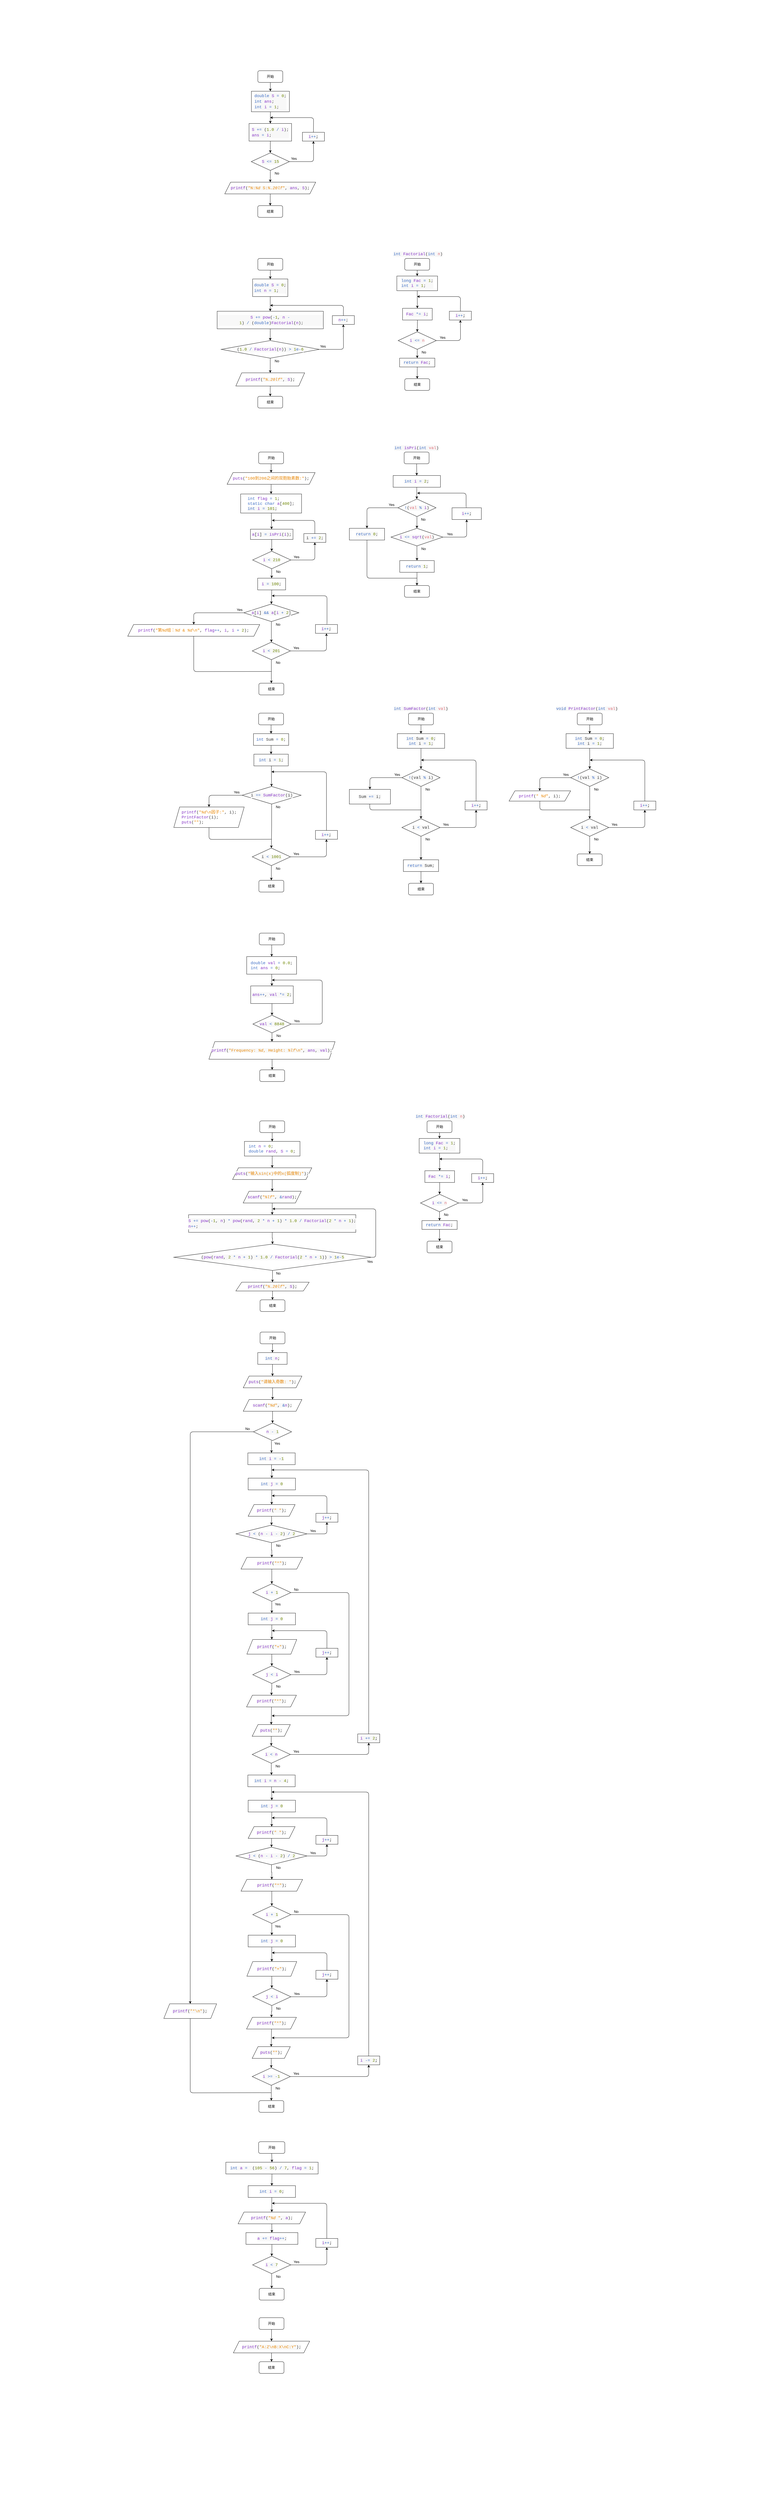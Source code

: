 <mxfile version="14.5.1" type="device"><diagram id="C5RBs43oDa-KdzZeNtuy" name="Page-1"><mxGraphModel dx="9370" dy="6820" grid="1" gridSize="10" guides="1" tooltips="1" connect="1" arrows="1" fold="1" page="0" pageScale="1" pageWidth="827" pageHeight="1169" math="0" shadow="0"><root><mxCell id="WIyWlLk6GJQsqaUBKTNV-0"/><mxCell id="WIyWlLk6GJQsqaUBKTNV-1" parent="WIyWlLk6GJQsqaUBKTNV-0"/><mxCell id="ykOlF4Tl9x8Z70rW_wQF-3" value="开始" style="rounded=1;whiteSpace=wrap;html=1;" parent="WIyWlLk6GJQsqaUBKTNV-1" vertex="1"><mxGeometry x="118" y="20" width="85" height="40" as="geometry"/></mxCell><mxCell id="ykOlF4Tl9x8Z70rW_wQF-4" value="" style="endArrow=classic;html=1;exitX=0.5;exitY=1;exitDx=0;exitDy=0;entryX=0.5;entryY=0;entryDx=0;entryDy=0;" parent="WIyWlLk6GJQsqaUBKTNV-1" source="ykOlF4Tl9x8Z70rW_wQF-3" target="ykOlF4Tl9x8Z70rW_wQF-5" edge="1"><mxGeometry width="50" height="50" relative="1" as="geometry"><mxPoint x="140.5" y="280" as="sourcePoint"/><mxPoint x="190.5" y="230" as="targetPoint"/></mxGeometry></mxCell><mxCell id="ykOlF4Tl9x8Z70rW_wQF-5" value="&lt;div style=&quot;color: rgb(53 , 53 , 53) ; background-color: rgb(248 , 248 , 248) ; font-family: &amp;#34;consolas&amp;#34; , &amp;#34;courier new&amp;#34; , monospace ; font-size: 14px ; line-height: 19px&quot;&gt;&lt;div&gt;&lt;span style=&quot;color: #386ac3&quot;&gt;double&lt;/span&gt;&amp;nbsp;&lt;span style=&quot;color: #8431c5&quot;&gt;S&lt;/span&gt;&amp;nbsp;&lt;span style=&quot;color: #386ac3&quot;&gt;=&lt;/span&gt;&amp;nbsp;&lt;span style=&quot;color: #6d8600&quot;&gt;0&lt;/span&gt;;&lt;/div&gt;&lt;div style=&quot;text-align: left&quot;&gt;&lt;span style=&quot;color: rgb(56 , 106 , 195)&quot;&gt;int&lt;/span&gt;&amp;nbsp;&lt;span style=&quot;color: rgb(132 , 49 , 197)&quot;&gt;ans&lt;/span&gt;;&lt;/div&gt;&lt;div style=&quot;text-align: left&quot;&gt;&lt;div style=&quot;font-family: &amp;#34;consolas&amp;#34; , &amp;#34;courier new&amp;#34; , monospace ; line-height: 19px&quot;&gt;&lt;span style=&quot;color: #386ac3&quot;&gt;int&lt;/span&gt;&amp;nbsp;&lt;span style=&quot;color: #8431c5&quot;&gt;i&lt;/span&gt;&amp;nbsp;&lt;span style=&quot;color: #386ac3&quot;&gt;=&lt;/span&gt;&amp;nbsp;&lt;span style=&quot;color: #6d8600&quot;&gt;1&lt;/span&gt;;&lt;/div&gt;&lt;/div&gt;&lt;/div&gt;" style="rounded=0;whiteSpace=wrap;html=1;" parent="WIyWlLk6GJQsqaUBKTNV-1" vertex="1"><mxGeometry x="96" y="90" width="129.5" height="70" as="geometry"/></mxCell><mxCell id="ykOlF4Tl9x8Z70rW_wQF-6" value="" style="endArrow=classic;html=1;exitX=0.5;exitY=1;exitDx=0;exitDy=0;" parent="WIyWlLk6GJQsqaUBKTNV-1" source="ykOlF4Tl9x8Z70rW_wQF-5" target="ykOlF4Tl9x8Z70rW_wQF-9" edge="1"><mxGeometry width="50" height="50" relative="1" as="geometry"><mxPoint x="140.5" y="270" as="sourcePoint"/><mxPoint x="235.5" y="190" as="targetPoint"/></mxGeometry></mxCell><mxCell id="ykOlF4Tl9x8Z70rW_wQF-17" value="" style="edgeStyle=orthogonalEdgeStyle;rounded=0;orthogonalLoop=1;jettySize=auto;html=1;entryX=0.5;entryY=0;entryDx=0;entryDy=0;" parent="WIyWlLk6GJQsqaUBKTNV-1" source="ykOlF4Tl9x8Z70rW_wQF-7" target="4OkU65XmvEPbAF0xZZR3-100" edge="1"><mxGeometry relative="1" as="geometry"><mxPoint x="160" y="410" as="targetPoint"/></mxGeometry></mxCell><mxCell id="ykOlF4Tl9x8Z70rW_wQF-7" value="&lt;div style=&quot;color: rgb(53 , 53 , 53) ; background-color: rgb(248 , 248 , 248) ; font-family: &amp;#34;consolas&amp;#34; , &amp;#34;courier new&amp;#34; , monospace ; font-size: 14px ; line-height: 19px&quot;&gt;&lt;span style=&quot;color: #8431c5&quot;&gt;S&lt;/span&gt;&amp;nbsp;&lt;span style=&quot;color: #386ac3&quot;&gt;&amp;lt;=&lt;/span&gt;&amp;nbsp;&lt;span style=&quot;color: #6d8600&quot;&gt;15&lt;/span&gt;&lt;/div&gt;" style="rhombus;whiteSpace=wrap;html=1;" parent="WIyWlLk6GJQsqaUBKTNV-1" vertex="1"><mxGeometry x="95.5" y="300" width="130" height="60" as="geometry"/></mxCell><mxCell id="ykOlF4Tl9x8Z70rW_wQF-14" value="" style="edgeStyle=orthogonalEdgeStyle;rounded=0;orthogonalLoop=1;jettySize=auto;html=1;entryX=0.5;entryY=0;entryDx=0;entryDy=0;" parent="WIyWlLk6GJQsqaUBKTNV-1" source="ykOlF4Tl9x8Z70rW_wQF-9" target="ykOlF4Tl9x8Z70rW_wQF-7" edge="1"><mxGeometry relative="1" as="geometry"/></mxCell><mxCell id="ykOlF4Tl9x8Z70rW_wQF-9" value="&lt;div style=&quot;color: rgb(53 , 53 , 53) ; background-color: rgb(248 , 248 , 248) ; font-family: &amp;#34;consolas&amp;#34; , &amp;#34;courier new&amp;#34; , monospace ; font-size: 14px ; line-height: 19px&quot;&gt;&lt;div&gt;&lt;span style=&quot;color: #8431c5&quot;&gt;S&lt;/span&gt;&amp;nbsp;&lt;span style=&quot;color: #386ac3&quot;&gt;+=&lt;/span&gt;&amp;nbsp;(&lt;span style=&quot;color: #6d8600&quot;&gt;1.0&lt;/span&gt;&amp;nbsp;&lt;span style=&quot;color: #386ac3&quot;&gt;/&lt;/span&gt;&amp;nbsp;&lt;span style=&quot;color: #8431c5&quot;&gt;i&lt;/span&gt;);&lt;/div&gt;&lt;div style=&quot;text-align: left&quot;&gt;&lt;span style=&quot;color: #8431c5&quot;&gt;ans&lt;/span&gt;&amp;nbsp;&lt;span style=&quot;color: #386ac3&quot;&gt;=&lt;/span&gt;&amp;nbsp;&lt;span style=&quot;color: #8431c5&quot;&gt;i&lt;/span&gt;;&lt;/div&gt;&lt;/div&gt;" style="whiteSpace=wrap;html=1;" parent="WIyWlLk6GJQsqaUBKTNV-1" vertex="1"><mxGeometry x="88" y="200" width="145" height="60" as="geometry"/></mxCell><mxCell id="ykOlF4Tl9x8Z70rW_wQF-13" value="&lt;div style=&quot;background-color: rgb(248 , 248 , 248) ; font-family: &amp;#34;consolas&amp;#34; , &amp;#34;courier new&amp;#34; , monospace ; font-size: 14px ; line-height: 19px&quot;&gt;&lt;span style=&quot;color: rgb(132 , 49 , 197)&quot;&gt;i&lt;/span&gt;&lt;span style=&quot;color: rgb(56 , 106 , 195)&quot;&gt;++&lt;/span&gt;;&lt;/div&gt;" style="whiteSpace=wrap;html=1;" parent="WIyWlLk6GJQsqaUBKTNV-1" vertex="1"><mxGeometry x="270" y="230" width="75" height="30" as="geometry"/></mxCell><mxCell id="ykOlF4Tl9x8Z70rW_wQF-19" value="No" style="text;html=1;strokeColor=none;fillColor=none;align=center;verticalAlign=middle;whiteSpace=wrap;rounded=0;" parent="WIyWlLk6GJQsqaUBKTNV-1" vertex="1"><mxGeometry x="163" y="360" width="40" height="20" as="geometry"/></mxCell><mxCell id="ykOlF4Tl9x8Z70rW_wQF-20" value="" style="endArrow=classic;html=1;exitX=1;exitY=0.5;exitDx=0;exitDy=0;entryX=0.5;entryY=1;entryDx=0;entryDy=0;" parent="WIyWlLk6GJQsqaUBKTNV-1" source="ykOlF4Tl9x8Z70rW_wQF-7" target="ykOlF4Tl9x8Z70rW_wQF-13" edge="1"><mxGeometry width="50" height="50" relative="1" as="geometry"><mxPoint x="370" y="340" as="sourcePoint"/><mxPoint x="420" y="290" as="targetPoint"/><Array as="points"><mxPoint x="308" y="330"/><mxPoint x="308" y="300"/></Array></mxGeometry></mxCell><mxCell id="ykOlF4Tl9x8Z70rW_wQF-21" value="" style="endArrow=classic;html=1;exitX=0.5;exitY=0;exitDx=0;exitDy=0;" parent="WIyWlLk6GJQsqaUBKTNV-1" source="ykOlF4Tl9x8Z70rW_wQF-13" edge="1"><mxGeometry width="50" height="50" relative="1" as="geometry"><mxPoint x="370" y="340" as="sourcePoint"/><mxPoint x="160" y="180" as="targetPoint"/><Array as="points"><mxPoint x="308" y="180"/></Array></mxGeometry></mxCell><mxCell id="ykOlF4Tl9x8Z70rW_wQF-24" value="结束" style="rounded=1;whiteSpace=wrap;html=1;" parent="WIyWlLk6GJQsqaUBKTNV-1" vertex="1"><mxGeometry x="117.75" y="480" width="85" height="40" as="geometry"/></mxCell><mxCell id="ykOlF4Tl9x8Z70rW_wQF-25" value="" style="endArrow=classic;html=1;exitX=0.5;exitY=1;exitDx=0;exitDy=0;" parent="WIyWlLk6GJQsqaUBKTNV-1" source="4OkU65XmvEPbAF0xZZR3-100" target="ykOlF4Tl9x8Z70rW_wQF-24" edge="1"><mxGeometry width="50" height="50" relative="1" as="geometry"><mxPoint x="160.25" y="440" as="sourcePoint"/><mxPoint x="350" y="160" as="targetPoint"/></mxGeometry></mxCell><mxCell id="ykOlF4Tl9x8Z70rW_wQF-55" value="Yes" style="text;html=1;strokeColor=none;fillColor=none;align=center;verticalAlign=middle;whiteSpace=wrap;rounded=0;" parent="WIyWlLk6GJQsqaUBKTNV-1" vertex="1"><mxGeometry x="220.5" y="310" width="40" height="20" as="geometry"/></mxCell><mxCell id="ykOlF4Tl9x8Z70rW_wQF-67" value="" style="edgeStyle=orthogonalEdgeStyle;rounded=0;orthogonalLoop=1;jettySize=auto;html=1;entryX=0.5;entryY=0;entryDx=0;entryDy=0;" parent="WIyWlLk6GJQsqaUBKTNV-1" source="ykOlF4Tl9x8Z70rW_wQF-56" target="ykOlF4Tl9x8Z70rW_wQF-69" edge="1"><mxGeometry relative="1" as="geometry"><mxPoint x="165.3" y="770" as="targetPoint"/></mxGeometry></mxCell><mxCell id="ykOlF4Tl9x8Z70rW_wQF-56" value="开始" style="rounded=1;whiteSpace=wrap;html=1;" parent="WIyWlLk6GJQsqaUBKTNV-1" vertex="1"><mxGeometry x="118" y="660" width="85" height="40" as="geometry"/></mxCell><mxCell id="ykOlF4Tl9x8Z70rW_wQF-62" value="开始" style="rounded=1;whiteSpace=wrap;html=1;" parent="WIyWlLk6GJQsqaUBKTNV-1" vertex="1"><mxGeometry x="618.75" y="660" width="85" height="40" as="geometry"/></mxCell><mxCell id="ykOlF4Tl9x8Z70rW_wQF-64" value="结束" style="rounded=1;whiteSpace=wrap;html=1;" parent="WIyWlLk6GJQsqaUBKTNV-1" vertex="1"><mxGeometry x="618.88" y="1070" width="85" height="40" as="geometry"/></mxCell><mxCell id="ykOlF4Tl9x8Z70rW_wQF-69" value="&lt;div style=&quot;color: rgb(53 , 53 , 53) ; background-color: rgb(248 , 248 , 248) ; font-family: &amp;#34;consolas&amp;#34; , &amp;#34;courier new&amp;#34; , monospace ; font-size: 14px ; line-height: 19px&quot;&gt;&lt;div style=&quot;text-align: left&quot;&gt;&lt;span style=&quot;color: rgb(56 , 106 , 195)&quot;&gt;double&lt;/span&gt;&amp;nbsp;&lt;span style=&quot;color: rgb(132 , 49 , 197)&quot;&gt;S&lt;/span&gt;&amp;nbsp;&lt;span style=&quot;color: rgb(56 , 106 , 195)&quot;&gt;=&lt;/span&gt;&amp;nbsp;&lt;span style=&quot;color: rgb(109 , 134 , 0)&quot;&gt;0&lt;/span&gt;;&lt;br&gt;&lt;/div&gt;&lt;div style=&quot;text-align: left&quot;&gt;&lt;span style=&quot;color: rgb(56 , 106 , 195)&quot;&gt;int&lt;/span&gt;&amp;nbsp;&lt;span style=&quot;color: rgb(132 , 49 , 197)&quot;&gt;n&lt;/span&gt;&amp;nbsp;&lt;span style=&quot;color: rgb(56 , 106 , 195)&quot;&gt;=&lt;/span&gt;&amp;nbsp;&lt;span style=&quot;color: rgb(109 , 134 , 0)&quot;&gt;1&lt;/span&gt;;&lt;br&gt;&lt;/div&gt;&lt;/div&gt;" style="rounded=0;whiteSpace=wrap;html=1;" parent="WIyWlLk6GJQsqaUBKTNV-1" vertex="1"><mxGeometry x="100.25" y="730" width="120" height="60" as="geometry"/></mxCell><mxCell id="ykOlF4Tl9x8Z70rW_wQF-70" value="" style="endArrow=classic;html=1;exitX=0.5;exitY=1;exitDx=0;exitDy=0;" parent="WIyWlLk6GJQsqaUBKTNV-1" source="ykOlF4Tl9x8Z70rW_wQF-69" target="ykOlF4Tl9x8Z70rW_wQF-74" edge="1"><mxGeometry width="50" height="50" relative="1" as="geometry"><mxPoint x="142.5" y="800" as="sourcePoint"/><mxPoint x="217.5" y="830" as="targetPoint"/></mxGeometry></mxCell><mxCell id="ykOlF4Tl9x8Z70rW_wQF-84" value="" style="edgeStyle=orthogonalEdgeStyle;rounded=0;orthogonalLoop=1;jettySize=auto;html=1;entryX=0.5;entryY=0;entryDx=0;entryDy=0;" parent="WIyWlLk6GJQsqaUBKTNV-1" source="ykOlF4Tl9x8Z70rW_wQF-72" target="4OkU65XmvEPbAF0xZZR3-99" edge="1"><mxGeometry relative="1" as="geometry"><mxPoint x="160.25" y="1050" as="targetPoint"/></mxGeometry></mxCell><mxCell id="ykOlF4Tl9x8Z70rW_wQF-72" value="&lt;div style=&quot;color: rgb(53 , 53 , 53) ; background-color: rgb(248 , 248 , 248) ; font-family: &amp;#34;consolas&amp;#34; , &amp;#34;courier new&amp;#34; , monospace ; font-size: 14px ; line-height: 19px&quot;&gt;&lt;div style=&quot;font-family: &amp;#34;consolas&amp;#34; , &amp;#34;courier new&amp;#34; , monospace ; line-height: 19px&quot;&gt;(&lt;span style=&quot;color: #6d8600&quot;&gt;1.0&lt;/span&gt;&amp;nbsp;&lt;span style=&quot;color: #386ac3&quot;&gt;/&lt;/span&gt;&amp;nbsp;&lt;span style=&quot;color: #8431c5&quot;&gt;Factorial&lt;/span&gt;(&lt;span style=&quot;color: #8431c5&quot;&gt;n&lt;/span&gt;))&amp;nbsp;&lt;span style=&quot;color: #386ac3&quot;&gt;&amp;gt;&lt;/span&gt;&amp;nbsp;&lt;span style=&quot;color: #6d8600&quot;&gt;1&lt;/span&gt;&lt;span style=&quot;color: #386ac3&quot;&gt;e-&lt;/span&gt;&lt;span style=&quot;color: #6d8600&quot;&gt;6&lt;/span&gt;&lt;/div&gt;&lt;/div&gt;" style="rhombus;whiteSpace=wrap;html=1;rounded=0;" parent="WIyWlLk6GJQsqaUBKTNV-1" vertex="1"><mxGeometry x="-7" y="940" width="334.5" height="60" as="geometry"/></mxCell><mxCell id="ykOlF4Tl9x8Z70rW_wQF-73" value="" style="edgeStyle=orthogonalEdgeStyle;rounded=0;orthogonalLoop=1;jettySize=auto;html=1;entryX=0.5;entryY=0;entryDx=0;entryDy=0;" parent="WIyWlLk6GJQsqaUBKTNV-1" source="ykOlF4Tl9x8Z70rW_wQF-74" target="ykOlF4Tl9x8Z70rW_wQF-72" edge="1"><mxGeometry relative="1" as="geometry"/></mxCell><mxCell id="ykOlF4Tl9x8Z70rW_wQF-74" value="&lt;div style=&quot;color: rgb(53 , 53 , 53) ; background-color: rgb(248 , 248 , 248) ; font-family: &amp;#34;consolas&amp;#34; , &amp;#34;courier new&amp;#34; , monospace ; font-size: 14px ; line-height: 19px&quot;&gt;&lt;div style=&quot;font-family: &amp;#34;consolas&amp;#34; , &amp;#34;courier new&amp;#34; , monospace ; line-height: 19px&quot;&gt;&lt;span style=&quot;color: #8431c5&quot;&gt;S&lt;/span&gt;&amp;nbsp;&lt;span style=&quot;color: #386ac3&quot;&gt;+=&lt;/span&gt;&amp;nbsp;&lt;span style=&quot;color: #8431c5&quot;&gt;pow&lt;/span&gt;(&lt;span style=&quot;color: #386ac3&quot;&gt;-&lt;/span&gt;&lt;span style=&quot;color: #6d8600&quot;&gt;1&lt;/span&gt;,&amp;nbsp;&lt;span style=&quot;color: #8431c5&quot;&gt;n&lt;/span&gt;&amp;nbsp;&lt;span style=&quot;color: #386ac3&quot;&gt;-&lt;/span&gt;&amp;nbsp;&lt;span style=&quot;color: #6d8600&quot;&gt;1&lt;/span&gt;)&amp;nbsp;&lt;span style=&quot;color: #386ac3&quot;&gt;/&lt;/span&gt;&amp;nbsp;(&lt;span style=&quot;color: #386ac3&quot;&gt;double&lt;/span&gt;)&lt;span style=&quot;color: #8431c5&quot;&gt;Factorial&lt;/span&gt;(&lt;span style=&quot;color: #8431c5&quot;&gt;n&lt;/span&gt;);&lt;/div&gt;&lt;/div&gt;" style="whiteSpace=wrap;html=1;rounded=0;" parent="WIyWlLk6GJQsqaUBKTNV-1" vertex="1"><mxGeometry x="-20.75" y="840" width="362" height="60" as="geometry"/></mxCell><mxCell id="ykOlF4Tl9x8Z70rW_wQF-75" value="&lt;div style=&quot;color: rgb(53 , 53 , 53) ; background-color: rgb(248 , 248 , 248) ; font-family: &amp;#34;consolas&amp;#34; , &amp;#34;courier new&amp;#34; , monospace ; font-size: 14px ; line-height: 19px&quot;&gt;&lt;span style=&quot;color: #8431c5&quot;&gt;n&lt;/span&gt;&lt;span style=&quot;color: #386ac3&quot;&gt;++&lt;/span&gt;;&lt;/div&gt;" style="whiteSpace=wrap;html=1;rounded=0;" parent="WIyWlLk6GJQsqaUBKTNV-1" vertex="1"><mxGeometry x="372" y="855" width="75" height="30" as="geometry"/></mxCell><mxCell id="ykOlF4Tl9x8Z70rW_wQF-76" value="No" style="text;html=1;strokeColor=none;fillColor=none;align=center;verticalAlign=middle;whiteSpace=wrap;rounded=0;" parent="WIyWlLk6GJQsqaUBKTNV-1" vertex="1"><mxGeometry x="163" y="1000" width="40" height="20" as="geometry"/></mxCell><mxCell id="ykOlF4Tl9x8Z70rW_wQF-77" value="" style="endArrow=classic;html=1;exitX=1;exitY=0.5;exitDx=0;exitDy=0;entryX=0.5;entryY=1;entryDx=0;entryDy=0;" parent="WIyWlLk6GJQsqaUBKTNV-1" source="ykOlF4Tl9x8Z70rW_wQF-72" target="ykOlF4Tl9x8Z70rW_wQF-75" edge="1"><mxGeometry width="50" height="50" relative="1" as="geometry"><mxPoint x="370" y="980" as="sourcePoint"/><mxPoint x="420" y="930" as="targetPoint"/><Array as="points"><mxPoint x="410" y="970"/></Array></mxGeometry></mxCell><mxCell id="ykOlF4Tl9x8Z70rW_wQF-78" value="" style="endArrow=classic;html=1;exitX=0.5;exitY=0;exitDx=0;exitDy=0;" parent="WIyWlLk6GJQsqaUBKTNV-1" source="ykOlF4Tl9x8Z70rW_wQF-75" edge="1"><mxGeometry width="50" height="50" relative="1" as="geometry"><mxPoint x="370" y="980" as="sourcePoint"/><mxPoint x="160" y="820" as="targetPoint"/><Array as="points"><mxPoint x="410" y="820"/></Array></mxGeometry></mxCell><mxCell id="ykOlF4Tl9x8Z70rW_wQF-79" value="Yes" style="text;html=1;strokeColor=none;fillColor=none;align=center;verticalAlign=middle;whiteSpace=wrap;rounded=0;" parent="WIyWlLk6GJQsqaUBKTNV-1" vertex="1"><mxGeometry x="320" y="950" width="40" height="20" as="geometry"/></mxCell><mxCell id="ykOlF4Tl9x8Z70rW_wQF-82" value="&lt;div style=&quot;color: rgb(53 , 53 , 53) ; background-color: rgb(248 , 248 , 248) ; font-family: &amp;#34;consolas&amp;#34; , &amp;#34;courier new&amp;#34; , monospace ; font-size: 14px ; line-height: 19px&quot;&gt;&lt;span style=&quot;color: #386ac3&quot;&gt;int&lt;/span&gt;&amp;nbsp;&lt;span style=&quot;color: #8431c5&quot;&gt;Factorial&lt;/span&gt;(&lt;span style=&quot;color: #386ac3&quot;&gt;int&lt;/span&gt;&amp;nbsp;&lt;span style=&quot;color: #e06c75&quot;&gt;n&lt;/span&gt;)&lt;/div&gt;" style="text;html=1;strokeColor=none;fillColor=none;align=center;verticalAlign=middle;whiteSpace=wrap;rounded=0;" parent="WIyWlLk6GJQsqaUBKTNV-1" vertex="1"><mxGeometry x="573.94" y="630" width="180" height="30" as="geometry"/></mxCell><mxCell id="ykOlF4Tl9x8Z70rW_wQF-85" value="结束" style="rounded=1;whiteSpace=wrap;html=1;" parent="WIyWlLk6GJQsqaUBKTNV-1" vertex="1"><mxGeometry x="117.75" y="1130" width="85" height="40" as="geometry"/></mxCell><mxCell id="ykOlF4Tl9x8Z70rW_wQF-86" value="" style="endArrow=classic;html=1;" parent="WIyWlLk6GJQsqaUBKTNV-1" source="4OkU65XmvEPbAF0xZZR3-99" target="ykOlF4Tl9x8Z70rW_wQF-85" edge="1"><mxGeometry width="50" height="50" relative="1" as="geometry"><mxPoint x="160.25" y="1090" as="sourcePoint"/><mxPoint x="350" y="810" as="targetPoint"/></mxGeometry></mxCell><mxCell id="ykOlF4Tl9x8Z70rW_wQF-88" value="&lt;span style=&quot;font-family: &amp;#34;consolas&amp;#34; , &amp;#34;courier new&amp;#34; , monospace ; font-size: 14px ; text-align: left ; background-color: rgb(248 , 248 , 248) ; color: rgb(56 , 106 , 195)&quot;&gt;long&lt;/span&gt;&lt;span style=&quot;color: rgb(53 , 53 , 53) ; font-family: &amp;#34;consolas&amp;#34; , &amp;#34;courier new&amp;#34; , monospace ; font-size: 14px ; text-align: left ; background-color: rgb(248 , 248 , 248)&quot;&gt;&amp;nbsp;&lt;/span&gt;&lt;span style=&quot;font-family: &amp;#34;consolas&amp;#34; , &amp;#34;courier new&amp;#34; , monospace ; font-size: 14px ; text-align: left ; background-color: rgb(248 , 248 , 248) ; color: rgb(132 , 49 , 197)&quot;&gt;Fac&lt;/span&gt;&lt;span style=&quot;color: rgb(53 , 53 , 53) ; font-family: &amp;#34;consolas&amp;#34; , &amp;#34;courier new&amp;#34; , monospace ; font-size: 14px ; text-align: left ; background-color: rgb(248 , 248 , 248)&quot;&gt;&amp;nbsp;&lt;/span&gt;&lt;span style=&quot;font-family: &amp;#34;consolas&amp;#34; , &amp;#34;courier new&amp;#34; , monospace ; font-size: 14px ; text-align: left ; background-color: rgb(248 , 248 , 248) ; color: rgb(56 , 106 , 195)&quot;&gt;=&lt;/span&gt;&lt;span style=&quot;color: rgb(53 , 53 , 53) ; font-family: &amp;#34;consolas&amp;#34; , &amp;#34;courier new&amp;#34; , monospace ; font-size: 14px ; text-align: left ; background-color: rgb(248 , 248 , 248)&quot;&gt;&amp;nbsp;&lt;/span&gt;&lt;span style=&quot;font-family: &amp;#34;consolas&amp;#34; , &amp;#34;courier new&amp;#34; , monospace ; font-size: 14px ; text-align: left ; background-color: rgb(248 , 248 , 248) ; color: rgb(109 , 134 , 0)&quot;&gt;1&lt;/span&gt;&lt;span style=&quot;color: rgb(53 , 53 , 53) ; font-family: &amp;#34;consolas&amp;#34; , &amp;#34;courier new&amp;#34; , monospace ; font-size: 14px ; text-align: left ; background-color: rgb(248 , 248 , 248)&quot;&gt;;&lt;br&gt;&lt;/span&gt;&lt;div style=&quot;text-align: left ; color: rgb(53 , 53 , 53) ; background-color: rgb(248 , 248 , 248) ; font-family: &amp;#34;consolas&amp;#34; , &amp;#34;courier new&amp;#34; , monospace ; font-size: 14px ; line-height: 19px&quot;&gt;&lt;span style=&quot;color: #386ac3&quot;&gt;int&lt;/span&gt;&amp;nbsp;&lt;span style=&quot;color: #8431c5&quot;&gt;i&lt;/span&gt;&amp;nbsp;&lt;span style=&quot;color: #386ac3&quot;&gt;=&lt;/span&gt;&amp;nbsp;&lt;span style=&quot;color: #6d8600&quot;&gt;1&lt;/span&gt;;&lt;/div&gt;" style="rounded=0;whiteSpace=wrap;html=1;" parent="WIyWlLk6GJQsqaUBKTNV-1" vertex="1"><mxGeometry x="591.88" y="720" width="138.75" height="50" as="geometry"/></mxCell><mxCell id="ykOlF4Tl9x8Z70rW_wQF-89" value="" style="endArrow=classic;html=1;" parent="WIyWlLk6GJQsqaUBKTNV-1" source="ykOlF4Tl9x8Z70rW_wQF-62" target="ykOlF4Tl9x8Z70rW_wQF-88" edge="1"><mxGeometry width="50" height="50" relative="1" as="geometry"><mxPoint x="660" y="910" as="sourcePoint"/><mxPoint x="710" y="860" as="targetPoint"/></mxGeometry></mxCell><mxCell id="ykOlF4Tl9x8Z70rW_wQF-92" value="&lt;span style=&quot;font-family: &amp;#34;consolas&amp;#34; , &amp;#34;courier new&amp;#34; , monospace ; font-size: 14px ; text-align: left ; background-color: rgb(248 , 248 , 248) ; color: rgb(56 , 106 , 195)&quot;&gt;return&lt;/span&gt;&lt;span style=&quot;color: rgb(53 , 53 , 53) ; font-family: &amp;#34;consolas&amp;#34; , &amp;#34;courier new&amp;#34; , monospace ; font-size: 14px ; text-align: left ; background-color: rgb(248 , 248 , 248)&quot;&gt;&amp;nbsp;&lt;/span&gt;&lt;span style=&quot;font-family: &amp;#34;consolas&amp;#34; , &amp;#34;courier new&amp;#34; , monospace ; font-size: 14px ; text-align: left ; background-color: rgb(248 , 248 , 248) ; color: rgb(132 , 49 , 197)&quot;&gt;Fac&lt;/span&gt;&lt;span style=&quot;color: rgb(53 , 53 , 53) ; font-family: &amp;#34;consolas&amp;#34; , &amp;#34;courier new&amp;#34; , monospace ; font-size: 14px ; text-align: left ; background-color: rgb(248 , 248 , 248)&quot;&gt;;&lt;/span&gt;" style="rounded=0;whiteSpace=wrap;html=1;" parent="WIyWlLk6GJQsqaUBKTNV-1" vertex="1"><mxGeometry x="601.38" y="1000" width="120" height="30" as="geometry"/></mxCell><mxCell id="ykOlF4Tl9x8Z70rW_wQF-93" value="" style="endArrow=classic;html=1;entryX=0.5;entryY=0;entryDx=0;entryDy=0;" parent="WIyWlLk6GJQsqaUBKTNV-1" source="ykOlF4Tl9x8Z70rW_wQF-92" target="ykOlF4Tl9x8Z70rW_wQF-64" edge="1"><mxGeometry width="50" height="50" relative="1" as="geometry"><mxPoint x="660.13" y="990" as="sourcePoint"/><mxPoint x="710.13" y="940" as="targetPoint"/></mxGeometry></mxCell><mxCell id="ykOlF4Tl9x8Z70rW_wQF-94" value="" style="endArrow=classic;html=1;" parent="WIyWlLk6GJQsqaUBKTNV-1" source="ykOlF4Tl9x8Z70rW_wQF-88" target="ykOlF4Tl9x8Z70rW_wQF-98" edge="1"><mxGeometry width="50" height="50" relative="1" as="geometry"><mxPoint x="664.38" y="770" as="sourcePoint"/><mxPoint x="739.38" y="800" as="targetPoint"/></mxGeometry></mxCell><mxCell id="ykOlF4Tl9x8Z70rW_wQF-95" value="" style="edgeStyle=orthogonalEdgeStyle;rounded=0;orthogonalLoop=1;jettySize=auto;html=1;entryX=0.5;entryY=0;entryDx=0;entryDy=0;" parent="WIyWlLk6GJQsqaUBKTNV-1" source="ykOlF4Tl9x8Z70rW_wQF-96" target="ykOlF4Tl9x8Z70rW_wQF-92" edge="1"><mxGeometry relative="1" as="geometry"><mxPoint x="658.3" y="1000" as="targetPoint"/></mxGeometry></mxCell><mxCell id="ykOlF4Tl9x8Z70rW_wQF-96" value="&lt;div style=&quot;color: rgb(53 , 53 , 53) ; background-color: rgb(248 , 248 , 248) ; font-family: &amp;#34;consolas&amp;#34; , &amp;#34;courier new&amp;#34; , monospace ; font-size: 14px ; line-height: 19px&quot;&gt;&lt;span style=&quot;text-align: left ; color: rgb(132 , 49 , 197)&quot;&gt;i&lt;/span&gt;&lt;span style=&quot;text-align: left&quot;&gt;&amp;nbsp;&lt;/span&gt;&lt;span style=&quot;text-align: left ; color: rgb(56 , 106 , 195)&quot;&gt;&amp;lt;=&lt;/span&gt;&lt;span style=&quot;text-align: left&quot;&gt;&amp;nbsp;&lt;/span&gt;&lt;span style=&quot;text-align: left ; color: rgb(224 , 108 , 117)&quot;&gt;n&lt;/span&gt;&lt;br&gt;&lt;/div&gt;" style="rhombus;whiteSpace=wrap;html=1;rounded=0;" parent="WIyWlLk6GJQsqaUBKTNV-1" vertex="1"><mxGeometry x="596.38" y="910" width="130" height="60" as="geometry"/></mxCell><mxCell id="ykOlF4Tl9x8Z70rW_wQF-97" value="" style="edgeStyle=orthogonalEdgeStyle;rounded=0;orthogonalLoop=1;jettySize=auto;html=1;entryX=0.5;entryY=0;entryDx=0;entryDy=0;" parent="WIyWlLk6GJQsqaUBKTNV-1" source="ykOlF4Tl9x8Z70rW_wQF-98" target="ykOlF4Tl9x8Z70rW_wQF-96" edge="1"><mxGeometry relative="1" as="geometry"/></mxCell><mxCell id="ykOlF4Tl9x8Z70rW_wQF-98" value="&lt;div style=&quot;color: rgb(53 , 53 , 53) ; background-color: rgb(248 , 248 , 248) ; font-family: &amp;#34;consolas&amp;#34; , &amp;#34;courier new&amp;#34; , monospace ; font-size: 14px ; line-height: 19px&quot;&gt;&lt;span style=&quot;text-align: left ; color: rgb(132 , 49 , 197)&quot;&gt;Fac&lt;/span&gt;&lt;span style=&quot;text-align: left&quot;&gt;&amp;nbsp;&lt;/span&gt;&lt;span style=&quot;text-align: left ; color: rgb(56 , 106 , 195)&quot;&gt;*=&lt;/span&gt;&lt;span style=&quot;text-align: left&quot;&gt;&amp;nbsp;&lt;/span&gt;&lt;span style=&quot;text-align: left ; color: rgb(132 , 49 , 197)&quot;&gt;i&lt;/span&gt;&lt;span style=&quot;text-align: left&quot;&gt;;&lt;/span&gt;&lt;br&gt;&lt;/div&gt;" style="whiteSpace=wrap;html=1;rounded=0;" parent="WIyWlLk6GJQsqaUBKTNV-1" vertex="1"><mxGeometry x="611.38" y="830" width="101.12" height="40" as="geometry"/></mxCell><mxCell id="ykOlF4Tl9x8Z70rW_wQF-99" value="&lt;div style=&quot;background-color: rgb(248 , 248 , 248) ; font-family: &amp;#34;consolas&amp;#34; , &amp;#34;courier new&amp;#34; , monospace ; font-size: 14px ; line-height: 19px&quot;&gt;&lt;span style=&quot;color: rgb(132 , 49 , 197) ; text-align: left&quot;&gt;i&lt;/span&gt;&lt;span style=&quot;color: rgb(56 , 106 , 195) ; text-align: left&quot;&gt;++&lt;/span&gt;&lt;span style=&quot;text-align: left&quot;&gt;;&lt;/span&gt;&lt;br&gt;&lt;/div&gt;" style="whiteSpace=wrap;html=1;rounded=0;" parent="WIyWlLk6GJQsqaUBKTNV-1" vertex="1"><mxGeometry x="770.88" y="840" width="75" height="30" as="geometry"/></mxCell><mxCell id="ykOlF4Tl9x8Z70rW_wQF-100" value="No" style="text;html=1;strokeColor=none;fillColor=none;align=center;verticalAlign=middle;whiteSpace=wrap;rounded=0;" parent="WIyWlLk6GJQsqaUBKTNV-1" vertex="1"><mxGeometry x="663.88" y="970" width="40" height="20" as="geometry"/></mxCell><mxCell id="ykOlF4Tl9x8Z70rW_wQF-101" value="" style="endArrow=classic;html=1;exitX=1;exitY=0.5;exitDx=0;exitDy=0;entryX=0.5;entryY=1;entryDx=0;entryDy=0;" parent="WIyWlLk6GJQsqaUBKTNV-1" source="ykOlF4Tl9x8Z70rW_wQF-96" target="ykOlF4Tl9x8Z70rW_wQF-99" edge="1"><mxGeometry width="50" height="50" relative="1" as="geometry"><mxPoint x="870.88" y="950" as="sourcePoint"/><mxPoint x="920.88" y="900" as="targetPoint"/><Array as="points"><mxPoint x="808.88" y="940"/><mxPoint x="808.88" y="910"/></Array></mxGeometry></mxCell><mxCell id="ykOlF4Tl9x8Z70rW_wQF-102" value="" style="endArrow=classic;html=1;exitX=0.5;exitY=0;exitDx=0;exitDy=0;" parent="WIyWlLk6GJQsqaUBKTNV-1" source="ykOlF4Tl9x8Z70rW_wQF-99" edge="1"><mxGeometry width="50" height="50" relative="1" as="geometry"><mxPoint x="870.88" y="950" as="sourcePoint"/><mxPoint x="660.88" y="790" as="targetPoint"/><Array as="points"><mxPoint x="808.88" y="790"/></Array></mxGeometry></mxCell><mxCell id="ykOlF4Tl9x8Z70rW_wQF-103" value="Yes" style="text;html=1;strokeColor=none;fillColor=none;align=center;verticalAlign=middle;whiteSpace=wrap;rounded=0;" parent="WIyWlLk6GJQsqaUBKTNV-1" vertex="1"><mxGeometry x="728.38" y="920" width="40" height="20" as="geometry"/></mxCell><mxCell id="ykOlF4Tl9x8Z70rW_wQF-104" value="&lt;div style=&quot;color: rgb(53 , 53 , 53) ; background-color: rgb(248 , 248 , 248) ; font-family: &amp;#34;consolas&amp;#34; , &amp;#34;courier new&amp;#34; , monospace ; font-weight: normal ; font-size: 14px ; line-height: 19px&quot;&gt;&lt;div&gt;&lt;span style=&quot;color: #386ac3&quot;&gt;int&lt;/span&gt;&lt;span style=&quot;color: #353535&quot;&gt;&amp;nbsp;&lt;/span&gt;&lt;span style=&quot;color: #8431c5&quot;&gt;isPri&lt;/span&gt;&lt;span style=&quot;color: #353535&quot;&gt;(&lt;/span&gt;&lt;span style=&quot;color: #386ac3&quot;&gt;int&lt;/span&gt;&lt;span style=&quot;color: #353535&quot;&gt;&amp;nbsp;&lt;/span&gt;&lt;span style=&quot;color: #e06c75&quot;&gt;val&lt;/span&gt;&lt;span style=&quot;color: #353535&quot;&gt;)&lt;/span&gt;&lt;/div&gt;&lt;/div&gt;" style="text;whiteSpace=wrap;html=1;align=center;" parent="WIyWlLk6GJQsqaUBKTNV-1" vertex="1"><mxGeometry x="579.25" y="1290" width="160" height="30" as="geometry"/></mxCell><mxCell id="ykOlF4Tl9x8Z70rW_wQF-105" value="开始" style="rounded=1;whiteSpace=wrap;html=1;" parent="WIyWlLk6GJQsqaUBKTNV-1" vertex="1"><mxGeometry x="120.75" y="1320" width="85" height="40" as="geometry"/></mxCell><mxCell id="ykOlF4Tl9x8Z70rW_wQF-106" value="" style="endArrow=classic;html=1;exitX=0.5;exitY=1;exitDx=0;exitDy=0;" parent="WIyWlLk6GJQsqaUBKTNV-1" source="ykOlF4Tl9x8Z70rW_wQF-105" target="4OkU65XmvEPbAF0xZZR3-93" edge="1"><mxGeometry width="50" height="50" relative="1" as="geometry"><mxPoint x="143.25" y="1570" as="sourcePoint"/><mxPoint x="163" y="1410" as="targetPoint"/></mxGeometry></mxCell><mxCell id="ykOlF4Tl9x8Z70rW_wQF-107" value="开始" style="rounded=1;whiteSpace=wrap;html=1;" parent="WIyWlLk6GJQsqaUBKTNV-1" vertex="1"><mxGeometry x="616.75" y="1320" width="85" height="40" as="geometry"/></mxCell><mxCell id="ykOlF4Tl9x8Z70rW_wQF-131" value="" style="endArrow=classic;html=1;exitX=0.5;exitY=1;exitDx=0;exitDy=0;" parent="WIyWlLk6GJQsqaUBKTNV-1" edge="1"><mxGeometry width="50" height="50" relative="1" as="geometry"><mxPoint x="659.87" y="1440" as="sourcePoint"/><mxPoint x="659.87" y="1480" as="targetPoint"/></mxGeometry></mxCell><mxCell id="ykOlF4Tl9x8Z70rW_wQF-185" value="" style="edgeStyle=orthogonalEdgeStyle;rounded=0;orthogonalLoop=1;jettySize=auto;html=1;strokeWidth=1;" parent="WIyWlLk6GJQsqaUBKTNV-1" source="ykOlF4Tl9x8Z70rW_wQF-133" target="ykOlF4Tl9x8Z70rW_wQF-184" edge="1"><mxGeometry relative="1" as="geometry"/></mxCell><mxCell id="ykOlF4Tl9x8Z70rW_wQF-133" value="&lt;div style=&quot;color: rgb(53 , 53 , 53) ; background-color: rgb(248 , 248 , 248) ; font-family: &amp;#34;consolas&amp;#34; , &amp;#34;courier new&amp;#34; , monospace ; font-size: 14px ; line-height: 19px&quot;&gt;&lt;span style=&quot;text-align: left ; color: rgb(132 , 49 , 197)&quot;&gt;i&lt;/span&gt;&lt;span style=&quot;text-align: left&quot;&gt;&amp;nbsp;&lt;/span&gt;&lt;span style=&quot;text-align: left ; color: rgb(56 , 106 , 195)&quot;&gt;&amp;lt;=&lt;/span&gt;&lt;span style=&quot;text-align: left&quot;&gt;&amp;nbsp;&lt;/span&gt;&lt;span style=&quot;text-align: left ; color: rgb(132 , 49 , 197)&quot;&gt;sqrt&lt;/span&gt;&lt;span style=&quot;text-align: left&quot;&gt;(&lt;/span&gt;&lt;span style=&quot;text-align: left ; color: rgb(224 , 108 , 117)&quot;&gt;val&lt;/span&gt;&lt;span style=&quot;text-align: left&quot;&gt;)&lt;/span&gt;&lt;br&gt;&lt;/div&gt;" style="rhombus;whiteSpace=wrap;html=1;rounded=0;" parent="WIyWlLk6GJQsqaUBKTNV-1" vertex="1"><mxGeometry x="571.94" y="1580" width="176.87" height="60" as="geometry"/></mxCell><mxCell id="ykOlF4Tl9x8Z70rW_wQF-136" value="&lt;div style=&quot;color: rgb(53 , 53 , 53) ; background-color: rgb(248 , 248 , 248) ; font-family: &amp;#34;consolas&amp;#34; , &amp;#34;courier new&amp;#34; , monospace ; font-size: 14px ; line-height: 19px&quot;&gt;&lt;span style=&quot;color: rgb(132 , 49 , 197) ; text-align: left&quot;&gt;i&lt;/span&gt;&lt;span style=&quot;color: rgb(56 , 106 , 195) ; text-align: left&quot;&gt;++&lt;/span&gt;&lt;span style=&quot;color: rgb(0 , 0 , 0) ; text-align: left&quot;&gt;;&lt;/span&gt;&lt;br&gt;&lt;/div&gt;" style="whiteSpace=wrap;html=1;rounded=0;" parent="WIyWlLk6GJQsqaUBKTNV-1" vertex="1"><mxGeometry x="780" y="1510" width="100" height="40" as="geometry"/></mxCell><mxCell id="ykOlF4Tl9x8Z70rW_wQF-137" value="No" style="text;html=1;strokeColor=none;fillColor=none;align=center;verticalAlign=middle;whiteSpace=wrap;rounded=0;" parent="WIyWlLk6GJQsqaUBKTNV-1" vertex="1"><mxGeometry x="663.37" y="1640" width="40" height="20" as="geometry"/></mxCell><mxCell id="ykOlF4Tl9x8Z70rW_wQF-138" value="" style="endArrow=classic;html=1;exitX=1;exitY=0.5;exitDx=0;exitDy=0;entryX=0.5;entryY=1;entryDx=0;entryDy=0;edgeStyle=orthogonalEdgeStyle;" parent="WIyWlLk6GJQsqaUBKTNV-1" source="ykOlF4Tl9x8Z70rW_wQF-133" target="ykOlF4Tl9x8Z70rW_wQF-136" edge="1"><mxGeometry width="50" height="50" relative="1" as="geometry"><mxPoint x="870.88" y="1710" as="sourcePoint"/><mxPoint x="920.88" y="1660" as="targetPoint"/></mxGeometry></mxCell><mxCell id="ykOlF4Tl9x8Z70rW_wQF-139" value="" style="endArrow=classic;html=1;exitX=0.5;exitY=0;exitDx=0;exitDy=0;edgeStyle=orthogonalEdgeStyle;" parent="WIyWlLk6GJQsqaUBKTNV-1" source="ykOlF4Tl9x8Z70rW_wQF-136" edge="1"><mxGeometry width="50" height="50" relative="1" as="geometry"><mxPoint x="871.37" y="1620" as="sourcePoint"/><mxPoint x="661.37" y="1460" as="targetPoint"/><Array as="points"><mxPoint x="828" y="1460"/></Array></mxGeometry></mxCell><mxCell id="ykOlF4Tl9x8Z70rW_wQF-140" value="Yes" style="text;html=1;strokeColor=none;fillColor=none;align=center;verticalAlign=middle;whiteSpace=wrap;rounded=0;" parent="WIyWlLk6GJQsqaUBKTNV-1" vertex="1"><mxGeometry x="757" y="1590" width="30.81" height="20" as="geometry"/></mxCell><mxCell id="ykOlF4Tl9x8Z70rW_wQF-141" value="&lt;span style=&quot;font-family: &amp;#34;consolas&amp;#34; , &amp;#34;courier new&amp;#34; , monospace ; font-size: 14px ; background-color: rgb(248 , 248 , 248) ; color: rgb(56 , 106 , 195)&quot;&gt;int&lt;/span&gt;&lt;span style=&quot;color: rgb(53 , 53 , 53) ; font-family: &amp;#34;consolas&amp;#34; , &amp;#34;courier new&amp;#34; , monospace ; font-size: 14px ; background-color: rgb(248 , 248 , 248)&quot;&gt;&amp;nbsp;&lt;/span&gt;&lt;span style=&quot;font-family: &amp;#34;consolas&amp;#34; , &amp;#34;courier new&amp;#34; , monospace ; font-size: 14px ; background-color: rgb(248 , 248 , 248) ; color: rgb(132 , 49 , 197)&quot;&gt;i&lt;/span&gt;&lt;span style=&quot;color: rgb(53 , 53 , 53) ; font-family: &amp;#34;consolas&amp;#34; , &amp;#34;courier new&amp;#34; , monospace ; font-size: 14px ; background-color: rgb(248 , 248 , 248)&quot;&gt;&amp;nbsp;&lt;/span&gt;&lt;span style=&quot;font-family: &amp;#34;consolas&amp;#34; , &amp;#34;courier new&amp;#34; , monospace ; font-size: 14px ; background-color: rgb(248 , 248 , 248) ; color: rgb(56 , 106 , 195)&quot;&gt;=&lt;/span&gt;&lt;span style=&quot;color: rgb(53 , 53 , 53) ; font-family: &amp;#34;consolas&amp;#34; , &amp;#34;courier new&amp;#34; , monospace ; font-size: 14px ; background-color: rgb(248 , 248 , 248)&quot;&gt;&amp;nbsp;&lt;/span&gt;&lt;span style=&quot;font-family: &amp;#34;consolas&amp;#34; , &amp;#34;courier new&amp;#34; , monospace ; font-size: 14px ; background-color: rgb(248 , 248 , 248) ; color: rgb(109 , 134 , 0)&quot;&gt;2&lt;/span&gt;&lt;span style=&quot;color: rgb(53 , 53 , 53) ; font-family: &amp;#34;consolas&amp;#34; , &amp;#34;courier new&amp;#34; , monospace ; font-size: 14px ; background-color: rgb(248 , 248 , 248)&quot;&gt;;&lt;/span&gt;" style="rounded=0;whiteSpace=wrap;html=1;align=center;" parent="WIyWlLk6GJQsqaUBKTNV-1" vertex="1"><mxGeometry x="579.25" y="1400" width="161.25" height="40" as="geometry"/></mxCell><mxCell id="ykOlF4Tl9x8Z70rW_wQF-142" value="" style="endArrow=classic;html=1;" parent="WIyWlLk6GJQsqaUBKTNV-1" source="ykOlF4Tl9x8Z70rW_wQF-107" target="ykOlF4Tl9x8Z70rW_wQF-141" edge="1"><mxGeometry width="50" height="50" relative="1" as="geometry"><mxPoint x="508" y="1490" as="sourcePoint"/><mxPoint x="558" y="1440" as="targetPoint"/></mxGeometry></mxCell><mxCell id="ykOlF4Tl9x8Z70rW_wQF-173" value="" style="edgeStyle=orthogonalEdgeStyle;rounded=0;orthogonalLoop=1;jettySize=auto;html=1;startSize=6;strokeWidth=1;" parent="WIyWlLk6GJQsqaUBKTNV-1" source="ykOlF4Tl9x8Z70rW_wQF-174" target="ykOlF4Tl9x8Z70rW_wQF-133" edge="1"><mxGeometry relative="1" as="geometry"><mxPoint x="659.294" y="1600" as="targetPoint"/></mxGeometry></mxCell><mxCell id="ykOlF4Tl9x8Z70rW_wQF-174" value="&lt;div style=&quot;color: rgb(53 , 53 , 53) ; background-color: rgb(248 , 248 , 248) ; font-family: &amp;#34;consolas&amp;#34; , &amp;#34;courier new&amp;#34; , monospace ; font-size: 14px ; line-height: 19px&quot;&gt;&lt;span style=&quot;text-align: left ; color: rgb(56 , 106 , 195)&quot;&gt;!&lt;/span&gt;&lt;span style=&quot;text-align: left&quot;&gt;(&lt;/span&gt;&lt;span style=&quot;text-align: left ; color: rgb(224 , 108 , 117)&quot;&gt;val&lt;/span&gt;&lt;span style=&quot;text-align: left&quot;&gt;&amp;nbsp;&lt;/span&gt;&lt;span style=&quot;text-align: left ; color: rgb(56 , 106 , 195)&quot;&gt;%&lt;/span&gt;&lt;span style=&quot;text-align: left&quot;&gt;&amp;nbsp;&lt;/span&gt;&lt;span style=&quot;text-align: left ; color: rgb(132 , 49 , 197)&quot;&gt;i&lt;/span&gt;&lt;span style=&quot;text-align: left&quot;&gt;)&lt;/span&gt;&lt;br&gt;&lt;/div&gt;" style="rhombus;whiteSpace=wrap;html=1;rounded=0;" parent="WIyWlLk6GJQsqaUBKTNV-1" vertex="1"><mxGeometry x="595.38" y="1480" width="130" height="60" as="geometry"/></mxCell><mxCell id="ykOlF4Tl9x8Z70rW_wQF-175" value="&lt;div style=&quot;color: rgb(53 , 53 , 53) ; background-color: rgb(248 , 248 , 248) ; font-family: &amp;#34;consolas&amp;#34; , &amp;#34;courier new&amp;#34; , monospace ; font-size: 14px ; line-height: 19px&quot;&gt;&lt;span style=&quot;text-align: left ; color: rgb(56 , 106 , 195)&quot;&gt;return&lt;/span&gt;&lt;span style=&quot;text-align: left&quot;&gt;&amp;nbsp;&lt;/span&gt;&lt;span style=&quot;text-align: left ; color: rgb(109 , 134 , 0)&quot;&gt;0&lt;/span&gt;&lt;span style=&quot;text-align: left&quot;&gt;;&lt;/span&gt;&lt;br&gt;&lt;/div&gt;" style="whiteSpace=wrap;html=1;rounded=0;" parent="WIyWlLk6GJQsqaUBKTNV-1" vertex="1"><mxGeometry x="430" y="1580" width="120" height="40" as="geometry"/></mxCell><mxCell id="ykOlF4Tl9x8Z70rW_wQF-176" value="No" style="text;html=1;strokeColor=none;fillColor=none;align=center;verticalAlign=middle;whiteSpace=wrap;rounded=0;" parent="WIyWlLk6GJQsqaUBKTNV-1" vertex="1"><mxGeometry x="661.88" y="1540" width="40" height="20" as="geometry"/></mxCell><mxCell id="ykOlF4Tl9x8Z70rW_wQF-177" value="" style="endArrow=classic;html=1;edgeStyle=orthogonalEdgeStyle;strokeWidth=1;" parent="WIyWlLk6GJQsqaUBKTNV-1" source="ykOlF4Tl9x8Z70rW_wQF-174" target="ykOlF4Tl9x8Z70rW_wQF-175" edge="1"><mxGeometry width="50" height="50" relative="1" as="geometry"><mxPoint x="443.82" y="1555" as="sourcePoint"/><mxPoint x="631.32" y="1515" as="targetPoint"/><Array as="points"><mxPoint x="490" y="1510"/></Array></mxGeometry></mxCell><mxCell id="ykOlF4Tl9x8Z70rW_wQF-178" value="Yes" style="text;html=1;strokeColor=none;fillColor=none;align=center;verticalAlign=middle;whiteSpace=wrap;rounded=0;" parent="WIyWlLk6GJQsqaUBKTNV-1" vertex="1"><mxGeometry x="554.38" y="1490" width="40" height="20" as="geometry"/></mxCell><mxCell id="ykOlF4Tl9x8Z70rW_wQF-184" value="&lt;span style=&quot;font-family: &amp;#34;consolas&amp;#34; , &amp;#34;courier new&amp;#34; , monospace ; font-size: 14px ; text-align: left ; background-color: rgb(248 , 248 , 248) ; color: rgb(56 , 106 , 195)&quot;&gt;return&lt;/span&gt;&lt;span style=&quot;color: rgb(53 , 53 , 53) ; font-family: &amp;#34;consolas&amp;#34; , &amp;#34;courier new&amp;#34; , monospace ; font-size: 14px ; text-align: left ; background-color: rgb(248 , 248 , 248)&quot;&gt;&amp;nbsp;&lt;/span&gt;&lt;span style=&quot;font-family: &amp;#34;consolas&amp;#34; , &amp;#34;courier new&amp;#34; , monospace ; font-size: 14px ; text-align: left ; background-color: rgb(248 , 248 , 248) ; color: rgb(109 , 134 , 0)&quot;&gt;1&lt;/span&gt;&lt;span style=&quot;color: rgb(53 , 53 , 53) ; font-family: &amp;#34;consolas&amp;#34; , &amp;#34;courier new&amp;#34; , monospace ; font-size: 14px ; text-align: left ; background-color: rgb(248 , 248 , 248)&quot;&gt;;&lt;/span&gt;" style="whiteSpace=wrap;html=1;rounded=0;" parent="WIyWlLk6GJQsqaUBKTNV-1" vertex="1"><mxGeometry x="601.76" y="1690" width="117.62" height="40" as="geometry"/></mxCell><mxCell id="ykOlF4Tl9x8Z70rW_wQF-186" value="结束" style="rounded=1;whiteSpace=wrap;html=1;" parent="WIyWlLk6GJQsqaUBKTNV-1" vertex="1"><mxGeometry x="617.88" y="1775" width="85" height="40" as="geometry"/></mxCell><mxCell id="ykOlF4Tl9x8Z70rW_wQF-187" value="" style="endArrow=classic;html=1;strokeWidth=1;" parent="WIyWlLk6GJQsqaUBKTNV-1" source="ykOlF4Tl9x8Z70rW_wQF-184" target="ykOlF4Tl9x8Z70rW_wQF-186" edge="1"><mxGeometry width="50" height="50" relative="1" as="geometry"><mxPoint x="661.94" y="1770" as="sourcePoint"/><mxPoint x="851.69" y="1490" as="targetPoint"/></mxGeometry></mxCell><mxCell id="ykOlF4Tl9x8Z70rW_wQF-190" value="" style="endArrow=none;html=1;strokeColor=#000000;strokeWidth=1;edgeStyle=orthogonalEdgeStyle;" parent="WIyWlLk6GJQsqaUBKTNV-1" target="ykOlF4Tl9x8Z70rW_wQF-175" edge="1"><mxGeometry width="50" height="50" relative="1" as="geometry"><mxPoint x="660" y="1750" as="sourcePoint"/><mxPoint x="497" y="1660" as="targetPoint"/><Array as="points"><mxPoint x="490" y="1750"/></Array></mxGeometry></mxCell><mxCell id="ykOlF4Tl9x8Z70rW_wQF-192" value="&lt;div style=&quot;color: rgb(53 , 53 , 53) ; font-family: &amp;#34;consolas&amp;#34; , &amp;#34;courier new&amp;#34; , monospace ; font-size: 14px ; text-align: left&quot;&gt;&lt;div&gt;&lt;span style=&quot;color: rgb(56 , 106 , 195)&quot;&gt;int&lt;/span&gt;&lt;span&gt;&amp;nbsp;&lt;/span&gt;&lt;span style=&quot;color: rgb(132 , 49 , 197)&quot;&gt;flag&lt;/span&gt;&lt;span&gt;&amp;nbsp;&lt;/span&gt;&lt;span style=&quot;color: rgb(56 , 106 , 195)&quot;&gt;=&lt;/span&gt;&lt;span&gt;&amp;nbsp;&lt;/span&gt;&lt;span style=&quot;color: rgb(109 , 134 , 0)&quot;&gt;1&lt;/span&gt;&lt;span&gt;;&lt;/span&gt;&lt;br&gt;&lt;/div&gt;&lt;div&gt;&lt;span style=&quot;color: rgb(56 , 106 , 195)&quot;&gt;static&lt;/span&gt;&amp;nbsp;&lt;span style=&quot;color: rgb(56 , 106 , 195)&quot;&gt;char&lt;/span&gt;&amp;nbsp;&lt;span style=&quot;color: rgb(132 , 49 , 197)&quot;&gt;a&lt;/span&gt;[&lt;span style=&quot;color: rgb(109 , 134 , 0)&quot;&gt;400&lt;/span&gt;];&lt;/div&gt;&lt;div&gt;&lt;span style=&quot;background-color: rgb(248 , 248 , 248) ; color: rgb(56 , 106 , 195)&quot;&gt;int&lt;/span&gt;&lt;span style=&quot;background-color: rgb(248 , 248 , 248)&quot;&gt;&amp;nbsp;&lt;/span&gt;&lt;span style=&quot;background-color: rgb(248 , 248 , 248) ; color: rgb(132 , 49 , 197)&quot;&gt;i&lt;/span&gt;&lt;span style=&quot;background-color: rgb(248 , 248 , 248)&quot;&gt;&amp;nbsp;&lt;/span&gt;&lt;span style=&quot;background-color: rgb(248 , 248 , 248) ; color: rgb(56 , 106 , 195)&quot;&gt;=&lt;/span&gt;&lt;span style=&quot;background-color: rgb(248 , 248 , 248)&quot;&gt;&amp;nbsp;&lt;/span&gt;&lt;span style=&quot;background-color: rgb(248 , 248 , 248) ; color: rgb(109 , 134 , 0)&quot;&gt;101&lt;/span&gt;&lt;span style=&quot;background-color: rgb(248 , 248 , 248)&quot;&gt;;&lt;/span&gt;&lt;br&gt;&lt;/div&gt;&lt;/div&gt;" style="rounded=0;whiteSpace=wrap;html=1;" parent="WIyWlLk6GJQsqaUBKTNV-1" vertex="1"><mxGeometry x="59.43" y="1463" width="207.63" height="65" as="geometry"/></mxCell><mxCell id="ykOlF4Tl9x8Z70rW_wQF-194" value="" style="endArrow=classic;html=1;strokeWidth=1;" parent="WIyWlLk6GJQsqaUBKTNV-1" source="ykOlF4Tl9x8Z70rW_wQF-192" target="ykOlF4Tl9x8Z70rW_wQF-198" edge="1"><mxGeometry width="50" height="50" relative="1" as="geometry"><mxPoint x="139.43" y="1588" as="sourcePoint"/><mxPoint x="214.43" y="1618" as="targetPoint"/></mxGeometry></mxCell><mxCell id="ykOlF4Tl9x8Z70rW_wQF-195" value="" style="edgeStyle=orthogonalEdgeStyle;rounded=0;orthogonalLoop=1;jettySize=auto;html=1;startSize=6;strokeWidth=1;" parent="WIyWlLk6GJQsqaUBKTNV-1" source="ykOlF4Tl9x8Z70rW_wQF-196" target="ykOlF4Tl9x8Z70rW_wQF-215" edge="1"><mxGeometry relative="1" as="geometry"><mxPoint x="165.11" y="1758" as="targetPoint"/></mxGeometry></mxCell><mxCell id="ykOlF4Tl9x8Z70rW_wQF-196" value="&lt;div style=&quot;color: rgb(53 , 53 , 53) ; background-color: rgb(248 , 248 , 248) ; font-family: &amp;#34;consolas&amp;#34; , &amp;#34;courier new&amp;#34; , monospace ; font-size: 14px ; line-height: 19px&quot;&gt;&lt;span style=&quot;text-align: left ; color: rgb(132 , 49 , 197)&quot;&gt;i&lt;/span&gt;&lt;span style=&quot;text-align: left&quot;&gt;&amp;nbsp;&lt;/span&gt;&lt;span style=&quot;text-align: left ; color: rgb(56 , 106 , 195)&quot;&gt;&amp;lt;&lt;/span&gt;&lt;span style=&quot;text-align: left&quot;&gt;&amp;nbsp;&lt;/span&gt;&lt;span style=&quot;text-align: left ; color: rgb(109 , 134 , 0)&quot;&gt;210&lt;/span&gt;&lt;br&gt;&lt;/div&gt;" style="rhombus;whiteSpace=wrap;html=1;rounded=0;" parent="WIyWlLk6GJQsqaUBKTNV-1" vertex="1"><mxGeometry x="100.31" y="1658" width="130" height="60" as="geometry"/></mxCell><mxCell id="ykOlF4Tl9x8Z70rW_wQF-197" value="" style="edgeStyle=orthogonalEdgeStyle;rounded=0;orthogonalLoop=1;jettySize=auto;html=1;entryX=0.5;entryY=0;entryDx=0;entryDy=0;startSize=6;strokeWidth=1;" parent="WIyWlLk6GJQsqaUBKTNV-1" source="ykOlF4Tl9x8Z70rW_wQF-198" target="ykOlF4Tl9x8Z70rW_wQF-196" edge="1"><mxGeometry relative="1" as="geometry"/></mxCell><mxCell id="ykOlF4Tl9x8Z70rW_wQF-198" value="&lt;div style=&quot;color: rgb(53 , 53 , 53) ; background-color: rgb(248 , 248 , 248) ; font-family: &amp;#34;consolas&amp;#34; , &amp;#34;courier new&amp;#34; , monospace ; font-size: 14px ; line-height: 19px&quot;&gt;&lt;span style=&quot;text-align: left ; color: rgb(132 , 49 , 197)&quot;&gt;a&lt;/span&gt;&lt;span style=&quot;text-align: left&quot;&gt;[&lt;/span&gt;&lt;span style=&quot;text-align: left ; color: rgb(132 , 49 , 197)&quot;&gt;i&lt;/span&gt;&lt;span style=&quot;text-align: left&quot;&gt;]&amp;nbsp;&lt;/span&gt;&lt;span style=&quot;text-align: left ; color: rgb(56 , 106 , 195)&quot;&gt;=&lt;/span&gt;&lt;span style=&quot;text-align: left&quot;&gt;&amp;nbsp;&lt;/span&gt;&lt;span style=&quot;text-align: left ; color: rgb(132 , 49 , 197)&quot;&gt;isPri&lt;/span&gt;&lt;span style=&quot;text-align: left&quot;&gt;(&lt;/span&gt;&lt;span style=&quot;text-align: left ; color: rgb(132 , 49 , 197)&quot;&gt;i&lt;/span&gt;&lt;span style=&quot;text-align: left&quot;&gt;);&lt;/span&gt;&lt;br&gt;&lt;/div&gt;" style="whiteSpace=wrap;html=1;rounded=0;" parent="WIyWlLk6GJQsqaUBKTNV-1" vertex="1"><mxGeometry x="92.81" y="1583" width="145" height="35" as="geometry"/></mxCell><mxCell id="ykOlF4Tl9x8Z70rW_wQF-199" value="&lt;div style=&quot;color: rgb(53 , 53 , 53) ; background-color: rgb(248 , 248 , 248) ; font-family: &amp;#34;consolas&amp;#34; , &amp;#34;courier new&amp;#34; , monospace ; font-size: 14px ; line-height: 19px&quot;&gt;&lt;div style=&quot;font-family: &amp;#34;consolas&amp;#34; , &amp;#34;courier new&amp;#34; , monospace ; line-height: 19px&quot;&gt;i&amp;nbsp;&lt;span style=&quot;color: #386ac3&quot;&gt;+=&lt;/span&gt;&amp;nbsp;&lt;span style=&quot;color: #6d8600&quot;&gt;2&lt;/span&gt;;&lt;/div&gt;&lt;/div&gt;" style="whiteSpace=wrap;html=1;rounded=0;" parent="WIyWlLk6GJQsqaUBKTNV-1" vertex="1"><mxGeometry x="274.81" y="1598" width="75" height="30" as="geometry"/></mxCell><mxCell id="ykOlF4Tl9x8Z70rW_wQF-200" value="No" style="text;html=1;strokeColor=none;fillColor=none;align=center;verticalAlign=middle;whiteSpace=wrap;rounded=0;" parent="WIyWlLk6GJQsqaUBKTNV-1" vertex="1"><mxGeometry x="167.81" y="1718" width="40" height="20" as="geometry"/></mxCell><mxCell id="ykOlF4Tl9x8Z70rW_wQF-201" value="" style="endArrow=classic;html=1;exitX=1;exitY=0.5;exitDx=0;exitDy=0;entryX=0.5;entryY=1;entryDx=0;entryDy=0;strokeWidth=1;edgeStyle=orthogonalEdgeStyle;" parent="WIyWlLk6GJQsqaUBKTNV-1" source="ykOlF4Tl9x8Z70rW_wQF-196" target="ykOlF4Tl9x8Z70rW_wQF-199" edge="1"><mxGeometry width="50" height="50" relative="1" as="geometry"><mxPoint x="373.81" y="1698" as="sourcePoint"/><mxPoint x="423.81" y="1648" as="targetPoint"/></mxGeometry></mxCell><mxCell id="ykOlF4Tl9x8Z70rW_wQF-202" value="Yes" style="text;html=1;strokeColor=none;fillColor=none;align=center;verticalAlign=middle;whiteSpace=wrap;rounded=0;" parent="WIyWlLk6GJQsqaUBKTNV-1" vertex="1"><mxGeometry x="230.31" y="1668" width="40" height="20" as="geometry"/></mxCell><mxCell id="ykOlF4Tl9x8Z70rW_wQF-204" value="" style="endArrow=classic;html=1;strokeWidth=1;edgeStyle=orthogonalEdgeStyle;exitX=0.5;exitY=0;exitDx=0;exitDy=0;" parent="WIyWlLk6GJQsqaUBKTNV-1" source="ykOlF4Tl9x8Z70rW_wQF-199" edge="1"><mxGeometry width="50" height="50" relative="1" as="geometry"><mxPoint x="125.69" y="1638" as="sourcePoint"/><mxPoint x="166" y="1553" as="targetPoint"/><Array as="points"><mxPoint x="312" y="1553"/><mxPoint x="166" y="1553"/></Array></mxGeometry></mxCell><mxCell id="ykOlF4Tl9x8Z70rW_wQF-206" value="" style="endArrow=classic;html=1;exitX=0.5;exitY=1;exitDx=0;exitDy=0;strokeWidth=1;entryX=0.5;entryY=0;entryDx=0;entryDy=0;" parent="WIyWlLk6GJQsqaUBKTNV-1" target="ykOlF4Tl9x8Z70rW_wQF-229" edge="1"><mxGeometry width="50" height="50" relative="1" as="geometry"><mxPoint x="165.43" y="1790" as="sourcePoint"/><mxPoint x="165.43" y="1830" as="targetPoint"/></mxGeometry></mxCell><mxCell id="ykOlF4Tl9x8Z70rW_wQF-207" value="" style="edgeStyle=orthogonalEdgeStyle;rounded=0;orthogonalLoop=1;jettySize=auto;html=1;startSize=6;strokeWidth=1;entryX=0.5;entryY=0;entryDx=0;entryDy=0;" parent="WIyWlLk6GJQsqaUBKTNV-1" source="ykOlF4Tl9x8Z70rW_wQF-208" target="ykOlF4Tl9x8Z70rW_wQF-238" edge="1"><mxGeometry relative="1" as="geometry"><mxPoint x="163.86" y="2068" as="targetPoint"/></mxGeometry></mxCell><mxCell id="ykOlF4Tl9x8Z70rW_wQF-208" value="&lt;div style=&quot;color: rgb(53 , 53 , 53) ; background-color: rgb(248 , 248 , 248) ; font-family: &amp;#34;consolas&amp;#34; , &amp;#34;courier new&amp;#34; , monospace ; font-size: 14px ; line-height: 19px&quot;&gt;&lt;span style=&quot;text-align: left ; color: rgb(132 , 49 , 197)&quot;&gt;i&lt;/span&gt;&lt;span style=&quot;text-align: left&quot;&gt;&amp;nbsp;&lt;/span&gt;&lt;span style=&quot;text-align: left ; color: rgb(56 , 106 , 195)&quot;&gt;&amp;lt;&lt;/span&gt;&lt;span style=&quot;text-align: left&quot;&gt;&amp;nbsp;&lt;/span&gt;&lt;span style=&quot;text-align: left ; color: rgb(109 , 134 , 0)&quot;&gt;201&lt;/span&gt;&lt;br&gt;&lt;/div&gt;" style="rhombus;whiteSpace=wrap;html=1;rounded=0;" parent="WIyWlLk6GJQsqaUBKTNV-1" vertex="1"><mxGeometry x="99.06" y="1968" width="130" height="60" as="geometry"/></mxCell><mxCell id="ykOlF4Tl9x8Z70rW_wQF-211" value="&lt;div style=&quot;color: rgb(53 , 53 , 53) ; background-color: rgb(248 , 248 , 248) ; font-family: &amp;#34;consolas&amp;#34; , &amp;#34;courier new&amp;#34; , monospace ; font-size: 14px ; line-height: 19px&quot;&gt;&lt;span style=&quot;color: rgb(132 , 49 , 197)&quot;&gt;i&lt;/span&gt;&lt;span style=&quot;color: rgb(56 , 106 , 195)&quot;&gt;++&lt;/span&gt;&lt;span style=&quot;color: rgb(0 , 0 , 0)&quot;&gt;;&lt;/span&gt;&lt;br&gt;&lt;/div&gt;" style="whiteSpace=wrap;html=1;rounded=0;" parent="WIyWlLk6GJQsqaUBKTNV-1" vertex="1"><mxGeometry x="314.44" y="1908" width="75" height="30" as="geometry"/></mxCell><mxCell id="ykOlF4Tl9x8Z70rW_wQF-212" value="No" style="text;html=1;strokeColor=none;fillColor=none;align=center;verticalAlign=middle;whiteSpace=wrap;rounded=0;" parent="WIyWlLk6GJQsqaUBKTNV-1" vertex="1"><mxGeometry x="166.56" y="2028" width="40" height="20" as="geometry"/></mxCell><mxCell id="ykOlF4Tl9x8Z70rW_wQF-213" value="" style="endArrow=classic;html=1;exitX=1;exitY=0.5;exitDx=0;exitDy=0;entryX=0.5;entryY=1;entryDx=0;entryDy=0;strokeWidth=1;edgeStyle=orthogonalEdgeStyle;" parent="WIyWlLk6GJQsqaUBKTNV-1" source="ykOlF4Tl9x8Z70rW_wQF-208" target="ykOlF4Tl9x8Z70rW_wQF-211" edge="1"><mxGeometry width="50" height="50" relative="1" as="geometry"><mxPoint x="372.56" y="2008" as="sourcePoint"/><mxPoint x="422.56" y="1958" as="targetPoint"/></mxGeometry></mxCell><mxCell id="ykOlF4Tl9x8Z70rW_wQF-214" value="Yes" style="text;html=1;strokeColor=none;fillColor=none;align=center;verticalAlign=middle;whiteSpace=wrap;rounded=0;" parent="WIyWlLk6GJQsqaUBKTNV-1" vertex="1"><mxGeometry x="229.06" y="1978" width="40" height="20" as="geometry"/></mxCell><mxCell id="ykOlF4Tl9x8Z70rW_wQF-215" value="&lt;span style=&quot;font-family: &amp;#34;consolas&amp;#34; , &amp;#34;courier new&amp;#34; , monospace ; font-size: 14px ; text-align: left ; background-color: rgb(248 , 248 , 248) ; color: rgb(132 , 49 , 197)&quot;&gt;i&lt;/span&gt;&lt;span style=&quot;color: rgb(53 , 53 , 53) ; font-family: &amp;#34;consolas&amp;#34; , &amp;#34;courier new&amp;#34; , monospace ; font-size: 14px ; text-align: left ; background-color: rgb(248 , 248 , 248)&quot;&gt;&amp;nbsp;&lt;/span&gt;&lt;span style=&quot;font-family: &amp;#34;consolas&amp;#34; , &amp;#34;courier new&amp;#34; , monospace ; font-size: 14px ; text-align: left ; background-color: rgb(248 , 248 , 248) ; color: rgb(56 , 106 , 195)&quot;&gt;=&lt;/span&gt;&lt;span style=&quot;color: rgb(53 , 53 , 53) ; font-family: &amp;#34;consolas&amp;#34; , &amp;#34;courier new&amp;#34; , monospace ; font-size: 14px ; text-align: left ; background-color: rgb(248 , 248 , 248)&quot;&gt;&amp;nbsp;&lt;/span&gt;&lt;span style=&quot;font-family: &amp;#34;consolas&amp;#34; , &amp;#34;courier new&amp;#34; , monospace ; font-size: 14px ; text-align: left ; background-color: rgb(248 , 248 , 248) ; color: rgb(109 , 134 , 0)&quot;&gt;100&lt;/span&gt;&lt;span style=&quot;color: rgb(53 , 53 , 53) ; font-family: &amp;#34;consolas&amp;#34; , &amp;#34;courier new&amp;#34; , monospace ; font-size: 14px ; text-align: left ; background-color: rgb(248 , 248 , 248)&quot;&gt;;&lt;/span&gt;" style="rounded=0;whiteSpace=wrap;html=1;" parent="WIyWlLk6GJQsqaUBKTNV-1" vertex="1"><mxGeometry x="117.44" y="1750" width="95.25" height="40" as="geometry"/></mxCell><mxCell id="ykOlF4Tl9x8Z70rW_wQF-216" value="" style="endArrow=classic;html=1;strokeWidth=1;edgeStyle=orthogonalEdgeStyle;exitX=0.5;exitY=0;exitDx=0;exitDy=0;" parent="WIyWlLk6GJQsqaUBKTNV-1" source="ykOlF4Tl9x8Z70rW_wQF-211" edge="1"><mxGeometry width="50" height="50" relative="1" as="geometry"><mxPoint x="125.81" y="1910" as="sourcePoint"/><mxPoint x="165.81" y="1810" as="targetPoint"/><Array as="points"><mxPoint x="353.81" y="1810"/></Array></mxGeometry></mxCell><mxCell id="ykOlF4Tl9x8Z70rW_wQF-228" value="" style="edgeStyle=orthogonalEdgeStyle;rounded=0;orthogonalLoop=1;jettySize=auto;html=1;strokeColor=#000000;strokeWidth=1;" parent="WIyWlLk6GJQsqaUBKTNV-1" source="ykOlF4Tl9x8Z70rW_wQF-229" target="ykOlF4Tl9x8Z70rW_wQF-208" edge="1"><mxGeometry relative="1" as="geometry"><mxPoint x="96.21" y="1908" as="targetPoint"/></mxGeometry></mxCell><mxCell id="ykOlF4Tl9x8Z70rW_wQF-229" value="&lt;div style=&quot;color: rgb(53 , 53 , 53) ; background-color: rgb(248 , 248 , 248) ; font-family: &amp;#34;consolas&amp;#34; , &amp;#34;courier new&amp;#34; , monospace ; font-size: 14px ; line-height: 19px&quot;&gt;&lt;span style=&quot;text-align: left ; color: rgb(132 , 49 , 197)&quot;&gt;a&lt;/span&gt;&lt;span style=&quot;text-align: left&quot;&gt;[&lt;/span&gt;&lt;span style=&quot;text-align: left ; color: rgb(132 , 49 , 197)&quot;&gt;i&lt;/span&gt;&lt;span style=&quot;text-align: left&quot;&gt;]&amp;nbsp;&lt;/span&gt;&lt;span style=&quot;text-align: left ; color: rgb(56 , 106 , 195)&quot;&gt;&amp;amp;&amp;amp;&lt;/span&gt;&lt;span style=&quot;text-align: left&quot;&gt;&amp;nbsp;&lt;/span&gt;&lt;span style=&quot;text-align: left ; color: rgb(132 , 49 , 197)&quot;&gt;a&lt;/span&gt;&lt;span style=&quot;text-align: left&quot;&gt;[&lt;/span&gt;&lt;span style=&quot;text-align: left ; color: rgb(132 , 49 , 197)&quot;&gt;i&lt;/span&gt;&lt;span style=&quot;text-align: left&quot;&gt;&amp;nbsp;&lt;/span&gt;&lt;span style=&quot;text-align: left ; color: rgb(56 , 106 , 195)&quot;&gt;+&lt;/span&gt;&lt;span style=&quot;text-align: left&quot;&gt;&amp;nbsp;&lt;/span&gt;&lt;span style=&quot;text-align: left ; color: rgb(109 , 134 , 0)&quot;&gt;2&lt;/span&gt;&lt;span style=&quot;text-align: left&quot;&gt;]&lt;/span&gt;&lt;br&gt;&lt;/div&gt;" style="rhombus;whiteSpace=wrap;html=1;rounded=0;" parent="WIyWlLk6GJQsqaUBKTNV-1" vertex="1"><mxGeometry x="70.31" y="1838" width="187.5" height="60" as="geometry"/></mxCell><mxCell id="ykOlF4Tl9x8Z70rW_wQF-231" value="No" style="text;html=1;strokeColor=none;fillColor=none;align=center;verticalAlign=middle;whiteSpace=wrap;rounded=0;" parent="WIyWlLk6GJQsqaUBKTNV-1" vertex="1"><mxGeometry x="166.56" y="1898" width="40" height="20" as="geometry"/></mxCell><mxCell id="ykOlF4Tl9x8Z70rW_wQF-232" value="" style="endArrow=classic;html=1;edgeStyle=orthogonalEdgeStyle;strokeColor=#000000;strokeWidth=1;entryX=0.5;entryY=0;entryDx=0;entryDy=0;" parent="WIyWlLk6GJQsqaUBKTNV-1" source="ykOlF4Tl9x8Z70rW_wQF-229" target="4OkU65XmvEPbAF0xZZR3-95" edge="1"><mxGeometry width="50" height="50" relative="1" as="geometry"><mxPoint x="367.81" y="1888" as="sourcePoint"/><mxPoint x="-80" y="1920" as="targetPoint"/><Array as="points"><mxPoint x="-101" y="1868"/></Array></mxGeometry></mxCell><mxCell id="ykOlF4Tl9x8Z70rW_wQF-233" value="Yes" style="text;html=1;strokeColor=none;fillColor=none;align=center;verticalAlign=middle;whiteSpace=wrap;rounded=0;" parent="WIyWlLk6GJQsqaUBKTNV-1" vertex="1"><mxGeometry x="36.31" y="1848" width="40" height="20" as="geometry"/></mxCell><mxCell id="ykOlF4Tl9x8Z70rW_wQF-238" value="结束" style="rounded=1;whiteSpace=wrap;html=1;" parent="WIyWlLk6GJQsqaUBKTNV-1" vertex="1"><mxGeometry x="121.56" y="2108" width="85" height="40" as="geometry"/></mxCell><mxCell id="ykOlF4Tl9x8Z70rW_wQF-240" value="" style="endArrow=none;html=1;strokeColor=#000000;strokeWidth=1;edgeStyle=orthogonalEdgeStyle;rounded=1;entryX=0.5;entryY=1;entryDx=0;entryDy=0;" parent="WIyWlLk6GJQsqaUBKTNV-1" target="4OkU65XmvEPbAF0xZZR3-95" edge="1"><mxGeometry width="50" height="50" relative="1" as="geometry"><mxPoint x="164.81" y="2068" as="sourcePoint"/><mxPoint x="-67.167" y="1958" as="targetPoint"/></mxGeometry></mxCell><mxCell id="mx99eOPmMxMKtV8gz1OK-4" value="" style="edgeStyle=orthogonalEdgeStyle;rounded=0;orthogonalLoop=1;jettySize=auto;html=1;" parent="WIyWlLk6GJQsqaUBKTNV-1" source="mx99eOPmMxMKtV8gz1OK-1" target="mx99eOPmMxMKtV8gz1OK-3" edge="1"><mxGeometry relative="1" as="geometry"/></mxCell><mxCell id="mx99eOPmMxMKtV8gz1OK-1" value="开始" style="rounded=1;whiteSpace=wrap;html=1;" parent="WIyWlLk6GJQsqaUBKTNV-1" vertex="1"><mxGeometry x="120.63" y="2210" width="85" height="40" as="geometry"/></mxCell><mxCell id="mx99eOPmMxMKtV8gz1OK-3" value="&lt;div style=&quot;color: rgb(53 , 53 , 53) ; font-family: &amp;#34;consolas&amp;#34; , &amp;#34;courier new&amp;#34; , monospace ; font-size: 14px&quot;&gt;&lt;span style=&quot;color: rgb(56 , 106 , 195)&quot;&gt;int&lt;/span&gt;&amp;nbsp;Sum&amp;nbsp;&lt;span style=&quot;color: rgb(56 , 106 , 195)&quot;&gt;=&lt;/span&gt;&amp;nbsp;&lt;span style=&quot;color: rgb(109 , 134 , 0)&quot;&gt;0&lt;/span&gt;;&lt;/div&gt;" style="whiteSpace=wrap;html=1;rounded=0;" parent="WIyWlLk6GJQsqaUBKTNV-1" vertex="1"><mxGeometry x="103.13" y="2280" width="120" height="40" as="geometry"/></mxCell><mxCell id="mx99eOPmMxMKtV8gz1OK-5" value="" style="endArrow=classic;html=1;exitX=0.5;exitY=1;exitDx=0;exitDy=0;strokeWidth=1;" parent="WIyWlLk6GJQsqaUBKTNV-1" target="4OkU65XmvEPbAF0xZZR3-2" edge="1"><mxGeometry width="50" height="50" relative="1" as="geometry"><mxPoint x="164.06" y="2390" as="sourcePoint"/><mxPoint x="164.06" y="2430" as="targetPoint"/></mxGeometry></mxCell><mxCell id="mx99eOPmMxMKtV8gz1OK-6" value="" style="edgeStyle=orthogonalEdgeStyle;rounded=0;orthogonalLoop=1;jettySize=auto;html=1;startSize=6;strokeWidth=1;entryX=0.5;entryY=0;entryDx=0;entryDy=0;" parent="WIyWlLk6GJQsqaUBKTNV-1" source="mx99eOPmMxMKtV8gz1OK-7" target="4OkU65XmvEPbAF0xZZR3-12" edge="1"><mxGeometry relative="1" as="geometry"><mxPoint x="163.86" y="2770" as="targetPoint"/></mxGeometry></mxCell><mxCell id="mx99eOPmMxMKtV8gz1OK-7" value="&lt;div style=&quot;color: rgb(53 , 53 , 53) ; background-color: rgb(248 , 248 , 248) ; font-family: &amp;#34;consolas&amp;#34; , &amp;#34;courier new&amp;#34; , monospace ; font-size: 14px ; line-height: 19px&quot;&gt;&lt;span style=&quot;text-align: left&quot;&gt;i&amp;nbsp;&lt;/span&gt;&lt;span style=&quot;text-align: left ; color: rgb(56 , 106 , 195)&quot;&gt;&amp;lt;&lt;/span&gt;&lt;span style=&quot;text-align: left&quot;&gt;&amp;nbsp;&lt;/span&gt;&lt;span style=&quot;text-align: left ; color: rgb(109 , 134 , 0)&quot;&gt;1001&lt;/span&gt;&lt;br&gt;&lt;/div&gt;" style="rhombus;whiteSpace=wrap;html=1;rounded=0;" parent="WIyWlLk6GJQsqaUBKTNV-1" vertex="1"><mxGeometry x="99.06" y="2670" width="130" height="60" as="geometry"/></mxCell><mxCell id="mx99eOPmMxMKtV8gz1OK-10" value="&lt;div style=&quot;color: rgb(53 , 53 , 53) ; background-color: rgb(248 , 248 , 248) ; font-family: &amp;#34;consolas&amp;#34; , &amp;#34;courier new&amp;#34; , monospace ; font-size: 14px ; line-height: 19px&quot;&gt;&lt;span style=&quot;color: rgb(132 , 49 , 197)&quot;&gt;i&lt;/span&gt;&lt;span style=&quot;color: rgb(56 , 106 , 195)&quot;&gt;++&lt;/span&gt;&lt;span style=&quot;color: rgb(0 , 0 , 0)&quot;&gt;;&lt;/span&gt;&lt;br&gt;&lt;/div&gt;" style="whiteSpace=wrap;html=1;rounded=0;" parent="WIyWlLk6GJQsqaUBKTNV-1" vertex="1"><mxGeometry x="314.44" y="2610" width="75" height="30" as="geometry"/></mxCell><mxCell id="mx99eOPmMxMKtV8gz1OK-11" value="No" style="text;html=1;strokeColor=none;fillColor=none;align=center;verticalAlign=middle;whiteSpace=wrap;rounded=0;" parent="WIyWlLk6GJQsqaUBKTNV-1" vertex="1"><mxGeometry x="166.56" y="2730" width="40" height="20" as="geometry"/></mxCell><mxCell id="mx99eOPmMxMKtV8gz1OK-12" value="" style="endArrow=classic;html=1;exitX=1;exitY=0.5;exitDx=0;exitDy=0;entryX=0.5;entryY=1;entryDx=0;entryDy=0;strokeWidth=1;edgeStyle=orthogonalEdgeStyle;" parent="WIyWlLk6GJQsqaUBKTNV-1" source="mx99eOPmMxMKtV8gz1OK-7" target="mx99eOPmMxMKtV8gz1OK-10" edge="1"><mxGeometry width="50" height="50" relative="1" as="geometry"><mxPoint x="372.56" y="2710" as="sourcePoint"/><mxPoint x="422.56" y="2660" as="targetPoint"/></mxGeometry></mxCell><mxCell id="mx99eOPmMxMKtV8gz1OK-13" value="Yes" style="text;html=1;strokeColor=none;fillColor=none;align=center;verticalAlign=middle;whiteSpace=wrap;rounded=0;" parent="WIyWlLk6GJQsqaUBKTNV-1" vertex="1"><mxGeometry x="229.06" y="2680" width="40" height="20" as="geometry"/></mxCell><mxCell id="mx99eOPmMxMKtV8gz1OK-14" value="&lt;span style=&quot;font-family: &amp;#34;consolas&amp;#34; , &amp;#34;courier new&amp;#34; , monospace ; font-size: 14px ; text-align: left ; background-color: rgb(248 , 248 , 248) ; color: rgb(56 , 106 , 195)&quot;&gt;int&lt;/span&gt;&lt;span style=&quot;color: rgb(53 , 53 , 53) ; font-family: &amp;#34;consolas&amp;#34; , &amp;#34;courier new&amp;#34; , monospace ; font-size: 14px ; text-align: left ; background-color: rgb(248 , 248 , 248)&quot;&gt;&amp;nbsp;i&amp;nbsp;&lt;/span&gt;&lt;span style=&quot;font-family: &amp;#34;consolas&amp;#34; , &amp;#34;courier new&amp;#34; , monospace ; font-size: 14px ; text-align: left ; background-color: rgb(248 , 248 , 248) ; color: rgb(56 , 106 , 195)&quot;&gt;=&lt;/span&gt;&lt;span style=&quot;color: rgb(53 , 53 , 53) ; font-family: &amp;#34;consolas&amp;#34; , &amp;#34;courier new&amp;#34; , monospace ; font-size: 14px ; text-align: left ; background-color: rgb(248 , 248 , 248)&quot;&gt;&amp;nbsp;&lt;/span&gt;&lt;span style=&quot;font-family: &amp;#34;consolas&amp;#34; , &amp;#34;courier new&amp;#34; , monospace ; font-size: 14px ; text-align: left ; background-color: rgb(248 , 248 , 248) ; color: rgb(109 , 134 , 0)&quot;&gt;1&lt;/span&gt;&lt;span style=&quot;color: rgb(53 , 53 , 53) ; font-family: &amp;#34;consolas&amp;#34; , &amp;#34;courier new&amp;#34; , monospace ; font-size: 14px ; text-align: left ; background-color: rgb(248 , 248 , 248)&quot;&gt;;&lt;/span&gt;" style="rounded=0;whiteSpace=wrap;html=1;" parent="WIyWlLk6GJQsqaUBKTNV-1" vertex="1"><mxGeometry x="104.54" y="2350" width="117.19" height="40" as="geometry"/></mxCell><mxCell id="mx99eOPmMxMKtV8gz1OK-15" value="" style="endArrow=classic;html=1;strokeWidth=1;edgeStyle=orthogonalEdgeStyle;exitX=0.5;exitY=0;exitDx=0;exitDy=0;" parent="WIyWlLk6GJQsqaUBKTNV-1" source="mx99eOPmMxMKtV8gz1OK-10" edge="1"><mxGeometry width="50" height="50" relative="1" as="geometry"><mxPoint x="124.44" y="2510" as="sourcePoint"/><mxPoint x="164.44" y="2410" as="targetPoint"/><Array as="points"><mxPoint x="352.44" y="2410"/></Array></mxGeometry></mxCell><mxCell id="mx99eOPmMxMKtV8gz1OK-16" value="" style="endArrow=classic;html=1;exitX=0.5;exitY=1;exitDx=0;exitDy=0;" parent="WIyWlLk6GJQsqaUBKTNV-1" source="mx99eOPmMxMKtV8gz1OK-3" target="mx99eOPmMxMKtV8gz1OK-14" edge="1"><mxGeometry width="50" height="50" relative="1" as="geometry"><mxPoint x="280.63" y="2490" as="sourcePoint"/><mxPoint x="330.63" y="2440" as="targetPoint"/></mxGeometry></mxCell><mxCell id="4OkU65XmvEPbAF0xZZR3-1" value="" style="edgeStyle=orthogonalEdgeStyle;rounded=0;orthogonalLoop=1;jettySize=auto;html=1;strokeColor=#000000;strokeWidth=1;" parent="WIyWlLk6GJQsqaUBKTNV-1" source="4OkU65XmvEPbAF0xZZR3-2" target="mx99eOPmMxMKtV8gz1OK-7" edge="1"><mxGeometry relative="1" as="geometry"><mxPoint x="163.941" y="2580" as="targetPoint"/></mxGeometry></mxCell><mxCell id="4OkU65XmvEPbAF0xZZR3-2" value="&lt;div style=&quot;color: rgb(53 , 53 , 53) ; background-color: rgb(248 , 248 , 248) ; font-family: &amp;#34;consolas&amp;#34; , &amp;#34;courier new&amp;#34; , monospace ; font-size: 14px ; line-height: 19px&quot;&gt;&lt;span style=&quot;text-align: left&quot;&gt;i&amp;nbsp;&lt;/span&gt;&lt;span style=&quot;text-align: left ; color: rgb(56 , 106 , 195)&quot;&gt;==&lt;/span&gt;&lt;span style=&quot;text-align: left&quot;&gt;&amp;nbsp;&lt;/span&gt;&lt;span style=&quot;text-align: left ; color: rgb(132 , 49 , 197)&quot;&gt;SumFactor&lt;/span&gt;&lt;span style=&quot;text-align: left&quot;&gt;(i)&lt;/span&gt;&lt;br&gt;&lt;/div&gt;" style="rhombus;whiteSpace=wrap;html=1;rounded=0;" parent="WIyWlLk6GJQsqaUBKTNV-1" vertex="1"><mxGeometry x="64.56" y="2460" width="200.94" height="60" as="geometry"/></mxCell><mxCell id="4OkU65XmvEPbAF0xZZR3-4" value="No" style="text;html=1;strokeColor=none;fillColor=none;align=center;verticalAlign=middle;whiteSpace=wrap;rounded=0;" parent="WIyWlLk6GJQsqaUBKTNV-1" vertex="1"><mxGeometry x="166.56" y="2520" width="40" height="20" as="geometry"/></mxCell><mxCell id="4OkU65XmvEPbAF0xZZR3-5" value="" style="endArrow=classic;html=1;edgeStyle=orthogonalEdgeStyle;strokeColor=#000000;strokeWidth=1;entryX=0.5;entryY=0;entryDx=0;entryDy=0;" parent="WIyWlLk6GJQsqaUBKTNV-1" source="4OkU65XmvEPbAF0xZZR3-2" target="4OkU65XmvEPbAF0xZZR3-92" edge="1"><mxGeometry width="50" height="50" relative="1" as="geometry"><mxPoint x="366.56" y="2500" as="sourcePoint"/><mxPoint x="-48.647" y="2530" as="targetPoint"/><Array as="points"><mxPoint x="-48" y="2490"/></Array></mxGeometry></mxCell><mxCell id="4OkU65XmvEPbAF0xZZR3-6" value="Yes" style="text;html=1;strokeColor=none;fillColor=none;align=center;verticalAlign=middle;whiteSpace=wrap;rounded=0;" parent="WIyWlLk6GJQsqaUBKTNV-1" vertex="1"><mxGeometry x="25.5" y="2470" width="40" height="20" as="geometry"/></mxCell><mxCell id="4OkU65XmvEPbAF0xZZR3-9" value="" style="endArrow=none;html=1;strokeWidth=1;edgeStyle=orthogonalEdgeStyle;" parent="WIyWlLk6GJQsqaUBKTNV-1" target="4OkU65XmvEPbAF0xZZR3-92" edge="1"><mxGeometry width="50" height="50" relative="1" as="geometry"><mxPoint x="164.06" y="2640" as="sourcePoint"/><mxPoint x="-49" y="2610" as="targetPoint"/></mxGeometry></mxCell><mxCell id="4OkU65XmvEPbAF0xZZR3-12" value="结束" style="rounded=1;whiteSpace=wrap;html=1;" parent="WIyWlLk6GJQsqaUBKTNV-1" vertex="1"><mxGeometry x="121.56" y="2780" width="85" height="40" as="geometry"/></mxCell><mxCell id="4OkU65XmvEPbAF0xZZR3-14" value="&lt;span style=&quot;font-family: &amp;#34;consolas&amp;#34; , &amp;#34;courier new&amp;#34; , monospace ; font-size: 14px ; font-style: normal ; font-weight: 400 ; letter-spacing: normal ; text-indent: 0px ; text-transform: none ; word-spacing: 0px ; background-color: rgb(248 , 248 , 248) ; color: rgb(56 , 106 , 195)&quot;&gt;int&lt;/span&gt;&lt;span style=&quot;color: rgb(53 , 53 , 53) ; font-family: &amp;#34;consolas&amp;#34; , &amp;#34;courier new&amp;#34; , monospace ; font-size: 14px ; font-style: normal ; font-weight: 400 ; letter-spacing: normal ; text-indent: 0px ; text-transform: none ; word-spacing: 0px ; background-color: rgb(248 , 248 , 248)&quot;&gt;&amp;nbsp;&lt;/span&gt;&lt;span style=&quot;font-family: &amp;#34;consolas&amp;#34; , &amp;#34;courier new&amp;#34; , monospace ; font-size: 14px ; font-style: normal ; font-weight: 400 ; letter-spacing: normal ; text-indent: 0px ; text-transform: none ; word-spacing: 0px ; background-color: rgb(248 , 248 , 248) ; color: rgb(132 , 49 , 197)&quot;&gt;SumFactor&lt;/span&gt;&lt;span style=&quot;color: rgb(53 , 53 , 53) ; font-family: &amp;#34;consolas&amp;#34; , &amp;#34;courier new&amp;#34; , monospace ; font-size: 14px ; font-style: normal ; font-weight: 400 ; letter-spacing: normal ; text-indent: 0px ; text-transform: none ; word-spacing: 0px ; background-color: rgb(248 , 248 , 248)&quot;&gt;(&lt;/span&gt;&lt;span style=&quot;font-family: &amp;#34;consolas&amp;#34; , &amp;#34;courier new&amp;#34; , monospace ; font-size: 14px ; font-style: normal ; font-weight: 400 ; letter-spacing: normal ; text-indent: 0px ; text-transform: none ; word-spacing: 0px ; background-color: rgb(248 , 248 , 248) ; color: rgb(56 , 106 , 195)&quot;&gt;int&lt;/span&gt;&lt;span style=&quot;color: rgb(53 , 53 , 53) ; font-family: &amp;#34;consolas&amp;#34; , &amp;#34;courier new&amp;#34; , monospace ; font-size: 14px ; font-style: normal ; font-weight: 400 ; letter-spacing: normal ; text-indent: 0px ; text-transform: none ; word-spacing: 0px ; background-color: rgb(248 , 248 , 248)&quot;&gt;&amp;nbsp;&lt;/span&gt;&lt;span style=&quot;font-family: &amp;#34;consolas&amp;#34; , &amp;#34;courier new&amp;#34; , monospace ; font-size: 14px ; font-style: normal ; font-weight: 400 ; letter-spacing: normal ; text-indent: 0px ; text-transform: none ; word-spacing: 0px ; background-color: rgb(248 , 248 , 248) ; color: rgb(224 , 108 , 117)&quot;&gt;val&lt;/span&gt;&lt;span style=&quot;color: rgb(53 , 53 , 53) ; font-family: &amp;#34;consolas&amp;#34; , &amp;#34;courier new&amp;#34; , monospace ; font-size: 14px ; font-style: normal ; font-weight: 400 ; letter-spacing: normal ; text-indent: 0px ; text-transform: none ; word-spacing: 0px ; background-color: rgb(248 , 248 , 248)&quot;&gt;)&lt;/span&gt;" style="text;whiteSpace=wrap;html=1;align=center;" parent="WIyWlLk6GJQsqaUBKTNV-1" vertex="1"><mxGeometry x="574.16" y="2180" width="200" height="30" as="geometry"/></mxCell><mxCell id="4OkU65XmvEPbAF0xZZR3-15" value="&lt;span style=&quot;font-family: &amp;#34;consolas&amp;#34; , &amp;#34;courier new&amp;#34; , monospace ; font-size: 14px ; font-style: normal ; font-weight: 400 ; letter-spacing: normal ; text-indent: 0px ; text-transform: none ; word-spacing: 0px ; background-color: rgb(248 , 248 , 248) ; color: rgb(56 , 106 , 195)&quot;&gt;void&lt;/span&gt;&lt;span style=&quot;color: rgb(53 , 53 , 53) ; font-family: &amp;#34;consolas&amp;#34; , &amp;#34;courier new&amp;#34; , monospace ; font-size: 14px ; font-style: normal ; font-weight: 400 ; letter-spacing: normal ; text-indent: 0px ; text-transform: none ; word-spacing: 0px ; background-color: rgb(248 , 248 , 248)&quot;&gt;&amp;nbsp;&lt;/span&gt;&lt;span style=&quot;font-family: &amp;#34;consolas&amp;#34; , &amp;#34;courier new&amp;#34; , monospace ; font-size: 14px ; font-style: normal ; font-weight: 400 ; letter-spacing: normal ; text-indent: 0px ; text-transform: none ; word-spacing: 0px ; background-color: rgb(248 , 248 , 248) ; color: rgb(132 , 49 , 197)&quot;&gt;PrintFactor&lt;/span&gt;&lt;span style=&quot;color: rgb(53 , 53 , 53) ; font-family: &amp;#34;consolas&amp;#34; , &amp;#34;courier new&amp;#34; , monospace ; font-size: 14px ; font-style: normal ; font-weight: 400 ; letter-spacing: normal ; text-indent: 0px ; text-transform: none ; word-spacing: 0px ; background-color: rgb(248 , 248 , 248)&quot;&gt;(&lt;/span&gt;&lt;span style=&quot;font-family: &amp;#34;consolas&amp;#34; , &amp;#34;courier new&amp;#34; , monospace ; font-size: 14px ; font-style: normal ; font-weight: 400 ; letter-spacing: normal ; text-indent: 0px ; text-transform: none ; word-spacing: 0px ; background-color: rgb(248 , 248 , 248) ; color: rgb(56 , 106 , 195)&quot;&gt;int&lt;/span&gt;&lt;span style=&quot;color: rgb(53 , 53 , 53) ; font-family: &amp;#34;consolas&amp;#34; , &amp;#34;courier new&amp;#34; , monospace ; font-size: 14px ; font-style: normal ; font-weight: 400 ; letter-spacing: normal ; text-indent: 0px ; text-transform: none ; word-spacing: 0px ; background-color: rgb(248 , 248 , 248)&quot;&gt;&amp;nbsp;&lt;/span&gt;&lt;span style=&quot;font-family: &amp;#34;consolas&amp;#34; , &amp;#34;courier new&amp;#34; , monospace ; font-size: 14px ; font-style: normal ; font-weight: 400 ; letter-spacing: normal ; text-indent: 0px ; text-transform: none ; word-spacing: 0px ; background-color: rgb(248 , 248 , 248) ; color: rgb(224 , 108 , 117)&quot;&gt;val&lt;/span&gt;&lt;span style=&quot;color: rgb(53 , 53 , 53) ; font-family: &amp;#34;consolas&amp;#34; , &amp;#34;courier new&amp;#34; , monospace ; font-size: 14px ; font-style: normal ; font-weight: 400 ; letter-spacing: normal ; text-indent: 0px ; text-transform: none ; word-spacing: 0px ; background-color: rgb(248 , 248 , 248)&quot;&gt;)&lt;/span&gt;" style="text;whiteSpace=wrap;html=1;align=center;" parent="WIyWlLk6GJQsqaUBKTNV-1" vertex="1"><mxGeometry x="1130" y="2180" width="220" height="30" as="geometry"/></mxCell><mxCell id="4OkU65XmvEPbAF0xZZR3-16" value="开始" style="rounded=1;whiteSpace=wrap;html=1;" parent="WIyWlLk6GJQsqaUBKTNV-1" vertex="1"><mxGeometry x="631.65" y="2210" width="85" height="40" as="geometry"/></mxCell><mxCell id="4OkU65XmvEPbAF0xZZR3-17" value="" style="endArrow=classic;html=1;exitX=0.5;exitY=1;exitDx=0;exitDy=0;" parent="WIyWlLk6GJQsqaUBKTNV-1" source="4OkU65XmvEPbAF0xZZR3-16" target="4OkU65XmvEPbAF0xZZR3-27" edge="1"><mxGeometry width="50" height="50" relative="1" as="geometry"><mxPoint x="655.09" y="2490" as="sourcePoint"/><mxPoint x="675.09" y="2310" as="targetPoint"/></mxGeometry></mxCell><mxCell id="4OkU65XmvEPbAF0xZZR3-18" value="" style="endArrow=classic;html=1;strokeWidth=1;" parent="WIyWlLk6GJQsqaUBKTNV-1" source="4OkU65XmvEPbAF0xZZR3-27" target="4OkU65XmvEPbAF0xZZR3-30" edge="1"><mxGeometry width="50" height="50" relative="1" as="geometry"><mxPoint x="674.15" y="2350" as="sourcePoint"/><mxPoint x="674.15" y="2390" as="targetPoint"/></mxGeometry></mxCell><mxCell id="4OkU65XmvEPbAF0xZZR3-40" value="" style="edgeStyle=orthogonalEdgeStyle;rounded=1;orthogonalLoop=1;jettySize=auto;html=1;" parent="WIyWlLk6GJQsqaUBKTNV-1" source="4OkU65XmvEPbAF0xZZR3-20" target="4OkU65XmvEPbAF0xZZR3-39" edge="1"><mxGeometry relative="1" as="geometry"/></mxCell><mxCell id="4OkU65XmvEPbAF0xZZR3-20" value="&lt;div style=&quot;color: rgb(53 , 53 , 53) ; background-color: rgb(248 , 248 , 248) ; font-family: &amp;#34;consolas&amp;#34; , &amp;#34;courier new&amp;#34; , monospace ; font-size: 14px ; line-height: 19px&quot;&gt;&lt;span style=&quot;text-align: left&quot;&gt;i&amp;nbsp;&lt;/span&gt;&lt;span style=&quot;text-align: left ; color: rgb(56 , 106 , 195)&quot;&gt;&amp;lt;&lt;/span&gt;&lt;span style=&quot;text-align: left&quot;&gt;&amp;nbsp;val&lt;/span&gt;&lt;br&gt;&lt;/div&gt;" style="rhombus;whiteSpace=wrap;html=1;rounded=0;" parent="WIyWlLk6GJQsqaUBKTNV-1" vertex="1"><mxGeometry x="609.15" y="2570" width="130" height="60" as="geometry"/></mxCell><mxCell id="4OkU65XmvEPbAF0xZZR3-23" value="&lt;div style=&quot;color: rgb(53 , 53 , 53) ; background-color: rgb(248 , 248 , 248) ; font-family: &amp;#34;consolas&amp;#34; , &amp;#34;courier new&amp;#34; , monospace ; font-size: 14px ; line-height: 19px&quot;&gt;&lt;span style=&quot;color: rgb(132 , 49 , 197) ; text-align: left&quot;&gt;i&lt;/span&gt;&lt;span style=&quot;color: rgb(56 , 106 , 195) ; text-align: left&quot;&gt;++&lt;/span&gt;&lt;span style=&quot;color: rgb(0 , 0 , 0) ; text-align: left&quot;&gt;;&lt;/span&gt;&lt;br&gt;&lt;/div&gt;" style="whiteSpace=wrap;html=1;rounded=0;" parent="WIyWlLk6GJQsqaUBKTNV-1" vertex="1"><mxGeometry x="824.53" y="2510" width="75" height="30" as="geometry"/></mxCell><mxCell id="4OkU65XmvEPbAF0xZZR3-24" value="No" style="text;html=1;strokeColor=none;fillColor=none;align=center;verticalAlign=middle;whiteSpace=wrap;rounded=0;" parent="WIyWlLk6GJQsqaUBKTNV-1" vertex="1"><mxGeometry x="676.65" y="2630" width="40" height="20" as="geometry"/></mxCell><mxCell id="4OkU65XmvEPbAF0xZZR3-25" value="" style="endArrow=classic;html=1;exitX=1;exitY=0.5;exitDx=0;exitDy=0;entryX=0.5;entryY=1;entryDx=0;entryDy=0;strokeWidth=1;edgeStyle=orthogonalEdgeStyle;" parent="WIyWlLk6GJQsqaUBKTNV-1" source="4OkU65XmvEPbAF0xZZR3-20" target="4OkU65XmvEPbAF0xZZR3-23" edge="1"><mxGeometry width="50" height="50" relative="1" as="geometry"><mxPoint x="882.65" y="2610" as="sourcePoint"/><mxPoint x="932.65" y="2560" as="targetPoint"/></mxGeometry></mxCell><mxCell id="4OkU65XmvEPbAF0xZZR3-26" value="Yes" style="text;html=1;strokeColor=none;fillColor=none;align=center;verticalAlign=middle;whiteSpace=wrap;rounded=0;" parent="WIyWlLk6GJQsqaUBKTNV-1" vertex="1"><mxGeometry x="739.15" y="2580" width="40" height="20" as="geometry"/></mxCell><mxCell id="4OkU65XmvEPbAF0xZZR3-27" value="&lt;div style=&quot;text-align: center&quot;&gt;&lt;span style=&quot;font-family: &amp;#34;consolas&amp;#34; , &amp;#34;courier new&amp;#34; , monospace ; font-size: 14px ; text-align: left ; background-color: rgb(248 , 248 , 248) ; color: rgb(56 , 106 , 195)&quot;&gt;int&lt;/span&gt;&lt;span style=&quot;color: rgb(53 , 53 , 53) ; font-family: &amp;#34;consolas&amp;#34; , &amp;#34;courier new&amp;#34; , monospace ; font-size: 14px ; text-align: left ; background-color: rgb(248 , 248 , 248)&quot;&gt;&amp;nbsp;Sum&amp;nbsp;&lt;/span&gt;&lt;span style=&quot;font-family: &amp;#34;consolas&amp;#34; , &amp;#34;courier new&amp;#34; , monospace ; font-size: 14px ; text-align: left ; background-color: rgb(248 , 248 , 248) ; color: rgb(56 , 106 , 195)&quot;&gt;=&lt;/span&gt;&lt;span style=&quot;color: rgb(53 , 53 , 53) ; font-family: &amp;#34;consolas&amp;#34; , &amp;#34;courier new&amp;#34; , monospace ; font-size: 14px ; text-align: left ; background-color: rgb(248 , 248 , 248)&quot;&gt;&amp;nbsp;&lt;/span&gt;&lt;span style=&quot;font-family: &amp;#34;consolas&amp;#34; , &amp;#34;courier new&amp;#34; , monospace ; font-size: 14px ; text-align: left ; background-color: rgb(248 , 248 , 248) ; color: rgb(109 , 134 , 0)&quot;&gt;0&lt;/span&gt;&lt;span style=&quot;color: rgb(53 , 53 , 53) ; font-family: &amp;#34;consolas&amp;#34; , &amp;#34;courier new&amp;#34; , monospace ; font-size: 14px ; background-color: rgb(248 , 248 , 248)&quot;&gt;;&lt;/span&gt;&lt;/div&gt;&lt;div style=&quot;text-align: center&quot;&gt;&lt;span style=&quot;font-family: &amp;#34;consolas&amp;#34; , &amp;#34;courier new&amp;#34; , monospace ; font-size: 14px ; text-align: left ; background-color: rgb(248 , 248 , 248) ; color: rgb(56 , 106 , 195)&quot;&gt;int&lt;/span&gt;&lt;span style=&quot;color: rgb(53 , 53 , 53) ; font-family: &amp;#34;consolas&amp;#34; , &amp;#34;courier new&amp;#34; , monospace ; font-size: 14px ; text-align: left ; background-color: rgb(248 , 248 , 248)&quot;&gt;&amp;nbsp;i&amp;nbsp;&lt;/span&gt;&lt;span style=&quot;font-family: &amp;#34;consolas&amp;#34; , &amp;#34;courier new&amp;#34; , monospace ; font-size: 14px ; text-align: left ; background-color: rgb(248 , 248 , 248) ; color: rgb(56 , 106 , 195)&quot;&gt;=&lt;/span&gt;&lt;span style=&quot;color: rgb(53 , 53 , 53) ; font-family: &amp;#34;consolas&amp;#34; , &amp;#34;courier new&amp;#34; , monospace ; font-size: 14px ; text-align: left ; background-color: rgb(248 , 248 , 248)&quot;&gt;&amp;nbsp;&lt;/span&gt;&lt;span style=&quot;font-family: &amp;#34;consolas&amp;#34; , &amp;#34;courier new&amp;#34; , monospace ; font-size: 14px ; text-align: left ; background-color: rgb(248 , 248 , 248) ; color: rgb(109 , 134 , 0)&quot;&gt;1&lt;/span&gt;&lt;span style=&quot;color: rgb(53 , 53 , 53) ; font-family: &amp;#34;consolas&amp;#34; , &amp;#34;courier new&amp;#34; , monospace ; font-size: 14px ; text-align: left ; background-color: rgb(248 , 248 , 248)&quot;&gt;;&lt;/span&gt;&lt;span style=&quot;color: rgb(53 , 53 , 53) ; font-family: &amp;#34;consolas&amp;#34; , &amp;#34;courier new&amp;#34; , monospace ; font-size: 14px ; background-color: rgb(248 , 248 , 248)&quot;&gt;&lt;br&gt;&lt;/span&gt;&lt;/div&gt;" style="rounded=0;whiteSpace=wrap;html=1;" parent="WIyWlLk6GJQsqaUBKTNV-1" vertex="1"><mxGeometry x="593.53" y="2280" width="161.25" height="50" as="geometry"/></mxCell><mxCell id="4OkU65XmvEPbAF0xZZR3-28" value="" style="endArrow=classic;html=1;strokeWidth=1;edgeStyle=orthogonalEdgeStyle;exitX=0.5;exitY=0;exitDx=0;exitDy=0;" parent="WIyWlLk6GJQsqaUBKTNV-1" source="4OkU65XmvEPbAF0xZZR3-23" edge="1"><mxGeometry width="50" height="50" relative="1" as="geometry"><mxPoint x="634.53" y="2470" as="sourcePoint"/><mxPoint x="674.53" y="2370" as="targetPoint"/><Array as="points"><mxPoint x="862.53" y="2370"/></Array></mxGeometry></mxCell><mxCell id="4OkU65XmvEPbAF0xZZR3-29" value="" style="edgeStyle=orthogonalEdgeStyle;rounded=0;orthogonalLoop=1;jettySize=auto;html=1;strokeColor=#000000;strokeWidth=1;" parent="WIyWlLk6GJQsqaUBKTNV-1" source="4OkU65XmvEPbAF0xZZR3-30" target="4OkU65XmvEPbAF0xZZR3-20" edge="1"><mxGeometry relative="1" as="geometry"><mxPoint x="674.061" y="2520" as="targetPoint"/></mxGeometry></mxCell><mxCell id="4OkU65XmvEPbAF0xZZR3-30" value="&lt;div style=&quot;color: rgb(53 , 53 , 53) ; background-color: rgb(248 , 248 , 248) ; font-family: &amp;#34;consolas&amp;#34; , &amp;#34;courier new&amp;#34; , monospace ; font-size: 14px ; line-height: 19px&quot;&gt;&lt;span style=&quot;text-align: left ; color: rgb(56 , 106 , 195)&quot;&gt;!&lt;/span&gt;&lt;span style=&quot;text-align: left&quot;&gt;(val&amp;nbsp;&lt;/span&gt;&lt;span style=&quot;text-align: left ; color: rgb(56 , 106 , 195)&quot;&gt;%&lt;/span&gt;&lt;span style=&quot;text-align: left&quot;&gt;&amp;nbsp;i)&lt;/span&gt;&lt;br&gt;&lt;/div&gt;" style="rhombus;whiteSpace=wrap;html=1;rounded=0;" parent="WIyWlLk6GJQsqaUBKTNV-1" vertex="1"><mxGeometry x="609.15" y="2400" width="130" height="60" as="geometry"/></mxCell><mxCell id="4OkU65XmvEPbAF0xZZR3-31" value="&lt;div style=&quot;color: rgb(53 , 53 , 53) ; background-color: rgb(248 , 248 , 248) ; font-family: &amp;#34;consolas&amp;#34; , &amp;#34;courier new&amp;#34; , monospace ; font-size: 14px ; line-height: 19px&quot;&gt;&lt;span style=&quot;text-align: left&quot;&gt;Sum&amp;nbsp;&lt;/span&gt;&lt;span style=&quot;text-align: left ; color: rgb(56 , 106 , 195)&quot;&gt;+=&lt;/span&gt;&lt;span style=&quot;text-align: left&quot;&gt;&amp;nbsp;i;&lt;/span&gt;&lt;br&gt;&lt;/div&gt;" style="whiteSpace=wrap;html=1;rounded=0;" parent="WIyWlLk6GJQsqaUBKTNV-1" vertex="1"><mxGeometry x="430.0" y="2470" width="140" height="50" as="geometry"/></mxCell><mxCell id="4OkU65XmvEPbAF0xZZR3-32" value="No" style="text;html=1;strokeColor=none;fillColor=none;align=center;verticalAlign=middle;whiteSpace=wrap;rounded=0;" parent="WIyWlLk6GJQsqaUBKTNV-1" vertex="1"><mxGeometry x="676.65" y="2460" width="40" height="20" as="geometry"/></mxCell><mxCell id="4OkU65XmvEPbAF0xZZR3-33" value="" style="endArrow=classic;html=1;edgeStyle=orthogonalEdgeStyle;strokeColor=#000000;strokeWidth=1;" parent="WIyWlLk6GJQsqaUBKTNV-1" source="4OkU65XmvEPbAF0xZZR3-30" target="4OkU65XmvEPbAF0xZZR3-31" edge="1"><mxGeometry width="50" height="50" relative="1" as="geometry"><mxPoint x="876.65" y="2440" as="sourcePoint"/><mxPoint x="926.65" y="2390" as="targetPoint"/></mxGeometry></mxCell><mxCell id="4OkU65XmvEPbAF0xZZR3-34" value="Yes" style="text;html=1;strokeColor=none;fillColor=none;align=center;verticalAlign=middle;whiteSpace=wrap;rounded=0;" parent="WIyWlLk6GJQsqaUBKTNV-1" vertex="1"><mxGeometry x="572.65" y="2410" width="40" height="20" as="geometry"/></mxCell><mxCell id="4OkU65XmvEPbAF0xZZR3-37" value="" style="endArrow=none;html=1;strokeWidth=1;edgeStyle=orthogonalEdgeStyle;" parent="WIyWlLk6GJQsqaUBKTNV-1" target="4OkU65XmvEPbAF0xZZR3-31" edge="1"><mxGeometry width="50" height="50" relative="1" as="geometry"><mxPoint x="674.59" y="2540" as="sourcePoint"/><mxPoint x="854.15" y="2650" as="targetPoint"/><Array as="points"><mxPoint x="674.59" y="2540"/><mxPoint x="499.59" y="2540"/></Array></mxGeometry></mxCell><mxCell id="4OkU65XmvEPbAF0xZZR3-39" value="&lt;span style=&quot;font-family: &amp;#34;consolas&amp;#34; , &amp;#34;courier new&amp;#34; , monospace ; font-size: 14px ; text-align: left ; background-color: rgb(248 , 248 , 248) ; color: rgb(56 , 106 , 195)&quot;&gt;return&lt;/span&gt;&lt;span style=&quot;color: rgb(53 , 53 , 53) ; font-family: &amp;#34;consolas&amp;#34; , &amp;#34;courier new&amp;#34; , monospace ; font-size: 14px ; text-align: left ; background-color: rgb(248 , 248 , 248)&quot;&gt;&amp;nbsp;Sum;&lt;/span&gt;" style="whiteSpace=wrap;html=1;rounded=0;" parent="WIyWlLk6GJQsqaUBKTNV-1" vertex="1"><mxGeometry x="614.15" y="2710" width="120" height="40" as="geometry"/></mxCell><mxCell id="4OkU65XmvEPbAF0xZZR3-41" value="结束" style="rounded=1;whiteSpace=wrap;html=1;" parent="WIyWlLk6GJQsqaUBKTNV-1" vertex="1"><mxGeometry x="631.65" y="2790" width="85" height="40" as="geometry"/></mxCell><mxCell id="4OkU65XmvEPbAF0xZZR3-42" value="" style="endArrow=classic;html=1;" parent="WIyWlLk6GJQsqaUBKTNV-1" source="4OkU65XmvEPbAF0xZZR3-39" target="4OkU65XmvEPbAF0xZZR3-41" edge="1"><mxGeometry width="50" height="50" relative="1" as="geometry"><mxPoint x="674.15" y="2750" as="sourcePoint"/><mxPoint x="863.9" y="2470" as="targetPoint"/></mxGeometry></mxCell><mxCell id="4OkU65XmvEPbAF0xZZR3-44" value="开始" style="rounded=1;whiteSpace=wrap;html=1;" parent="WIyWlLk6GJQsqaUBKTNV-1" vertex="1"><mxGeometry x="1206.88" y="2210" width="85" height="40" as="geometry"/></mxCell><mxCell id="4OkU65XmvEPbAF0xZZR3-45" value="" style="endArrow=classic;html=1;exitX=0.5;exitY=1;exitDx=0;exitDy=0;" parent="WIyWlLk6GJQsqaUBKTNV-1" source="4OkU65XmvEPbAF0xZZR3-44" target="4OkU65XmvEPbAF0xZZR3-53" edge="1"><mxGeometry width="50" height="50" relative="1" as="geometry"><mxPoint x="1230.32" y="2490" as="sourcePoint"/><mxPoint x="1250.32" y="2310" as="targetPoint"/></mxGeometry></mxCell><mxCell id="4OkU65XmvEPbAF0xZZR3-46" value="" style="endArrow=classic;html=1;strokeWidth=1;" parent="WIyWlLk6GJQsqaUBKTNV-1" source="4OkU65XmvEPbAF0xZZR3-53" target="4OkU65XmvEPbAF0xZZR3-56" edge="1"><mxGeometry width="50" height="50" relative="1" as="geometry"><mxPoint x="1249.38" y="2350" as="sourcePoint"/><mxPoint x="1249.38" y="2390" as="targetPoint"/></mxGeometry></mxCell><mxCell id="4OkU65XmvEPbAF0xZZR3-47" value="" style="edgeStyle=orthogonalEdgeStyle;rounded=1;orthogonalLoop=1;jettySize=auto;html=1;" parent="WIyWlLk6GJQsqaUBKTNV-1" source="4OkU65XmvEPbAF0xZZR3-48" target="4OkU65XmvEPbAF0xZZR3-63" edge="1"><mxGeometry relative="1" as="geometry"><mxPoint x="1249.38" y="2710" as="targetPoint"/></mxGeometry></mxCell><mxCell id="4OkU65XmvEPbAF0xZZR3-48" value="&lt;div style=&quot;color: rgb(53 , 53 , 53) ; background-color: rgb(248 , 248 , 248) ; font-family: &amp;#34;consolas&amp;#34; , &amp;#34;courier new&amp;#34; , monospace ; font-size: 14px ; line-height: 19px&quot;&gt;&lt;span style=&quot;text-align: left&quot;&gt;i&amp;nbsp;&lt;/span&gt;&lt;span style=&quot;text-align: left ; color: rgb(56 , 106 , 195)&quot;&gt;&amp;lt;&lt;/span&gt;&lt;span style=&quot;text-align: left&quot;&gt;&amp;nbsp;val&lt;/span&gt;&lt;br&gt;&lt;/div&gt;" style="rhombus;whiteSpace=wrap;html=1;rounded=0;" parent="WIyWlLk6GJQsqaUBKTNV-1" vertex="1"><mxGeometry x="1184.38" y="2570" width="130" height="60" as="geometry"/></mxCell><mxCell id="4OkU65XmvEPbAF0xZZR3-49" value="&lt;div style=&quot;color: rgb(53 , 53 , 53) ; background-color: rgb(248 , 248 , 248) ; font-family: &amp;#34;consolas&amp;#34; , &amp;#34;courier new&amp;#34; , monospace ; font-size: 14px ; line-height: 19px&quot;&gt;&lt;span style=&quot;color: rgb(132 , 49 , 197) ; text-align: left&quot;&gt;i&lt;/span&gt;&lt;span style=&quot;color: rgb(56 , 106 , 195) ; text-align: left&quot;&gt;++&lt;/span&gt;&lt;span style=&quot;color: rgb(0 , 0 , 0) ; text-align: left&quot;&gt;;&lt;/span&gt;&lt;br&gt;&lt;/div&gt;" style="whiteSpace=wrap;html=1;rounded=0;" parent="WIyWlLk6GJQsqaUBKTNV-1" vertex="1"><mxGeometry x="1399.76" y="2510" width="75" height="30" as="geometry"/></mxCell><mxCell id="4OkU65XmvEPbAF0xZZR3-50" value="No" style="text;html=1;strokeColor=none;fillColor=none;align=center;verticalAlign=middle;whiteSpace=wrap;rounded=0;" parent="WIyWlLk6GJQsqaUBKTNV-1" vertex="1"><mxGeometry x="1251.88" y="2630" width="40" height="20" as="geometry"/></mxCell><mxCell id="4OkU65XmvEPbAF0xZZR3-51" value="" style="endArrow=classic;html=1;exitX=1;exitY=0.5;exitDx=0;exitDy=0;entryX=0.5;entryY=1;entryDx=0;entryDy=0;strokeWidth=1;edgeStyle=orthogonalEdgeStyle;" parent="WIyWlLk6GJQsqaUBKTNV-1" source="4OkU65XmvEPbAF0xZZR3-48" target="4OkU65XmvEPbAF0xZZR3-49" edge="1"><mxGeometry width="50" height="50" relative="1" as="geometry"><mxPoint x="1457.88" y="2610" as="sourcePoint"/><mxPoint x="1507.88" y="2560" as="targetPoint"/></mxGeometry></mxCell><mxCell id="4OkU65XmvEPbAF0xZZR3-52" value="Yes" style="text;html=1;strokeColor=none;fillColor=none;align=center;verticalAlign=middle;whiteSpace=wrap;rounded=0;" parent="WIyWlLk6GJQsqaUBKTNV-1" vertex="1"><mxGeometry x="1314.38" y="2580" width="40" height="20" as="geometry"/></mxCell><mxCell id="4OkU65XmvEPbAF0xZZR3-53" value="&lt;div style=&quot;text-align: center&quot;&gt;&lt;span style=&quot;font-family: &amp;#34;consolas&amp;#34; , &amp;#34;courier new&amp;#34; , monospace ; font-size: 14px ; text-align: left ; background-color: rgb(248 , 248 , 248) ; color: rgb(56 , 106 , 195)&quot;&gt;int&lt;/span&gt;&lt;span style=&quot;color: rgb(53 , 53 , 53) ; font-family: &amp;#34;consolas&amp;#34; , &amp;#34;courier new&amp;#34; , monospace ; font-size: 14px ; text-align: left ; background-color: rgb(248 , 248 , 248)&quot;&gt;&amp;nbsp;Sum&amp;nbsp;&lt;/span&gt;&lt;span style=&quot;font-family: &amp;#34;consolas&amp;#34; , &amp;#34;courier new&amp;#34; , monospace ; font-size: 14px ; text-align: left ; background-color: rgb(248 , 248 , 248) ; color: rgb(56 , 106 , 195)&quot;&gt;=&lt;/span&gt;&lt;span style=&quot;color: rgb(53 , 53 , 53) ; font-family: &amp;#34;consolas&amp;#34; , &amp;#34;courier new&amp;#34; , monospace ; font-size: 14px ; text-align: left ; background-color: rgb(248 , 248 , 248)&quot;&gt;&amp;nbsp;&lt;/span&gt;&lt;span style=&quot;font-family: &amp;#34;consolas&amp;#34; , &amp;#34;courier new&amp;#34; , monospace ; font-size: 14px ; text-align: left ; background-color: rgb(248 , 248 , 248) ; color: rgb(109 , 134 , 0)&quot;&gt;0&lt;/span&gt;&lt;span style=&quot;color: rgb(53 , 53 , 53) ; font-family: &amp;#34;consolas&amp;#34; , &amp;#34;courier new&amp;#34; , monospace ; font-size: 14px ; background-color: rgb(248 , 248 , 248)&quot;&gt;;&lt;/span&gt;&lt;/div&gt;&lt;div style=&quot;text-align: center&quot;&gt;&lt;span style=&quot;font-family: &amp;#34;consolas&amp;#34; , &amp;#34;courier new&amp;#34; , monospace ; font-size: 14px ; text-align: left ; background-color: rgb(248 , 248 , 248) ; color: rgb(56 , 106 , 195)&quot;&gt;int&lt;/span&gt;&lt;span style=&quot;color: rgb(53 , 53 , 53) ; font-family: &amp;#34;consolas&amp;#34; , &amp;#34;courier new&amp;#34; , monospace ; font-size: 14px ; text-align: left ; background-color: rgb(248 , 248 , 248)&quot;&gt;&amp;nbsp;i&amp;nbsp;&lt;/span&gt;&lt;span style=&quot;font-family: &amp;#34;consolas&amp;#34; , &amp;#34;courier new&amp;#34; , monospace ; font-size: 14px ; text-align: left ; background-color: rgb(248 , 248 , 248) ; color: rgb(56 , 106 , 195)&quot;&gt;=&lt;/span&gt;&lt;span style=&quot;color: rgb(53 , 53 , 53) ; font-family: &amp;#34;consolas&amp;#34; , &amp;#34;courier new&amp;#34; , monospace ; font-size: 14px ; text-align: left ; background-color: rgb(248 , 248 , 248)&quot;&gt;&amp;nbsp;&lt;/span&gt;&lt;span style=&quot;font-family: &amp;#34;consolas&amp;#34; , &amp;#34;courier new&amp;#34; , monospace ; font-size: 14px ; text-align: left ; background-color: rgb(248 , 248 , 248) ; color: rgb(109 , 134 , 0)&quot;&gt;1&lt;/span&gt;&lt;span style=&quot;color: rgb(53 , 53 , 53) ; font-family: &amp;#34;consolas&amp;#34; , &amp;#34;courier new&amp;#34; , monospace ; font-size: 14px ; text-align: left ; background-color: rgb(248 , 248 , 248)&quot;&gt;;&lt;/span&gt;&lt;span style=&quot;color: rgb(53 , 53 , 53) ; font-family: &amp;#34;consolas&amp;#34; , &amp;#34;courier new&amp;#34; , monospace ; font-size: 14px ; background-color: rgb(248 , 248 , 248)&quot;&gt;&lt;br&gt;&lt;/span&gt;&lt;/div&gt;" style="rounded=0;whiteSpace=wrap;html=1;" parent="WIyWlLk6GJQsqaUBKTNV-1" vertex="1"><mxGeometry x="1168.76" y="2280" width="161.25" height="50" as="geometry"/></mxCell><mxCell id="4OkU65XmvEPbAF0xZZR3-54" value="" style="endArrow=classic;html=1;strokeWidth=1;edgeStyle=orthogonalEdgeStyle;exitX=0.5;exitY=0;exitDx=0;exitDy=0;" parent="WIyWlLk6GJQsqaUBKTNV-1" source="4OkU65XmvEPbAF0xZZR3-49" edge="1"><mxGeometry width="50" height="50" relative="1" as="geometry"><mxPoint x="1209.76" y="2470" as="sourcePoint"/><mxPoint x="1249.76" y="2370" as="targetPoint"/><Array as="points"><mxPoint x="1437.76" y="2370"/></Array></mxGeometry></mxCell><mxCell id="4OkU65XmvEPbAF0xZZR3-55" value="" style="edgeStyle=orthogonalEdgeStyle;rounded=0;orthogonalLoop=1;jettySize=auto;html=1;strokeColor=#000000;strokeWidth=1;" parent="WIyWlLk6GJQsqaUBKTNV-1" source="4OkU65XmvEPbAF0xZZR3-56" target="4OkU65XmvEPbAF0xZZR3-48" edge="1"><mxGeometry relative="1" as="geometry"><mxPoint x="1249.291" y="2520" as="targetPoint"/></mxGeometry></mxCell><mxCell id="4OkU65XmvEPbAF0xZZR3-56" value="&lt;div style=&quot;color: rgb(53 , 53 , 53) ; background-color: rgb(248 , 248 , 248) ; font-family: &amp;#34;consolas&amp;#34; , &amp;#34;courier new&amp;#34; , monospace ; font-size: 14px ; line-height: 19px&quot;&gt;&lt;span style=&quot;text-align: left ; color: rgb(56 , 106 , 195)&quot;&gt;!&lt;/span&gt;&lt;span style=&quot;text-align: left&quot;&gt;(val&amp;nbsp;&lt;/span&gt;&lt;span style=&quot;text-align: left ; color: rgb(56 , 106 , 195)&quot;&gt;%&lt;/span&gt;&lt;span style=&quot;text-align: left&quot;&gt;&amp;nbsp;i)&lt;/span&gt;&lt;br&gt;&lt;/div&gt;" style="rhombus;whiteSpace=wrap;html=1;rounded=0;" parent="WIyWlLk6GJQsqaUBKTNV-1" vertex="1"><mxGeometry x="1184.38" y="2400" width="130" height="60" as="geometry"/></mxCell><mxCell id="4OkU65XmvEPbAF0xZZR3-58" value="No" style="text;html=1;strokeColor=none;fillColor=none;align=center;verticalAlign=middle;whiteSpace=wrap;rounded=0;" parent="WIyWlLk6GJQsqaUBKTNV-1" vertex="1"><mxGeometry x="1251.88" y="2460" width="40" height="20" as="geometry"/></mxCell><mxCell id="4OkU65XmvEPbAF0xZZR3-59" value="" style="endArrow=classic;html=1;edgeStyle=orthogonalEdgeStyle;strokeColor=#000000;strokeWidth=1;entryX=0.5;entryY=0;entryDx=0;entryDy=0;" parent="WIyWlLk6GJQsqaUBKTNV-1" source="4OkU65XmvEPbAF0xZZR3-56" target="4OkU65XmvEPbAF0xZZR3-96" edge="1"><mxGeometry width="50" height="50" relative="1" as="geometry"><mxPoint x="1451.88" y="2440" as="sourcePoint"/><mxPoint x="1077.333" y="2470" as="targetPoint"/><Array as="points"><mxPoint x="1079" y="2430"/><mxPoint x="1079" y="2475"/></Array></mxGeometry></mxCell><mxCell id="4OkU65XmvEPbAF0xZZR3-60" value="Yes" style="text;html=1;strokeColor=none;fillColor=none;align=center;verticalAlign=middle;whiteSpace=wrap;rounded=0;" parent="WIyWlLk6GJQsqaUBKTNV-1" vertex="1"><mxGeometry x="1147.88" y="2410" width="40" height="20" as="geometry"/></mxCell><mxCell id="4OkU65XmvEPbAF0xZZR3-61" value="" style="endArrow=none;html=1;strokeWidth=1;edgeStyle=orthogonalEdgeStyle;entryX=0.5;entryY=1;entryDx=0;entryDy=0;" parent="WIyWlLk6GJQsqaUBKTNV-1" target="4OkU65XmvEPbAF0xZZR3-96" edge="1"><mxGeometry width="50" height="50" relative="1" as="geometry"><mxPoint x="1249.82" y="2540" as="sourcePoint"/><mxPoint x="1074.833" y="2520" as="targetPoint"/><Array as="points"><mxPoint x="1079" y="2540"/></Array></mxGeometry></mxCell><mxCell id="4OkU65XmvEPbAF0xZZR3-63" value="结束" style="rounded=1;whiteSpace=wrap;html=1;" parent="WIyWlLk6GJQsqaUBKTNV-1" vertex="1"><mxGeometry x="1206.88" y="2690" width="85" height="40" as="geometry"/></mxCell><mxCell id="4OkU65XmvEPbAF0xZZR3-66" value="开始" style="rounded=1;whiteSpace=wrap;html=1;" parent="WIyWlLk6GJQsqaUBKTNV-1" vertex="1"><mxGeometry x="122.88" y="2960" width="85" height="40" as="geometry"/></mxCell><mxCell id="4OkU65XmvEPbAF0xZZR3-67" value="" style="endArrow=classic;html=1;exitX=0.5;exitY=1;exitDx=0;exitDy=0;" parent="WIyWlLk6GJQsqaUBKTNV-1" source="4OkU65XmvEPbAF0xZZR3-66" target="4OkU65XmvEPbAF0xZZR3-68" edge="1"><mxGeometry width="50" height="50" relative="1" as="geometry"><mxPoint x="145.03" y="3190" as="sourcePoint"/><mxPoint x="165" y="3040" as="targetPoint"/></mxGeometry></mxCell><mxCell id="4OkU65XmvEPbAF0xZZR3-68" value="&lt;div style=&quot;color: rgb(53 , 53 , 53) ; font-family: &amp;#34;consolas&amp;#34; , &amp;#34;courier new&amp;#34; , monospace ; font-size: 14px ; text-align: left&quot;&gt;&lt;span style=&quot;color: rgb(56 , 106 , 195)&quot;&gt;double&lt;/span&gt;&amp;nbsp;&lt;span style=&quot;color: rgb(132 , 49 , 197)&quot;&gt;val&lt;/span&gt;&amp;nbsp;&lt;span style=&quot;color: rgb(56 , 106 , 195)&quot;&gt;=&lt;/span&gt;&amp;nbsp;&lt;span style=&quot;color: rgb(109 , 134 , 0)&quot;&gt;0.0&lt;/span&gt;;&lt;/div&gt;&lt;div style=&quot;color: rgb(53 , 53 , 53) ; font-family: &amp;#34;consolas&amp;#34; , &amp;#34;courier new&amp;#34; , monospace ; font-size: 14px ; text-align: left&quot;&gt;&lt;span style=&quot;color: rgb(56 , 106 , 195)&quot;&gt;int&lt;/span&gt;&amp;nbsp;&lt;span style=&quot;color: rgb(132 , 49 , 197)&quot;&gt;ans&lt;/span&gt;&amp;nbsp;&lt;span style=&quot;color: rgb(56 , 106 , 195)&quot;&gt;=&lt;/span&gt;&amp;nbsp;&lt;span style=&quot;color: rgb(109 , 134 , 0)&quot;&gt;0&lt;/span&gt;;&lt;/div&gt;" style="rounded=0;whiteSpace=wrap;html=1;" parent="WIyWlLk6GJQsqaUBKTNV-1" vertex="1"><mxGeometry x="80.03" y="3040" width="170" height="60" as="geometry"/></mxCell><mxCell id="4OkU65XmvEPbAF0xZZR3-70" value="" style="edgeStyle=orthogonalEdgeStyle;rounded=0;orthogonalLoop=1;jettySize=auto;html=1;startSize=6;strokeWidth=1;" parent="WIyWlLk6GJQsqaUBKTNV-1" source="4OkU65XmvEPbAF0xZZR3-71" target="4OkU65XmvEPbAF0xZZR3-90" edge="1"><mxGeometry relative="1" as="geometry"><mxPoint x="167" y="3370" as="targetPoint"/><Array as="points"><mxPoint x="166" y="3340"/><mxPoint x="166" y="3340"/></Array></mxGeometry></mxCell><mxCell id="4OkU65XmvEPbAF0xZZR3-71" value="&lt;div style=&quot;color: rgb(53 , 53 , 53) ; background-color: rgb(248 , 248 , 248) ; font-family: &amp;#34;consolas&amp;#34; , &amp;#34;courier new&amp;#34; , monospace ; font-size: 14px ; line-height: 19px&quot;&gt;&lt;span style=&quot;text-align: left ; color: rgb(132 , 49 , 197)&quot;&gt;val&lt;/span&gt;&lt;span style=&quot;text-align: left&quot;&gt;&amp;nbsp;&lt;/span&gt;&lt;span style=&quot;text-align: left ; color: rgb(56 , 106 , 195)&quot;&gt;&amp;lt;&lt;/span&gt;&lt;span style=&quot;text-align: left&quot;&gt;&amp;nbsp;&lt;/span&gt;&lt;span style=&quot;text-align: left ; color: rgb(109 , 134 , 0)&quot;&gt;8848&lt;/span&gt;&lt;br&gt;&lt;/div&gt;" style="rhombus;whiteSpace=wrap;html=1;rounded=0;" parent="WIyWlLk6GJQsqaUBKTNV-1" vertex="1"><mxGeometry x="101.21" y="3240" width="130" height="60" as="geometry"/></mxCell><mxCell id="4OkU65XmvEPbAF0xZZR3-72" value="" style="edgeStyle=orthogonalEdgeStyle;rounded=0;orthogonalLoop=1;jettySize=auto;html=1;entryX=0.5;entryY=0;entryDx=0;entryDy=0;startSize=6;strokeWidth=1;" parent="WIyWlLk6GJQsqaUBKTNV-1" source="4OkU65XmvEPbAF0xZZR3-73" target="4OkU65XmvEPbAF0xZZR3-71" edge="1"><mxGeometry relative="1" as="geometry"/></mxCell><mxCell id="4OkU65XmvEPbAF0xZZR3-73" value="&lt;div style=&quot;color: rgb(53 , 53 , 53) ; background-color: rgb(248 , 248 , 248) ; font-family: &amp;#34;consolas&amp;#34; , &amp;#34;courier new&amp;#34; , monospace ; font-size: 14px ; line-height: 19px&quot;&gt;&lt;span style=&quot;text-align: left ; color: rgb(132 , 49 , 197)&quot;&gt;ans&lt;/span&gt;&lt;span style=&quot;text-align: left ; color: rgb(56 , 106 , 195)&quot;&gt;++&lt;/span&gt;&lt;span style=&quot;text-align: left&quot;&gt;,&amp;nbsp;&lt;/span&gt;&lt;span style=&quot;text-align: left ; color: rgb(132 , 49 , 197)&quot;&gt;val&lt;/span&gt;&lt;span style=&quot;text-align: left&quot;&gt;&amp;nbsp;&lt;/span&gt;&lt;span style=&quot;text-align: left ; color: rgb(56 , 106 , 195)&quot;&gt;*=&lt;/span&gt;&lt;span style=&quot;text-align: left&quot;&gt;&amp;nbsp;&lt;/span&gt;&lt;span style=&quot;text-align: left ; color: rgb(109 , 134 , 0)&quot;&gt;2&lt;/span&gt;&lt;span style=&quot;text-align: left&quot;&gt;;&lt;/span&gt;&lt;br&gt;&lt;/div&gt;" style="whiteSpace=wrap;html=1;rounded=0;" parent="WIyWlLk6GJQsqaUBKTNV-1" vertex="1"><mxGeometry x="93.71" y="3140" width="145" height="60" as="geometry"/></mxCell><mxCell id="4OkU65XmvEPbAF0xZZR3-75" value="No" style="text;html=1;strokeColor=none;fillColor=none;align=center;verticalAlign=middle;whiteSpace=wrap;rounded=0;" parent="WIyWlLk6GJQsqaUBKTNV-1" vertex="1"><mxGeometry x="168.71" y="3300" width="40" height="20" as="geometry"/></mxCell><mxCell id="4OkU65XmvEPbAF0xZZR3-76" value="" style="endArrow=classic;html=1;exitX=1;exitY=0.5;exitDx=0;exitDy=0;strokeWidth=1;edgeStyle=elbowEdgeStyle;" parent="WIyWlLk6GJQsqaUBKTNV-1" source="4OkU65XmvEPbAF0xZZR3-71" edge="1"><mxGeometry width="50" height="50" relative="1" as="geometry"><mxPoint x="374.71" y="3280" as="sourcePoint"/><mxPoint x="166.09" y="3120" as="targetPoint"/><Array as="points"><mxPoint x="337.59" y="3190"/></Array></mxGeometry></mxCell><mxCell id="4OkU65XmvEPbAF0xZZR3-77" value="Yes" style="text;html=1;strokeColor=none;fillColor=none;align=center;verticalAlign=middle;whiteSpace=wrap;rounded=0;" parent="WIyWlLk6GJQsqaUBKTNV-1" vertex="1"><mxGeometry x="231.21" y="3250" width="40" height="20" as="geometry"/></mxCell><mxCell id="4OkU65XmvEPbAF0xZZR3-80" value="" style="endArrow=classic;html=1;" parent="WIyWlLk6GJQsqaUBKTNV-1" source="4OkU65XmvEPbAF0xZZR3-68" target="4OkU65XmvEPbAF0xZZR3-73" edge="1"><mxGeometry width="50" height="50" relative="1" as="geometry"><mxPoint x="340" y="3220" as="sourcePoint"/><mxPoint x="164.726" y="3130" as="targetPoint"/></mxGeometry></mxCell><mxCell id="4OkU65XmvEPbAF0xZZR3-82" value="结束" style="rounded=1;whiteSpace=wrap;html=1;" parent="WIyWlLk6GJQsqaUBKTNV-1" vertex="1"><mxGeometry x="124.47" y="3426" width="85" height="40" as="geometry"/></mxCell><mxCell id="4OkU65XmvEPbAF0xZZR3-83" value="" style="endArrow=classic;html=1;" parent="WIyWlLk6GJQsqaUBKTNV-1" source="4OkU65XmvEPbAF0xZZR3-90" target="4OkU65XmvEPbAF0xZZR3-82" edge="1"><mxGeometry width="50" height="50" relative="1" as="geometry"><mxPoint x="166.97" y="3420" as="sourcePoint"/><mxPoint x="351.84" y="3140" as="targetPoint"/></mxGeometry></mxCell><mxCell id="4OkU65XmvEPbAF0xZZR3-85" value="开始" style="rounded=1;whiteSpace=wrap;html=1;" parent="WIyWlLk6GJQsqaUBKTNV-1" vertex="1"><mxGeometry x="124.47" y="3600" width="85" height="40" as="geometry"/></mxCell><mxCell id="4OkU65XmvEPbAF0xZZR3-86" value="" style="endArrow=classic;html=1;exitX=0.5;exitY=1;exitDx=0;exitDy=0;" parent="WIyWlLk6GJQsqaUBKTNV-1" source="4OkU65XmvEPbAF0xZZR3-85" target="4OkU65XmvEPbAF0xZZR3-89" edge="1"><mxGeometry width="50" height="50" relative="1" as="geometry"><mxPoint x="146.97" y="3860" as="sourcePoint"/><mxPoint x="166.97" y="3680" as="targetPoint"/></mxGeometry></mxCell><mxCell id="4OkU65XmvEPbAF0xZZR3-89" value="&lt;div style=&quot;color: rgb(53 , 53 , 53) ; font-family: &amp;#34;consolas&amp;#34; , &amp;#34;courier new&amp;#34; , monospace ; font-size: 14px ; text-align: left&quot;&gt;&lt;span style=&quot;color: rgb(56 , 106 , 195)&quot;&gt;int&lt;/span&gt;&amp;nbsp;&lt;span style=&quot;color: rgb(132 , 49 , 197)&quot;&gt;n&lt;/span&gt;&amp;nbsp;&lt;span style=&quot;color: rgb(56 , 106 , 195)&quot;&gt;=&lt;/span&gt;&amp;nbsp;&lt;span style=&quot;color: rgb(109 , 134 , 0)&quot;&gt;0&lt;/span&gt;;&lt;/div&gt;&lt;div style=&quot;color: rgb(53 , 53 , 53) ; font-family: &amp;#34;consolas&amp;#34; , &amp;#34;courier new&amp;#34; , monospace ; font-size: 14px ; text-align: left&quot;&gt;&lt;span style=&quot;color: rgb(56 , 106 , 195)&quot;&gt;double&lt;/span&gt;&amp;nbsp;&lt;span style=&quot;color: rgb(132 , 49 , 197)&quot;&gt;rand&lt;/span&gt;,&amp;nbsp;&lt;span style=&quot;color: rgb(132 , 49 , 197)&quot;&gt;S&lt;/span&gt;&amp;nbsp;&lt;span style=&quot;color: rgb(56 , 106 , 195)&quot;&gt;=&lt;/span&gt;&amp;nbsp;&lt;span style=&quot;color: rgb(109 , 134 , 0)&quot;&gt;0&lt;/span&gt;;&lt;/div&gt;" style="rounded=0;whiteSpace=wrap;html=1;" parent="WIyWlLk6GJQsqaUBKTNV-1" vertex="1"><mxGeometry x="72.29" y="3670" width="189.36" height="50" as="geometry"/></mxCell><mxCell id="4OkU65XmvEPbAF0xZZR3-90" value="&lt;span style=&quot;font-family: &amp;#34;consolas&amp;#34; , &amp;#34;courier new&amp;#34; , monospace ; font-size: 14px ; text-align: left ; background-color: rgb(248 , 248 , 248) ; color: rgb(132 , 49 , 197)&quot;&gt;printf&lt;/span&gt;&lt;span style=&quot;color: rgb(53 , 53 , 53) ; font-family: &amp;#34;consolas&amp;#34; , &amp;#34;courier new&amp;#34; , monospace ; font-size: 14px ; text-align: left ; background-color: rgb(248 , 248 , 248)&quot;&gt;(&lt;/span&gt;&lt;span style=&quot;font-family: &amp;#34;consolas&amp;#34; , &amp;#34;courier new&amp;#34; , monospace ; font-size: 14px ; text-align: left ; background-color: rgb(248 , 248 , 248) ; color: rgb(232 , 133 , 1)&quot;&gt;&quot;Frequency:&amp;nbsp;&lt;/span&gt;&lt;span style=&quot;font-family: &amp;#34;consolas&amp;#34; , &amp;#34;courier new&amp;#34; , monospace ; font-size: 14px ; text-align: left ; background-color: rgb(248 , 248 , 248) ; color: rgb(232 , 133 , 1) ; font-style: italic&quot;&gt;%d&lt;/span&gt;&lt;span style=&quot;font-family: &amp;#34;consolas&amp;#34; , &amp;#34;courier new&amp;#34; , monospace ; font-size: 14px ; text-align: left ; background-color: rgb(248 , 248 , 248) ; color: rgb(232 , 133 , 1)&quot;&gt;,&amp;nbsp;Height:&amp;nbsp;&lt;/span&gt;&lt;span style=&quot;font-family: &amp;#34;consolas&amp;#34; , &amp;#34;courier new&amp;#34; , monospace ; font-size: 14px ; text-align: left ; background-color: rgb(248 , 248 , 248) ; color: rgb(232 , 133 , 1) ; font-style: italic&quot;&gt;%lf&lt;/span&gt;&lt;span style=&quot;font-family: &amp;#34;consolas&amp;#34; , &amp;#34;courier new&amp;#34; , monospace ; font-size: 14px ; text-align: left ; background-color: rgb(248 , 248 , 248) ; color: rgb(232 , 133 , 1)&quot;&gt;\n&quot;&lt;/span&gt;&lt;span style=&quot;color: rgb(53 , 53 , 53) ; font-family: &amp;#34;consolas&amp;#34; , &amp;#34;courier new&amp;#34; , monospace ; font-size: 14px ; text-align: left ; background-color: rgb(248 , 248 , 248)&quot;&gt;,&amp;nbsp;&lt;/span&gt;&lt;span style=&quot;font-family: &amp;#34;consolas&amp;#34; , &amp;#34;courier new&amp;#34; , monospace ; font-size: 14px ; text-align: left ; background-color: rgb(248 , 248 , 248) ; color: rgb(132 , 49 , 197)&quot;&gt;ans&lt;/span&gt;&lt;span style=&quot;color: rgb(53 , 53 , 53) ; font-family: &amp;#34;consolas&amp;#34; , &amp;#34;courier new&amp;#34; , monospace ; font-size: 14px ; text-align: left ; background-color: rgb(248 , 248 , 248)&quot;&gt;,&amp;nbsp;&lt;/span&gt;&lt;span style=&quot;font-family: &amp;#34;consolas&amp;#34; , &amp;#34;courier new&amp;#34; , monospace ; font-size: 14px ; text-align: left ; background-color: rgb(248 , 248 , 248) ; color: rgb(132 , 49 , 197)&quot;&gt;val&lt;/span&gt;&lt;span style=&quot;color: rgb(53 , 53 , 53) ; font-family: &amp;#34;consolas&amp;#34; , &amp;#34;courier new&amp;#34; , monospace ; font-size: 14px ; text-align: left ; background-color: rgb(248 , 248 , 248)&quot;&gt;);&lt;/span&gt;" style="shape=parallelogram;perimeter=parallelogramPerimeter;whiteSpace=wrap;html=1;fixedSize=1;" parent="WIyWlLk6GJQsqaUBKTNV-1" vertex="1"><mxGeometry x="-48.79" y="3330" width="430" height="60" as="geometry"/></mxCell><mxCell id="4OkU65XmvEPbAF0xZZR3-92" value="&lt;div style=&quot;color: rgb(53 , 53 , 53) ; font-family: &amp;#34;consolas&amp;#34; , &amp;#34;courier new&amp;#34; , monospace ; font-size: 14px ; text-align: left&quot;&gt;&lt;span style=&quot;color: rgb(132 , 49 , 197)&quot;&gt;printf&lt;/span&gt;(&lt;span style=&quot;color: rgb(232 , 133 , 1)&quot;&gt;&quot;&lt;/span&gt;&lt;span style=&quot;color: rgb(232 , 133 , 1) ; font-style: italic&quot;&gt;%d&lt;/span&gt;&lt;span style=&quot;color: rgb(232 , 133 , 1)&quot;&gt;\n因子:&quot;&lt;/span&gt;,&amp;nbsp;i);&lt;/div&gt;&lt;div style=&quot;color: rgb(53 , 53 , 53) ; font-family: &amp;#34;consolas&amp;#34; , &amp;#34;courier new&amp;#34; , monospace ; font-size: 14px ; text-align: left&quot;&gt;&lt;span style=&quot;color: rgb(132 , 49 , 197)&quot;&gt;PrintFactor&lt;/span&gt;(i);&lt;/div&gt;&lt;div style=&quot;color: rgb(53 , 53 , 53) ; font-family: &amp;#34;consolas&amp;#34; , &amp;#34;courier new&amp;#34; , monospace ; font-size: 14px ; text-align: left&quot;&gt;&lt;span style=&quot;color: rgb(132 , 49 , 197)&quot;&gt;puts&lt;/span&gt;(&lt;span style=&quot;color: rgb(232 , 133 , 1)&quot;&gt;&quot;&quot;&lt;/span&gt;);&lt;/div&gt;" style="shape=parallelogram;perimeter=parallelogramPerimeter;whiteSpace=wrap;html=1;fixedSize=1;" parent="WIyWlLk6GJQsqaUBKTNV-1" vertex="1"><mxGeometry x="-168.5" y="2530" width="240" height="70" as="geometry"/></mxCell><mxCell id="4OkU65XmvEPbAF0xZZR3-93" value="&lt;span style=&quot;font-family: &amp;#34;consolas&amp;#34; , &amp;#34;courier new&amp;#34; , monospace ; font-size: 14px ; text-align: left ; color: rgb(132 , 49 , 197)&quot;&gt;puts&lt;/span&gt;&lt;span style=&quot;color: rgb(53 , 53 , 53) ; font-family: &amp;#34;consolas&amp;#34; , &amp;#34;courier new&amp;#34; , monospace ; font-size: 14px ; text-align: left&quot;&gt;(&lt;/span&gt;&lt;span style=&quot;font-family: &amp;#34;consolas&amp;#34; , &amp;#34;courier new&amp;#34; , monospace ; font-size: 14px ; text-align: left ; color: rgb(232 , 133 , 1)&quot;&gt;&quot;100到200之间的双胞胎素数:&quot;&lt;/span&gt;&lt;span style=&quot;color: rgb(53 , 53 , 53) ; font-family: &amp;#34;consolas&amp;#34; , &amp;#34;courier new&amp;#34; , monospace ; font-size: 14px ; text-align: left&quot;&gt;);&lt;/span&gt;" style="shape=parallelogram;perimeter=parallelogramPerimeter;whiteSpace=wrap;html=1;fixedSize=1;" parent="WIyWlLk6GJQsqaUBKTNV-1" vertex="1"><mxGeometry x="13.24" y="1390" width="300" height="40" as="geometry"/></mxCell><mxCell id="4OkU65XmvEPbAF0xZZR3-94" value="" style="endArrow=classic;html=1;" parent="WIyWlLk6GJQsqaUBKTNV-1" source="4OkU65XmvEPbAF0xZZR3-93" target="ykOlF4Tl9x8Z70rW_wQF-192" edge="1"><mxGeometry width="50" height="50" relative="1" as="geometry"><mxPoint x="243" y="1710" as="sourcePoint"/><mxPoint x="293" y="1660" as="targetPoint"/></mxGeometry></mxCell><mxCell id="4OkU65XmvEPbAF0xZZR3-95" value="&lt;span style=&quot;font-family: &amp;#34;consolas&amp;#34; , &amp;#34;courier new&amp;#34; , monospace ; font-size: 14px ; text-align: left ; color: rgb(132 , 49 , 197)&quot;&gt;printf&lt;/span&gt;&lt;span style=&quot;color: rgb(53 , 53 , 53) ; font-family: &amp;#34;consolas&amp;#34; , &amp;#34;courier new&amp;#34; , monospace ; font-size: 14px ; text-align: left&quot;&gt;(&lt;/span&gt;&lt;span style=&quot;font-family: &amp;#34;consolas&amp;#34; , &amp;#34;courier new&amp;#34; , monospace ; font-size: 14px ; text-align: left ; color: rgb(232 , 133 , 1)&quot;&gt;&quot;第&lt;/span&gt;&lt;span style=&quot;font-family: &amp;#34;consolas&amp;#34; , &amp;#34;courier new&amp;#34; , monospace ; font-size: 14px ; text-align: left ; color: rgb(232 , 133 , 1) ; font-style: italic&quot;&gt;%d&lt;/span&gt;&lt;span style=&quot;font-family: &amp;#34;consolas&amp;#34; , &amp;#34;courier new&amp;#34; , monospace ; font-size: 14px ; text-align: left ; color: rgb(232 , 133 , 1)&quot;&gt;组：&lt;/span&gt;&lt;span style=&quot;font-family: &amp;#34;consolas&amp;#34; , &amp;#34;courier new&amp;#34; , monospace ; font-size: 14px ; text-align: left ; color: rgb(232 , 133 , 1) ; font-style: italic&quot;&gt;%d&lt;/span&gt;&lt;span style=&quot;font-family: &amp;#34;consolas&amp;#34; , &amp;#34;courier new&amp;#34; , monospace ; font-size: 14px ; text-align: left ; color: rgb(232 , 133 , 1)&quot;&gt;&amp;nbsp;&amp;amp;&amp;nbsp;&lt;/span&gt;&lt;span style=&quot;font-family: &amp;#34;consolas&amp;#34; , &amp;#34;courier new&amp;#34; , monospace ; font-size: 14px ; text-align: left ; color: rgb(232 , 133 , 1) ; font-style: italic&quot;&gt;%d&lt;/span&gt;&lt;span style=&quot;font-family: &amp;#34;consolas&amp;#34; , &amp;#34;courier new&amp;#34; , monospace ; font-size: 14px ; text-align: left ; color: rgb(232 , 133 , 1)&quot;&gt;\n&quot;&lt;/span&gt;&lt;span style=&quot;color: rgb(53 , 53 , 53) ; font-family: &amp;#34;consolas&amp;#34; , &amp;#34;courier new&amp;#34; , monospace ; font-size: 14px ; text-align: left&quot;&gt;,&amp;nbsp;&lt;/span&gt;&lt;span style=&quot;font-family: &amp;#34;consolas&amp;#34; , &amp;#34;courier new&amp;#34; , monospace ; font-size: 14px ; text-align: left ; color: rgb(132 , 49 , 197)&quot;&gt;flag&lt;/span&gt;&lt;span style=&quot;font-family: &amp;#34;consolas&amp;#34; , &amp;#34;courier new&amp;#34; , monospace ; font-size: 14px ; text-align: left ; color: rgb(56 , 106 , 195)&quot;&gt;++&lt;/span&gt;&lt;span style=&quot;color: rgb(53 , 53 , 53) ; font-family: &amp;#34;consolas&amp;#34; , &amp;#34;courier new&amp;#34; , monospace ; font-size: 14px ; text-align: left&quot;&gt;,&amp;nbsp;&lt;/span&gt;&lt;span style=&quot;font-family: &amp;#34;consolas&amp;#34; , &amp;#34;courier new&amp;#34; , monospace ; font-size: 14px ; text-align: left ; color: rgb(132 , 49 , 197)&quot;&gt;i&lt;/span&gt;&lt;span style=&quot;color: rgb(53 , 53 , 53) ; font-family: &amp;#34;consolas&amp;#34; , &amp;#34;courier new&amp;#34; , monospace ; font-size: 14px ; text-align: left&quot;&gt;,&amp;nbsp;&lt;/span&gt;&lt;span style=&quot;font-family: &amp;#34;consolas&amp;#34; , &amp;#34;courier new&amp;#34; , monospace ; font-size: 14px ; text-align: left ; color: rgb(132 , 49 , 197)&quot;&gt;i&lt;/span&gt;&lt;span style=&quot;color: rgb(53 , 53 , 53) ; font-family: &amp;#34;consolas&amp;#34; , &amp;#34;courier new&amp;#34; , monospace ; font-size: 14px ; text-align: left&quot;&gt;&amp;nbsp;&lt;/span&gt;&lt;span style=&quot;font-family: &amp;#34;consolas&amp;#34; , &amp;#34;courier new&amp;#34; , monospace ; font-size: 14px ; text-align: left ; color: rgb(56 , 106 , 195)&quot;&gt;+&lt;/span&gt;&lt;span style=&quot;color: rgb(53 , 53 , 53) ; font-family: &amp;#34;consolas&amp;#34; , &amp;#34;courier new&amp;#34; , monospace ; font-size: 14px ; text-align: left&quot;&gt;&amp;nbsp;&lt;/span&gt;&lt;span style=&quot;font-family: &amp;#34;consolas&amp;#34; , &amp;#34;courier new&amp;#34; , monospace ; font-size: 14px ; text-align: left ; color: rgb(109 , 134 , 0)&quot;&gt;2&lt;/span&gt;&lt;span style=&quot;color: rgb(53 , 53 , 53) ; font-family: &amp;#34;consolas&amp;#34; , &amp;#34;courier new&amp;#34; , monospace ; font-size: 14px ; text-align: left&quot;&gt;);&lt;/span&gt;" style="shape=parallelogram;perimeter=parallelogramPerimeter;whiteSpace=wrap;html=1;fixedSize=1;" parent="WIyWlLk6GJQsqaUBKTNV-1" vertex="1"><mxGeometry x="-325.53" y="1908" width="450" height="40" as="geometry"/></mxCell><mxCell id="4OkU65XmvEPbAF0xZZR3-96" value="&#10;&#10;&lt;span style=&quot;font-family: consolas, &amp;quot;courier new&amp;quot;, monospace; font-size: 14px; font-style: normal; font-weight: 400; letter-spacing: normal; text-indent: 0px; text-transform: none; word-spacing: 0px; text-align: left; color: rgb(132, 49, 197);&quot;&gt;printf&lt;/span&gt;&lt;span style=&quot;color: rgb(53, 53, 53); font-family: consolas, &amp;quot;courier new&amp;quot;, monospace; font-size: 14px; font-style: normal; font-weight: 400; letter-spacing: normal; text-indent: 0px; text-transform: none; word-spacing: 0px; text-align: left;&quot;&gt;(&lt;/span&gt;&lt;span style=&quot;font-family: consolas, &amp;quot;courier new&amp;quot;, monospace; font-size: 14px; font-style: normal; font-weight: 400; letter-spacing: normal; text-indent: 0px; text-transform: none; word-spacing: 0px; text-align: left; color: rgb(232, 133, 1);&quot;&gt;&quot;&amp;nbsp;&lt;/span&gt;&lt;span style=&quot;font-family: consolas, &amp;quot;courier new&amp;quot;, monospace; font-size: 14px; font-weight: 400; letter-spacing: normal; text-indent: 0px; text-transform: none; word-spacing: 0px; text-align: left; color: rgb(232, 133, 1); font-style: italic;&quot;&gt;%d&lt;/span&gt;&lt;span style=&quot;font-family: consolas, &amp;quot;courier new&amp;quot;, monospace; font-size: 14px; font-style: normal; font-weight: 400; letter-spacing: normal; text-indent: 0px; text-transform: none; word-spacing: 0px; text-align: left; color: rgb(232, 133, 1);&quot;&gt;&quot;&lt;/span&gt;&lt;span style=&quot;color: rgb(53, 53, 53); font-family: consolas, &amp;quot;courier new&amp;quot;, monospace; font-size: 14px; font-style: normal; font-weight: 400; letter-spacing: normal; text-indent: 0px; text-transform: none; word-spacing: 0px; text-align: left;&quot;&gt;,&amp;nbsp;i);&lt;/span&gt;&#10;&#10;" style="shape=parallelogram;perimeter=parallelogramPerimeter;whiteSpace=wrap;html=1;fixedSize=1;" parent="WIyWlLk6GJQsqaUBKTNV-1" vertex="1"><mxGeometry x="974.38" y="2475" width="210" height="35" as="geometry"/></mxCell><mxCell id="4OkU65XmvEPbAF0xZZR3-99" value="&lt;span style=&quot;background-color: rgb(248 , 248 , 248) ; font-family: &amp;#34;consolas&amp;#34; , &amp;#34;courier new&amp;#34; , monospace ; font-size: 14px ; color: rgb(132 , 49 , 197)&quot;&gt;printf&lt;/span&gt;&lt;span style=&quot;background-color: rgb(248 , 248 , 248) ; color: rgb(53 , 53 , 53) ; font-family: &amp;#34;consolas&amp;#34; , &amp;#34;courier new&amp;#34; , monospace ; font-size: 14px&quot;&gt;(&lt;/span&gt;&lt;span style=&quot;background-color: rgb(248 , 248 , 248) ; font-family: &amp;#34;consolas&amp;#34; , &amp;#34;courier new&amp;#34; , monospace ; font-size: 14px ; color: rgb(232 , 133 , 1)&quot;&gt;&quot;&lt;/span&gt;&lt;span style=&quot;background-color: rgb(248 , 248 , 248) ; font-family: &amp;#34;consolas&amp;#34; , &amp;#34;courier new&amp;#34; , monospace ; font-size: 14px ; color: rgb(232 , 133 , 1) ; font-style: italic&quot;&gt;%.20lf&lt;/span&gt;&lt;span style=&quot;background-color: rgb(248 , 248 , 248) ; font-family: &amp;#34;consolas&amp;#34; , &amp;#34;courier new&amp;#34; , monospace ; font-size: 14px ; color: rgb(232 , 133 , 1)&quot;&gt;&quot;&lt;/span&gt;&lt;span style=&quot;background-color: rgb(248 , 248 , 248) ; color: rgb(53 , 53 , 53) ; font-family: &amp;#34;consolas&amp;#34; , &amp;#34;courier new&amp;#34; , monospace ; font-size: 14px&quot;&gt;,&amp;nbsp;&lt;/span&gt;&lt;span style=&quot;background-color: rgb(248 , 248 , 248) ; font-family: &amp;#34;consolas&amp;#34; , &amp;#34;courier new&amp;#34; , monospace ; font-size: 14px ; color: rgb(132 , 49 , 197)&quot;&gt;S&lt;/span&gt;&lt;span style=&quot;background-color: rgb(248 , 248 , 248) ; color: rgb(53 , 53 , 53) ; font-family: &amp;#34;consolas&amp;#34; , &amp;#34;courier new&amp;#34; , monospace ; font-size: 14px&quot;&gt;);&lt;/span&gt;" style="shape=parallelogram;perimeter=parallelogramPerimeter;whiteSpace=wrap;html=1;fixedSize=1;" parent="WIyWlLk6GJQsqaUBKTNV-1" vertex="1"><mxGeometry x="43" y="1050" width="234.5" height="45" as="geometry"/></mxCell><mxCell id="4OkU65XmvEPbAF0xZZR3-100" value="&#10;&#10;&lt;span style=&quot;font-family: consolas, &amp;quot;courier new&amp;quot;, monospace; font-size: 14px; font-style: normal; font-weight: 400; letter-spacing: normal; text-align: center; text-indent: 0px; text-transform: none; word-spacing: 0px; background-color: rgb(248, 248, 248); color: rgb(132, 49, 197);&quot;&gt;printf&lt;/span&gt;&lt;span style=&quot;color: rgb(53, 53, 53); font-family: consolas, &amp;quot;courier new&amp;quot;, monospace; font-size: 14px; font-style: normal; font-weight: 400; letter-spacing: normal; text-align: center; text-indent: 0px; text-transform: none; word-spacing: 0px; background-color: rgb(248, 248, 248); display: inline; float: none;&quot;&gt;(&lt;/span&gt;&lt;span style=&quot;font-family: consolas, &amp;quot;courier new&amp;quot;, monospace; font-size: 14px; font-style: normal; font-weight: 400; letter-spacing: normal; text-align: center; text-indent: 0px; text-transform: none; word-spacing: 0px; background-color: rgb(248, 248, 248); color: rgb(232, 133, 1);&quot;&gt;&quot;N:&lt;/span&gt;&lt;span style=&quot;font-family: consolas, &amp;quot;courier new&amp;quot;, monospace; font-size: 14px; font-weight: 400; letter-spacing: normal; text-align: center; text-indent: 0px; text-transform: none; word-spacing: 0px; background-color: rgb(248, 248, 248); color: rgb(232, 133, 1); font-style: italic;&quot;&gt;%d&lt;/span&gt;&lt;span style=&quot;font-family: consolas, &amp;quot;courier new&amp;quot;, monospace; font-size: 14px; font-style: normal; font-weight: 400; letter-spacing: normal; text-align: center; text-indent: 0px; text-transform: none; word-spacing: 0px; background-color: rgb(248, 248, 248); color: rgb(232, 133, 1);&quot;&gt;&amp;nbsp;S:&lt;/span&gt;&lt;span style=&quot;font-family: consolas, &amp;quot;courier new&amp;quot;, monospace; font-size: 14px; font-weight: 400; letter-spacing: normal; text-align: center; text-indent: 0px; text-transform: none; word-spacing: 0px; background-color: rgb(248, 248, 248); color: rgb(232, 133, 1); font-style: italic;&quot;&gt;%.20lf&lt;/span&gt;&lt;span style=&quot;font-family: consolas, &amp;quot;courier new&amp;quot;, monospace; font-size: 14px; font-style: normal; font-weight: 400; letter-spacing: normal; text-align: center; text-indent: 0px; text-transform: none; word-spacing: 0px; background-color: rgb(248, 248, 248); color: rgb(232, 133, 1);&quot;&gt;&quot;&lt;/span&gt;&lt;span style=&quot;color: rgb(53, 53, 53); font-family: consolas, &amp;quot;courier new&amp;quot;, monospace; font-size: 14px; font-style: normal; font-weight: 400; letter-spacing: normal; text-align: center; text-indent: 0px; text-transform: none; word-spacing: 0px; background-color: rgb(248, 248, 248); display: inline; float: none;&quot;&gt;,&amp;nbsp;&lt;/span&gt;&lt;span style=&quot;font-family: consolas, &amp;quot;courier new&amp;quot;, monospace; font-size: 14px; font-style: normal; font-weight: 400; letter-spacing: normal; text-align: center; text-indent: 0px; text-transform: none; word-spacing: 0px; background-color: rgb(248, 248, 248); color: rgb(132, 49, 197);&quot;&gt;ans&lt;/span&gt;&lt;span style=&quot;color: rgb(53, 53, 53); font-family: consolas, &amp;quot;courier new&amp;quot;, monospace; font-size: 14px; font-style: normal; font-weight: 400; letter-spacing: normal; text-align: center; text-indent: 0px; text-transform: none; word-spacing: 0px; background-color: rgb(248, 248, 248); display: inline; float: none;&quot;&gt;,&amp;nbsp;&lt;/span&gt;&lt;span style=&quot;font-family: consolas, &amp;quot;courier new&amp;quot;, monospace; font-size: 14px; font-style: normal; font-weight: 400; letter-spacing: normal; text-align: center; text-indent: 0px; text-transform: none; word-spacing: 0px; background-color: rgb(248, 248, 248); color: rgb(132, 49, 197);&quot;&gt;S&lt;/span&gt;&lt;span style=&quot;color: rgb(53, 53, 53); font-family: consolas, &amp;quot;courier new&amp;quot;, monospace; font-size: 14px; font-style: normal; font-weight: 400; letter-spacing: normal; text-align: center; text-indent: 0px; text-transform: none; word-spacing: 0px; background-color: rgb(248, 248, 248); display: inline; float: none;&quot;&gt;);&lt;/span&gt;&#10;&#10;" style="shape=parallelogram;perimeter=parallelogramPerimeter;whiteSpace=wrap;html=1;fixedSize=1;" parent="WIyWlLk6GJQsqaUBKTNV-1" vertex="1"><mxGeometry x="5.25" y="400" width="310" height="40" as="geometry"/></mxCell><mxCell id="4OkU65XmvEPbAF0xZZR3-101" value="" style="endArrow=classic;html=1;" parent="WIyWlLk6GJQsqaUBKTNV-1" source="4OkU65XmvEPbAF0xZZR3-89" target="4OkU65XmvEPbAF0xZZR3-103" edge="1"><mxGeometry width="50" height="50" relative="1" as="geometry"><mxPoint x="360" y="3640" as="sourcePoint"/><mxPoint x="170" y="3750" as="targetPoint"/></mxGeometry></mxCell><mxCell id="4OkU65XmvEPbAF0xZZR3-105" value="" style="edgeStyle=elbowEdgeStyle;rounded=1;orthogonalLoop=1;jettySize=auto;html=1;" parent="WIyWlLk6GJQsqaUBKTNV-1" source="4OkU65XmvEPbAF0xZZR3-103" target="4OkU65XmvEPbAF0xZZR3-104" edge="1"><mxGeometry relative="1" as="geometry"/></mxCell><mxCell id="4OkU65XmvEPbAF0xZZR3-103" value="&#10;&#10;&lt;span style=&quot;font-family: consolas, &amp;quot;courier new&amp;quot;, monospace; font-size: 14px; font-style: normal; font-weight: 400; letter-spacing: normal; text-align: left; text-indent: 0px; text-transform: none; word-spacing: 0px; background-color: rgb(248, 248, 248); color: rgb(132, 49, 197);&quot;&gt;puts&lt;/span&gt;&lt;span style=&quot;color: rgb(53, 53, 53); font-family: consolas, &amp;quot;courier new&amp;quot;, monospace; font-size: 14px; font-style: normal; font-weight: 400; letter-spacing: normal; text-align: left; text-indent: 0px; text-transform: none; word-spacing: 0px; background-color: rgb(248, 248, 248);&quot;&gt;(&lt;/span&gt;&lt;span style=&quot;font-family: consolas, &amp;quot;courier new&amp;quot;, monospace; font-size: 14px; font-style: normal; font-weight: 400; letter-spacing: normal; text-align: left; text-indent: 0px; text-transform: none; word-spacing: 0px; background-color: rgb(248, 248, 248); color: rgb(232, 133, 1);&quot;&gt;&quot;输入sin(x)中的x(弧度制)&quot;&lt;/span&gt;&lt;span style=&quot;color: rgb(53, 53, 53); font-family: consolas, &amp;quot;courier new&amp;quot;, monospace; font-size: 14px; font-style: normal; font-weight: 400; letter-spacing: normal; text-align: left; text-indent: 0px; text-transform: none; word-spacing: 0px; background-color: rgb(248, 248, 248);&quot;&gt;);&lt;/span&gt;&#10;&#10;" style="shape=parallelogram;perimeter=parallelogramPerimeter;whiteSpace=wrap;html=1;fixedSize=1;" parent="WIyWlLk6GJQsqaUBKTNV-1" vertex="1"><mxGeometry x="31.97" y="3760" width="270" height="40" as="geometry"/></mxCell><mxCell id="4OkU65XmvEPbAF0xZZR3-104" value="&lt;span style=&quot;font-family: &amp;#34;consolas&amp;#34; , &amp;#34;courier new&amp;#34; , monospace ; font-size: 14px ; text-align: left ; background-color: rgb(248 , 248 , 248) ; color: rgb(132 , 49 , 197)&quot;&gt;scanf&lt;/span&gt;&lt;span style=&quot;color: rgb(53 , 53 , 53) ; font-family: &amp;#34;consolas&amp;#34; , &amp;#34;courier new&amp;#34; , monospace ; font-size: 14px ; text-align: left ; background-color: rgb(248 , 248 , 248)&quot;&gt;(&lt;/span&gt;&lt;span style=&quot;font-family: &amp;#34;consolas&amp;#34; , &amp;#34;courier new&amp;#34; , monospace ; font-size: 14px ; text-align: left ; background-color: rgb(248 , 248 , 248) ; color: rgb(232 , 133 , 1)&quot;&gt;&quot;&lt;/span&gt;&lt;span style=&quot;font-family: &amp;#34;consolas&amp;#34; , &amp;#34;courier new&amp;#34; , monospace ; font-size: 14px ; text-align: left ; background-color: rgb(248 , 248 , 248) ; color: rgb(232 , 133 , 1) ; font-style: italic&quot;&gt;%lf&lt;/span&gt;&lt;span style=&quot;font-family: &amp;#34;consolas&amp;#34; , &amp;#34;courier new&amp;#34; , monospace ; font-size: 14px ; text-align: left ; background-color: rgb(248 , 248 , 248) ; color: rgb(232 , 133 , 1)&quot;&gt;&quot;&lt;/span&gt;&lt;span style=&quot;color: rgb(53 , 53 , 53) ; font-family: &amp;#34;consolas&amp;#34; , &amp;#34;courier new&amp;#34; , monospace ; font-size: 14px ; text-align: left ; background-color: rgb(248 , 248 , 248)&quot;&gt;,&amp;nbsp;&lt;/span&gt;&lt;span style=&quot;font-family: &amp;#34;consolas&amp;#34; , &amp;#34;courier new&amp;#34; , monospace ; font-size: 14px ; text-align: left ; background-color: rgb(248 , 248 , 248) ; color: rgb(56 , 106 , 195)&quot;&gt;&amp;amp;&lt;/span&gt;&lt;span style=&quot;font-family: &amp;#34;consolas&amp;#34; , &amp;#34;courier new&amp;#34; , monospace ; font-size: 14px ; text-align: left ; background-color: rgb(248 , 248 , 248) ; color: rgb(132 , 49 , 197)&quot;&gt;rand&lt;/span&gt;&lt;span style=&quot;color: rgb(53 , 53 , 53) ; font-family: &amp;#34;consolas&amp;#34; , &amp;#34;courier new&amp;#34; , monospace ; font-size: 14px ; text-align: left ; background-color: rgb(248 , 248 , 248)&quot;&gt;);&lt;/span&gt;" style="shape=parallelogram;perimeter=parallelogramPerimeter;whiteSpace=wrap;html=1;fixedSize=1;" parent="WIyWlLk6GJQsqaUBKTNV-1" vertex="1"><mxGeometry x="67.95" y="3840" width="198.03" height="40" as="geometry"/></mxCell><mxCell id="4OkU65XmvEPbAF0xZZR3-106" value="" style="endArrow=classic;html=1;exitX=0.5;exitY=1;exitDx=0;exitDy=0;strokeWidth=1;" parent="WIyWlLk6GJQsqaUBKTNV-1" source="4OkU65XmvEPbAF0xZZR3-104" target="4OkU65XmvEPbAF0xZZR3-110" edge="1"><mxGeometry width="50" height="50" relative="1" as="geometry"><mxPoint x="168.12" y="3950" as="sourcePoint"/><mxPoint x="243.12" y="3980" as="targetPoint"/></mxGeometry></mxCell><mxCell id="4OkU65XmvEPbAF0xZZR3-107" value="" style="edgeStyle=orthogonalEdgeStyle;rounded=0;orthogonalLoop=1;jettySize=auto;html=1;startSize=6;strokeWidth=1;" parent="WIyWlLk6GJQsqaUBKTNV-1" source="4OkU65XmvEPbAF0xZZR3-108" target="4OkU65XmvEPbAF0xZZR3-118" edge="1"><mxGeometry relative="1" as="geometry"><mxPoint x="168" y="4170" as="targetPoint"/></mxGeometry></mxCell><mxCell id="4OkU65XmvEPbAF0xZZR3-108" value="&lt;div style=&quot;color: rgb(53 , 53 , 53) ; background-color: rgb(248 , 248 , 248) ; font-family: &amp;#34;consolas&amp;#34; , &amp;#34;courier new&amp;#34; , monospace ; font-size: 14px ; line-height: 19px&quot;&gt;&lt;span style=&quot;text-align: left&quot;&gt;(&lt;/span&gt;&lt;span style=&quot;text-align: left ; color: rgb(132 , 49 , 197)&quot;&gt;pow&lt;/span&gt;&lt;span style=&quot;text-align: left&quot;&gt;(&lt;/span&gt;&lt;span style=&quot;text-align: left ; color: rgb(132 , 49 , 197)&quot;&gt;rand&lt;/span&gt;&lt;span style=&quot;text-align: left&quot;&gt;,&amp;nbsp;&lt;/span&gt;&lt;span style=&quot;text-align: left ; color: rgb(109 , 134 , 0)&quot;&gt;2&lt;/span&gt;&lt;span style=&quot;text-align: left&quot;&gt;&amp;nbsp;&lt;/span&gt;&lt;span style=&quot;text-align: left ; color: rgb(56 , 106 , 195)&quot;&gt;*&lt;/span&gt;&lt;span style=&quot;text-align: left&quot;&gt;&amp;nbsp;&lt;/span&gt;&lt;span style=&quot;text-align: left ; color: rgb(132 , 49 , 197)&quot;&gt;n&lt;/span&gt;&lt;span style=&quot;text-align: left&quot;&gt;&amp;nbsp;&lt;/span&gt;&lt;span style=&quot;text-align: left ; color: rgb(56 , 106 , 195)&quot;&gt;+&lt;/span&gt;&lt;span style=&quot;text-align: left&quot;&gt;&amp;nbsp;&lt;/span&gt;&lt;span style=&quot;text-align: left ; color: rgb(109 , 134 , 0)&quot;&gt;1&lt;/span&gt;&lt;span style=&quot;text-align: left&quot;&gt;)&amp;nbsp;&lt;/span&gt;&lt;span style=&quot;text-align: left ; color: rgb(56 , 106 , 195)&quot;&gt;*&lt;/span&gt;&lt;span style=&quot;text-align: left&quot;&gt;&amp;nbsp;&lt;/span&gt;&lt;span style=&quot;text-align: left ; color: rgb(109 , 134 , 0)&quot;&gt;1.0&lt;/span&gt;&lt;span style=&quot;text-align: left&quot;&gt;&amp;nbsp;&lt;/span&gt;&lt;span style=&quot;text-align: left ; color: rgb(56 , 106 , 195)&quot;&gt;/&lt;/span&gt;&lt;span style=&quot;text-align: left&quot;&gt;&amp;nbsp;&lt;/span&gt;&lt;span style=&quot;text-align: left ; color: rgb(132 , 49 , 197)&quot;&gt;Factorial&lt;/span&gt;&lt;span style=&quot;text-align: left&quot;&gt;(&lt;/span&gt;&lt;span style=&quot;text-align: left ; color: rgb(109 , 134 , 0)&quot;&gt;2&lt;/span&gt;&lt;span style=&quot;text-align: left&quot;&gt;&amp;nbsp;&lt;/span&gt;&lt;span style=&quot;text-align: left ; color: rgb(56 , 106 , 195)&quot;&gt;*&lt;/span&gt;&lt;span style=&quot;text-align: left&quot;&gt;&amp;nbsp;&lt;/span&gt;&lt;span style=&quot;text-align: left ; color: rgb(132 , 49 , 197)&quot;&gt;n&lt;/span&gt;&lt;span style=&quot;text-align: left&quot;&gt;&amp;nbsp;&lt;/span&gt;&lt;span style=&quot;text-align: left ; color: rgb(56 , 106 , 195)&quot;&gt;+&lt;/span&gt;&lt;span style=&quot;text-align: left&quot;&gt;&amp;nbsp;&lt;/span&gt;&lt;span style=&quot;text-align: left ; color: rgb(109 , 134 , 0)&quot;&gt;1&lt;/span&gt;&lt;span style=&quot;text-align: left&quot;&gt;))&amp;nbsp;&lt;/span&gt;&lt;span style=&quot;text-align: left ; color: rgb(56 , 106 , 195)&quot;&gt;&amp;gt;&lt;/span&gt;&lt;span style=&quot;text-align: left&quot;&gt;&amp;nbsp;&lt;/span&gt;&lt;span style=&quot;text-align: left ; color: rgb(109 , 134 , 0)&quot;&gt;1&lt;/span&gt;&lt;span style=&quot;text-align: left ; color: rgb(56 , 106 , 195)&quot;&gt;e-&lt;/span&gt;&lt;span style=&quot;text-align: left ; color: rgb(109 , 134 , 0)&quot;&gt;5&lt;/span&gt;&lt;br&gt;&lt;/div&gt;" style="rhombus;whiteSpace=wrap;html=1;rounded=0;" parent="WIyWlLk6GJQsqaUBKTNV-1" vertex="1"><mxGeometry x="-168.5" y="4020" width="673" height="90" as="geometry"/></mxCell><mxCell id="4OkU65XmvEPbAF0xZZR3-109" value="" style="edgeStyle=orthogonalEdgeStyle;rounded=0;orthogonalLoop=1;jettySize=auto;html=1;entryX=0.5;entryY=0;entryDx=0;entryDy=0;startSize=6;strokeWidth=1;" parent="WIyWlLk6GJQsqaUBKTNV-1" source="4OkU65XmvEPbAF0xZZR3-110" target="4OkU65XmvEPbAF0xZZR3-108" edge="1"><mxGeometry relative="1" as="geometry"/></mxCell><mxCell id="4OkU65XmvEPbAF0xZZR3-110" value="&lt;div style=&quot;color: rgb(53 , 53 , 53) ; background-color: rgb(248 , 248 , 248) ; font-family: &amp;#34;consolas&amp;#34; , &amp;#34;courier new&amp;#34; , monospace ; font-size: 14px ; line-height: 19px&quot;&gt;&lt;div style=&quot;text-align: left&quot;&gt;&lt;span style=&quot;color: rgb(132 , 49 , 197)&quot;&gt;S&lt;/span&gt;&amp;nbsp;&lt;span style=&quot;color: rgb(56 , 106 , 195)&quot;&gt;+=&lt;/span&gt;&amp;nbsp;&lt;span style=&quot;color: rgb(132 , 49 , 197)&quot;&gt;pow&lt;/span&gt;(&lt;span style=&quot;color: rgb(56 , 106 , 195)&quot;&gt;-&lt;/span&gt;&lt;span style=&quot;color: rgb(109 , 134 , 0)&quot;&gt;1&lt;/span&gt;,&amp;nbsp;&lt;span style=&quot;color: rgb(132 , 49 , 197)&quot;&gt;n&lt;/span&gt;)&amp;nbsp;&lt;span style=&quot;color: rgb(56 , 106 , 195)&quot;&gt;*&lt;/span&gt;&amp;nbsp;&lt;span style=&quot;color: rgb(132 , 49 , 197)&quot;&gt;pow&lt;/span&gt;(&lt;span style=&quot;color: rgb(132 , 49 , 197)&quot;&gt;rand&lt;/span&gt;,&amp;nbsp;&lt;span style=&quot;color: rgb(109 , 134 , 0)&quot;&gt;2&lt;/span&gt;&amp;nbsp;&lt;span style=&quot;color: rgb(56 , 106 , 195)&quot;&gt;*&lt;/span&gt;&amp;nbsp;&lt;span style=&quot;color: rgb(132 , 49 , 197)&quot;&gt;n&lt;/span&gt;&amp;nbsp;&lt;span style=&quot;color: rgb(56 , 106 , 195)&quot;&gt;+&lt;/span&gt;&amp;nbsp;&lt;span style=&quot;color: rgb(109 , 134 , 0)&quot;&gt;1&lt;/span&gt;)&amp;nbsp;&lt;span style=&quot;color: rgb(56 , 106 , 195)&quot;&gt;*&lt;/span&gt;&amp;nbsp;&lt;span style=&quot;color: rgb(109 , 134 , 0)&quot;&gt;1.0&lt;/span&gt;&amp;nbsp;&lt;span style=&quot;color: rgb(56 , 106 , 195)&quot;&gt;/&lt;/span&gt;&amp;nbsp;&lt;span style=&quot;color: rgb(132 , 49 , 197)&quot;&gt;Factorial&lt;/span&gt;(&lt;span style=&quot;color: rgb(109 , 134 , 0)&quot;&gt;2&lt;/span&gt;&amp;nbsp;&lt;span style=&quot;color: rgb(56 , 106 , 195)&quot;&gt;*&lt;/span&gt;&amp;nbsp;&lt;span style=&quot;color: rgb(132 , 49 , 197)&quot;&gt;n&lt;/span&gt;&amp;nbsp;&lt;span style=&quot;color: rgb(56 , 106 , 195)&quot;&gt;+&lt;/span&gt;&amp;nbsp;&lt;span style=&quot;color: rgb(109 , 134 , 0)&quot;&gt;1&lt;/span&gt;);&lt;/div&gt;&lt;div style=&quot;text-align: left&quot;&gt;&lt;span style=&quot;color: rgb(132 , 49 , 197)&quot;&gt;n&lt;/span&gt;&lt;span style=&quot;color: rgb(56 , 106 , 195)&quot;&gt;++&lt;/span&gt;;&lt;/div&gt;&lt;/div&gt;" style="whiteSpace=wrap;html=1;rounded=0;" parent="WIyWlLk6GJQsqaUBKTNV-1" vertex="1"><mxGeometry x="-118.03" y="3920" width="570" height="60" as="geometry"/></mxCell><mxCell id="4OkU65XmvEPbAF0xZZR3-112" value="No" style="text;html=1;strokeColor=none;fillColor=none;align=center;verticalAlign=middle;whiteSpace=wrap;rounded=0;" parent="WIyWlLk6GJQsqaUBKTNV-1" vertex="1"><mxGeometry x="167.81" y="4110" width="40" height="20" as="geometry"/></mxCell><mxCell id="4OkU65XmvEPbAF0xZZR3-113" value="" style="endArrow=classic;html=1;exitX=1;exitY=0.5;exitDx=0;exitDy=0;strokeWidth=1;edgeStyle=elbowEdgeStyle;" parent="WIyWlLk6GJQsqaUBKTNV-1" source="4OkU65XmvEPbAF0xZZR3-108" edge="1"><mxGeometry width="50" height="50" relative="1" as="geometry"><mxPoint x="376.5" y="4060" as="sourcePoint"/><mxPoint x="167.88" y="3900" as="targetPoint"/><Array as="points"><mxPoint x="520" y="4000"/></Array></mxGeometry></mxCell><mxCell id="4OkU65XmvEPbAF0xZZR3-114" value="Yes" style="text;html=1;strokeColor=none;fillColor=none;align=center;verticalAlign=middle;whiteSpace=wrap;rounded=0;" parent="WIyWlLk6GJQsqaUBKTNV-1" vertex="1"><mxGeometry x="480.0" y="4070" width="40" height="20" as="geometry"/></mxCell><mxCell id="4OkU65XmvEPbAF0xZZR3-118" value="&#10;&#10;&lt;span style=&quot;font-family: consolas, &amp;quot;courier new&amp;quot;, monospace; font-size: 14px; font-style: normal; font-weight: 400; letter-spacing: normal; text-align: left; text-indent: 0px; text-transform: none; word-spacing: 0px; background-color: rgb(248, 248, 248); color: rgb(132, 49, 197);&quot;&gt;printf&lt;/span&gt;&lt;span style=&quot;color: rgb(53, 53, 53); font-family: consolas, &amp;quot;courier new&amp;quot;, monospace; font-size: 14px; font-style: normal; font-weight: 400; letter-spacing: normal; text-align: left; text-indent: 0px; text-transform: none; word-spacing: 0px; background-color: rgb(248, 248, 248);&quot;&gt;(&lt;/span&gt;&lt;span style=&quot;font-family: consolas, &amp;quot;courier new&amp;quot;, monospace; font-size: 14px; font-style: normal; font-weight: 400; letter-spacing: normal; text-align: left; text-indent: 0px; text-transform: none; word-spacing: 0px; background-color: rgb(248, 248, 248); color: rgb(232, 133, 1);&quot;&gt;&quot;&lt;/span&gt;&lt;span style=&quot;font-family: consolas, &amp;quot;courier new&amp;quot;, monospace; font-size: 14px; font-weight: 400; letter-spacing: normal; text-align: left; text-indent: 0px; text-transform: none; word-spacing: 0px; background-color: rgb(248, 248, 248); color: rgb(232, 133, 1); font-style: italic;&quot;&gt;%.20lf&lt;/span&gt;&lt;span style=&quot;font-family: consolas, &amp;quot;courier new&amp;quot;, monospace; font-size: 14px; font-style: normal; font-weight: 400; letter-spacing: normal; text-align: left; text-indent: 0px; text-transform: none; word-spacing: 0px; background-color: rgb(248, 248, 248); color: rgb(232, 133, 1);&quot;&gt;&quot;&lt;/span&gt;&lt;span style=&quot;color: rgb(53, 53, 53); font-family: consolas, &amp;quot;courier new&amp;quot;, monospace; font-size: 14px; font-style: normal; font-weight: 400; letter-spacing: normal; text-align: left; text-indent: 0px; text-transform: none; word-spacing: 0px; background-color: rgb(248, 248, 248);&quot;&gt;,&amp;nbsp;&lt;/span&gt;&lt;span style=&quot;font-family: consolas, &amp;quot;courier new&amp;quot;, monospace; font-size: 14px; font-style: normal; font-weight: 400; letter-spacing: normal; text-align: left; text-indent: 0px; text-transform: none; word-spacing: 0px; background-color: rgb(248, 248, 248); color: rgb(132, 49, 197);&quot;&gt;S&lt;/span&gt;&lt;span style=&quot;color: rgb(53, 53, 53); font-family: consolas, &amp;quot;courier new&amp;quot;, monospace; font-size: 14px; font-style: normal; font-weight: 400; letter-spacing: normal; text-align: left; text-indent: 0px; text-transform: none; word-spacing: 0px; background-color: rgb(248, 248, 248);&quot;&gt;);&lt;/span&gt;&#10;&#10;" style="shape=parallelogram;perimeter=parallelogramPerimeter;whiteSpace=wrap;html=1;fixedSize=1;" parent="WIyWlLk6GJQsqaUBKTNV-1" vertex="1"><mxGeometry x="43" y="4150" width="250" height="30" as="geometry"/></mxCell><mxCell id="4OkU65XmvEPbAF0xZZR3-119" value="结束" style="rounded=1;whiteSpace=wrap;html=1;" parent="WIyWlLk6GJQsqaUBKTNV-1" vertex="1"><mxGeometry x="125.5" y="4210" width="85" height="40" as="geometry"/></mxCell><mxCell id="4OkU65XmvEPbAF0xZZR3-120" value="" style="endArrow=classic;html=1;exitX=0.5;exitY=1;exitDx=0;exitDy=0;" parent="WIyWlLk6GJQsqaUBKTNV-1" source="4OkU65XmvEPbAF0xZZR3-118" target="4OkU65XmvEPbAF0xZZR3-119" edge="1"><mxGeometry width="50" height="50" relative="1" as="geometry"><mxPoint x="248.25" y="4260" as="sourcePoint"/><mxPoint x="438" y="3980" as="targetPoint"/></mxGeometry></mxCell><mxCell id="4OkU65XmvEPbAF0xZZR3-121" value="开始" style="rounded=1;whiteSpace=wrap;html=1;" parent="WIyWlLk6GJQsqaUBKTNV-1" vertex="1"><mxGeometry x="694.81" y="3600" width="85" height="40" as="geometry"/></mxCell><mxCell id="4OkU65XmvEPbAF0xZZR3-122" value="结束" style="rounded=1;whiteSpace=wrap;html=1;" parent="WIyWlLk6GJQsqaUBKTNV-1" vertex="1"><mxGeometry x="694.94" y="4010" width="85" height="40" as="geometry"/></mxCell><mxCell id="4OkU65XmvEPbAF0xZZR3-123" value="&lt;div style=&quot;color: rgb(53 , 53 , 53) ; background-color: rgb(248 , 248 , 248) ; font-family: &amp;#34;consolas&amp;#34; , &amp;#34;courier new&amp;#34; , monospace ; font-size: 14px ; line-height: 19px&quot;&gt;&lt;span style=&quot;color: #386ac3&quot;&gt;int&lt;/span&gt;&amp;nbsp;&lt;span style=&quot;color: #8431c5&quot;&gt;Factorial&lt;/span&gt;(&lt;span style=&quot;color: #386ac3&quot;&gt;int&lt;/span&gt;&amp;nbsp;&lt;span style=&quot;color: #e06c75&quot;&gt;n&lt;/span&gt;)&lt;/div&gt;" style="text;html=1;strokeColor=none;fillColor=none;align=center;verticalAlign=middle;whiteSpace=wrap;rounded=0;" parent="WIyWlLk6GJQsqaUBKTNV-1" vertex="1"><mxGeometry x="650.0" y="3570" width="180" height="30" as="geometry"/></mxCell><mxCell id="4OkU65XmvEPbAF0xZZR3-124" value="&lt;span style=&quot;font-family: &amp;#34;consolas&amp;#34; , &amp;#34;courier new&amp;#34; , monospace ; font-size: 14px ; text-align: left ; background-color: rgb(248 , 248 , 248) ; color: rgb(56 , 106 , 195)&quot;&gt;long&lt;/span&gt;&lt;span style=&quot;color: rgb(53 , 53 , 53) ; font-family: &amp;#34;consolas&amp;#34; , &amp;#34;courier new&amp;#34; , monospace ; font-size: 14px ; text-align: left ; background-color: rgb(248 , 248 , 248)&quot;&gt;&amp;nbsp;&lt;/span&gt;&lt;span style=&quot;font-family: &amp;#34;consolas&amp;#34; , &amp;#34;courier new&amp;#34; , monospace ; font-size: 14px ; text-align: left ; background-color: rgb(248 , 248 , 248) ; color: rgb(132 , 49 , 197)&quot;&gt;Fac&lt;/span&gt;&lt;span style=&quot;color: rgb(53 , 53 , 53) ; font-family: &amp;#34;consolas&amp;#34; , &amp;#34;courier new&amp;#34; , monospace ; font-size: 14px ; text-align: left ; background-color: rgb(248 , 248 , 248)&quot;&gt;&amp;nbsp;&lt;/span&gt;&lt;span style=&quot;font-family: &amp;#34;consolas&amp;#34; , &amp;#34;courier new&amp;#34; , monospace ; font-size: 14px ; text-align: left ; background-color: rgb(248 , 248 , 248) ; color: rgb(56 , 106 , 195)&quot;&gt;=&lt;/span&gt;&lt;span style=&quot;color: rgb(53 , 53 , 53) ; font-family: &amp;#34;consolas&amp;#34; , &amp;#34;courier new&amp;#34; , monospace ; font-size: 14px ; text-align: left ; background-color: rgb(248 , 248 , 248)&quot;&gt;&amp;nbsp;&lt;/span&gt;&lt;span style=&quot;font-family: &amp;#34;consolas&amp;#34; , &amp;#34;courier new&amp;#34; , monospace ; font-size: 14px ; text-align: left ; background-color: rgb(248 , 248 , 248) ; color: rgb(109 , 134 , 0)&quot;&gt;1&lt;/span&gt;&lt;span style=&quot;color: rgb(53 , 53 , 53) ; font-family: &amp;#34;consolas&amp;#34; , &amp;#34;courier new&amp;#34; , monospace ; font-size: 14px ; text-align: left ; background-color: rgb(248 , 248 , 248)&quot;&gt;;&lt;br&gt;&lt;/span&gt;&lt;div style=&quot;text-align: left ; color: rgb(53 , 53 , 53) ; background-color: rgb(248 , 248 , 248) ; font-family: &amp;#34;consolas&amp;#34; , &amp;#34;courier new&amp;#34; , monospace ; font-size: 14px ; line-height: 19px&quot;&gt;&lt;span style=&quot;color: #386ac3&quot;&gt;int&lt;/span&gt;&amp;nbsp;&lt;span style=&quot;color: #8431c5&quot;&gt;i&lt;/span&gt;&amp;nbsp;&lt;span style=&quot;color: #386ac3&quot;&gt;=&lt;/span&gt;&amp;nbsp;&lt;span style=&quot;color: #6d8600&quot;&gt;1&lt;/span&gt;;&lt;/div&gt;" style="rounded=0;whiteSpace=wrap;html=1;" parent="WIyWlLk6GJQsqaUBKTNV-1" vertex="1"><mxGeometry x="667.94" y="3660" width="138.75" height="50" as="geometry"/></mxCell><mxCell id="4OkU65XmvEPbAF0xZZR3-125" value="" style="endArrow=classic;html=1;" parent="WIyWlLk6GJQsqaUBKTNV-1" source="4OkU65XmvEPbAF0xZZR3-121" target="4OkU65XmvEPbAF0xZZR3-124" edge="1"><mxGeometry width="50" height="50" relative="1" as="geometry"><mxPoint x="736.06" y="3850" as="sourcePoint"/><mxPoint x="786.06" y="3800" as="targetPoint"/></mxGeometry></mxCell><mxCell id="4OkU65XmvEPbAF0xZZR3-126" value="&lt;span style=&quot;font-family: &amp;#34;consolas&amp;#34; , &amp;#34;courier new&amp;#34; , monospace ; font-size: 14px ; text-align: left ; background-color: rgb(248 , 248 , 248) ; color: rgb(56 , 106 , 195)&quot;&gt;return&lt;/span&gt;&lt;span style=&quot;color: rgb(53 , 53 , 53) ; font-family: &amp;#34;consolas&amp;#34; , &amp;#34;courier new&amp;#34; , monospace ; font-size: 14px ; text-align: left ; background-color: rgb(248 , 248 , 248)&quot;&gt;&amp;nbsp;&lt;/span&gt;&lt;span style=&quot;font-family: &amp;#34;consolas&amp;#34; , &amp;#34;courier new&amp;#34; , monospace ; font-size: 14px ; text-align: left ; background-color: rgb(248 , 248 , 248) ; color: rgb(132 , 49 , 197)&quot;&gt;Fac&lt;/span&gt;&lt;span style=&quot;color: rgb(53 , 53 , 53) ; font-family: &amp;#34;consolas&amp;#34; , &amp;#34;courier new&amp;#34; , monospace ; font-size: 14px ; text-align: left ; background-color: rgb(248 , 248 , 248)&quot;&gt;;&lt;/span&gt;" style="rounded=0;whiteSpace=wrap;html=1;" parent="WIyWlLk6GJQsqaUBKTNV-1" vertex="1"><mxGeometry x="677.44" y="3940" width="120" height="30" as="geometry"/></mxCell><mxCell id="4OkU65XmvEPbAF0xZZR3-127" value="" style="endArrow=classic;html=1;entryX=0.5;entryY=0;entryDx=0;entryDy=0;" parent="WIyWlLk6GJQsqaUBKTNV-1" source="4OkU65XmvEPbAF0xZZR3-126" target="4OkU65XmvEPbAF0xZZR3-122" edge="1"><mxGeometry width="50" height="50" relative="1" as="geometry"><mxPoint x="736.19" y="3930" as="sourcePoint"/><mxPoint x="786.19" y="3880" as="targetPoint"/></mxGeometry></mxCell><mxCell id="4OkU65XmvEPbAF0xZZR3-128" value="" style="endArrow=classic;html=1;" parent="WIyWlLk6GJQsqaUBKTNV-1" source="4OkU65XmvEPbAF0xZZR3-124" target="4OkU65XmvEPbAF0xZZR3-132" edge="1"><mxGeometry width="50" height="50" relative="1" as="geometry"><mxPoint x="740.44" y="3710" as="sourcePoint"/><mxPoint x="815.44" y="3740" as="targetPoint"/></mxGeometry></mxCell><mxCell id="4OkU65XmvEPbAF0xZZR3-129" value="" style="edgeStyle=orthogonalEdgeStyle;rounded=0;orthogonalLoop=1;jettySize=auto;html=1;entryX=0.5;entryY=0;entryDx=0;entryDy=0;" parent="WIyWlLk6GJQsqaUBKTNV-1" source="4OkU65XmvEPbAF0xZZR3-130" target="4OkU65XmvEPbAF0xZZR3-126" edge="1"><mxGeometry relative="1" as="geometry"><mxPoint x="734.36" y="3940" as="targetPoint"/></mxGeometry></mxCell><mxCell id="4OkU65XmvEPbAF0xZZR3-130" value="&lt;div style=&quot;color: rgb(53 , 53 , 53) ; background-color: rgb(248 , 248 , 248) ; font-family: &amp;#34;consolas&amp;#34; , &amp;#34;courier new&amp;#34; , monospace ; font-size: 14px ; line-height: 19px&quot;&gt;&lt;span style=&quot;text-align: left ; color: rgb(132 , 49 , 197)&quot;&gt;i&lt;/span&gt;&lt;span style=&quot;text-align: left&quot;&gt;&amp;nbsp;&lt;/span&gt;&lt;span style=&quot;text-align: left ; color: rgb(56 , 106 , 195)&quot;&gt;&amp;lt;=&lt;/span&gt;&lt;span style=&quot;text-align: left&quot;&gt;&amp;nbsp;&lt;/span&gt;&lt;span style=&quot;text-align: left ; color: rgb(224 , 108 , 117)&quot;&gt;n&lt;/span&gt;&lt;br&gt;&lt;/div&gt;" style="rhombus;whiteSpace=wrap;html=1;rounded=0;" parent="WIyWlLk6GJQsqaUBKTNV-1" vertex="1"><mxGeometry x="672.44" y="3850" width="130" height="60" as="geometry"/></mxCell><mxCell id="4OkU65XmvEPbAF0xZZR3-131" value="" style="edgeStyle=orthogonalEdgeStyle;rounded=0;orthogonalLoop=1;jettySize=auto;html=1;entryX=0.5;entryY=0;entryDx=0;entryDy=0;" parent="WIyWlLk6GJQsqaUBKTNV-1" source="4OkU65XmvEPbAF0xZZR3-132" target="4OkU65XmvEPbAF0xZZR3-130" edge="1"><mxGeometry relative="1" as="geometry"/></mxCell><mxCell id="4OkU65XmvEPbAF0xZZR3-132" value="&lt;div style=&quot;color: rgb(53 , 53 , 53) ; background-color: rgb(248 , 248 , 248) ; font-family: &amp;#34;consolas&amp;#34; , &amp;#34;courier new&amp;#34; , monospace ; font-size: 14px ; line-height: 19px&quot;&gt;&lt;span style=&quot;text-align: left ; color: rgb(132 , 49 , 197)&quot;&gt;Fac&lt;/span&gt;&lt;span style=&quot;text-align: left&quot;&gt;&amp;nbsp;&lt;/span&gt;&lt;span style=&quot;text-align: left ; color: rgb(56 , 106 , 195)&quot;&gt;*=&lt;/span&gt;&lt;span style=&quot;text-align: left&quot;&gt;&amp;nbsp;&lt;/span&gt;&lt;span style=&quot;text-align: left ; color: rgb(132 , 49 , 197)&quot;&gt;i&lt;/span&gt;&lt;span style=&quot;text-align: left&quot;&gt;;&lt;/span&gt;&lt;br&gt;&lt;/div&gt;" style="whiteSpace=wrap;html=1;rounded=0;" parent="WIyWlLk6GJQsqaUBKTNV-1" vertex="1"><mxGeometry x="687.44" y="3770" width="101.12" height="40" as="geometry"/></mxCell><mxCell id="4OkU65XmvEPbAF0xZZR3-133" value="&lt;div style=&quot;background-color: rgb(248 , 248 , 248) ; font-family: &amp;#34;consolas&amp;#34; , &amp;#34;courier new&amp;#34; , monospace ; font-size: 14px ; line-height: 19px&quot;&gt;&lt;span style=&quot;color: rgb(132 , 49 , 197) ; text-align: left&quot;&gt;i&lt;/span&gt;&lt;span style=&quot;color: rgb(56 , 106 , 195) ; text-align: left&quot;&gt;++&lt;/span&gt;&lt;span style=&quot;text-align: left&quot;&gt;;&lt;/span&gt;&lt;br&gt;&lt;/div&gt;" style="whiteSpace=wrap;html=1;rounded=0;" parent="WIyWlLk6GJQsqaUBKTNV-1" vertex="1"><mxGeometry x="846.94" y="3780" width="75" height="30" as="geometry"/></mxCell><mxCell id="4OkU65XmvEPbAF0xZZR3-134" value="No" style="text;html=1;strokeColor=none;fillColor=none;align=center;verticalAlign=middle;whiteSpace=wrap;rounded=0;" parent="WIyWlLk6GJQsqaUBKTNV-1" vertex="1"><mxGeometry x="739.94" y="3910" width="40" height="20" as="geometry"/></mxCell><mxCell id="4OkU65XmvEPbAF0xZZR3-135" value="" style="endArrow=classic;html=1;exitX=1;exitY=0.5;exitDx=0;exitDy=0;entryX=0.5;entryY=1;entryDx=0;entryDy=0;" parent="WIyWlLk6GJQsqaUBKTNV-1" source="4OkU65XmvEPbAF0xZZR3-130" target="4OkU65XmvEPbAF0xZZR3-133" edge="1"><mxGeometry width="50" height="50" relative="1" as="geometry"><mxPoint x="946.94" y="3890" as="sourcePoint"/><mxPoint x="996.94" y="3840" as="targetPoint"/><Array as="points"><mxPoint x="884.94" y="3880"/><mxPoint x="884.94" y="3850"/></Array></mxGeometry></mxCell><mxCell id="4OkU65XmvEPbAF0xZZR3-136" value="" style="endArrow=classic;html=1;exitX=0.5;exitY=0;exitDx=0;exitDy=0;" parent="WIyWlLk6GJQsqaUBKTNV-1" source="4OkU65XmvEPbAF0xZZR3-133" edge="1"><mxGeometry width="50" height="50" relative="1" as="geometry"><mxPoint x="946.94" y="3890" as="sourcePoint"/><mxPoint x="736.94" y="3730" as="targetPoint"/><Array as="points"><mxPoint x="884.94" y="3730"/></Array></mxGeometry></mxCell><mxCell id="4OkU65XmvEPbAF0xZZR3-137" value="Yes" style="text;html=1;strokeColor=none;fillColor=none;align=center;verticalAlign=middle;whiteSpace=wrap;rounded=0;" parent="WIyWlLk6GJQsqaUBKTNV-1" vertex="1"><mxGeometry x="804.44" y="3860" width="40" height="20" as="geometry"/></mxCell><mxCell id="4OkU65XmvEPbAF0xZZR3-140" value="开始" style="rounded=1;whiteSpace=wrap;html=1;" parent="WIyWlLk6GJQsqaUBKTNV-1" vertex="1"><mxGeometry x="125.5" y="4320" width="85" height="40" as="geometry"/></mxCell><mxCell id="4OkU65XmvEPbAF0xZZR3-141" value="" style="endArrow=classic;html=1;exitX=0.5;exitY=1;exitDx=0;exitDy=0;" parent="WIyWlLk6GJQsqaUBKTNV-1" source="4OkU65XmvEPbAF0xZZR3-140" target="4OkU65XmvEPbAF0xZZR3-142" edge="1"><mxGeometry width="50" height="50" relative="1" as="geometry"><mxPoint x="148" y="4580" as="sourcePoint"/><mxPoint x="168" y="4400" as="targetPoint"/></mxGeometry></mxCell><mxCell id="4OkU65XmvEPbAF0xZZR3-142" value="&lt;span style=&quot;font-family: &amp;#34;consolas&amp;#34; , &amp;#34;courier new&amp;#34; , monospace ; font-size: 14px ; text-align: left ; background-color: rgb(248 , 248 , 248) ; color: rgb(56 , 106 , 195)&quot;&gt;int&lt;/span&gt;&lt;span style=&quot;color: rgb(53 , 53 , 53) ; font-family: &amp;#34;consolas&amp;#34; , &amp;#34;courier new&amp;#34; , monospace ; font-size: 14px ; text-align: left ; background-color: rgb(248 , 248 , 248)&quot;&gt;&amp;nbsp;&lt;/span&gt;&lt;span style=&quot;font-family: &amp;#34;consolas&amp;#34; , &amp;#34;courier new&amp;#34; , monospace ; font-size: 14px ; text-align: left ; background-color: rgb(248 , 248 , 248) ; color: rgb(132 , 49 , 197)&quot;&gt;n&lt;/span&gt;&lt;span style=&quot;color: rgb(53 , 53 , 53) ; font-family: &amp;#34;consolas&amp;#34; , &amp;#34;courier new&amp;#34; , monospace ; font-size: 14px ; text-align: left ; background-color: rgb(248 , 248 , 248)&quot;&gt;;&lt;/span&gt;" style="rounded=0;whiteSpace=wrap;html=1;" parent="WIyWlLk6GJQsqaUBKTNV-1" vertex="1"><mxGeometry x="117.75" y="4390" width="100" height="40" as="geometry"/></mxCell><mxCell id="4OkU65XmvEPbAF0xZZR3-143" value="&#10;&#10;&lt;span style=&quot;font-family: consolas, &amp;quot;courier new&amp;quot;, monospace; font-size: 14px; font-style: normal; font-weight: 400; letter-spacing: normal; text-align: left; text-indent: 0px; text-transform: none; word-spacing: 0px; background-color: rgb(248, 248, 248); color: rgb(132, 49, 197);&quot;&gt;puts&lt;/span&gt;&lt;span style=&quot;color: rgb(53, 53, 53); font-family: consolas, &amp;quot;courier new&amp;quot;, monospace; font-size: 14px; font-style: normal; font-weight: 400; letter-spacing: normal; text-align: left; text-indent: 0px; text-transform: none; word-spacing: 0px; background-color: rgb(248, 248, 248);&quot;&gt;(&lt;/span&gt;&lt;span style=&quot;font-family: consolas, &amp;quot;courier new&amp;quot;, monospace; font-size: 14px; font-style: normal; font-weight: 400; letter-spacing: normal; text-align: left; text-indent: 0px; text-transform: none; word-spacing: 0px; background-color: rgb(248, 248, 248); color: rgb(232, 133, 1);&quot;&gt;&quot;请输入奇数:&amp;nbsp;&quot;&lt;/span&gt;&lt;span style=&quot;color: rgb(53, 53, 53); font-family: consolas, &amp;quot;courier new&amp;quot;, monospace; font-size: 14px; font-style: normal; font-weight: 400; letter-spacing: normal; text-align: left; text-indent: 0px; text-transform: none; word-spacing: 0px; background-color: rgb(248, 248, 248);&quot;&gt;);&lt;/span&gt;&#10;&#10;" style="shape=parallelogram;perimeter=parallelogramPerimeter;whiteSpace=wrap;html=1;fixedSize=1;" parent="WIyWlLk6GJQsqaUBKTNV-1" vertex="1"><mxGeometry x="68.21" y="4470" width="200" height="40" as="geometry"/></mxCell><mxCell id="4OkU65XmvEPbAF0xZZR3-144" value="" style="endArrow=classic;html=1;" parent="WIyWlLk6GJQsqaUBKTNV-1" source="4OkU65XmvEPbAF0xZZR3-142" target="4OkU65XmvEPbAF0xZZR3-143" edge="1"><mxGeometry width="50" height="50" relative="1" as="geometry"><mxPoint x="350" y="4620" as="sourcePoint"/><mxPoint x="400" y="4570" as="targetPoint"/></mxGeometry></mxCell><mxCell id="4OkU65XmvEPbAF0xZZR3-145" value="&lt;span style=&quot;font-family: &amp;#34;consolas&amp;#34; , &amp;#34;courier new&amp;#34; , monospace ; font-size: 14px ; text-align: left ; background-color: rgb(248 , 248 , 248) ; color: rgb(132 , 49 , 197)&quot;&gt;scanf&lt;/span&gt;&lt;span style=&quot;color: rgb(53 , 53 , 53) ; font-family: &amp;#34;consolas&amp;#34; , &amp;#34;courier new&amp;#34; , monospace ; font-size: 14px ; text-align: left ; background-color: rgb(248 , 248 , 248)&quot;&gt;(&lt;/span&gt;&lt;span style=&quot;font-family: &amp;#34;consolas&amp;#34; , &amp;#34;courier new&amp;#34; , monospace ; font-size: 14px ; text-align: left ; background-color: rgb(248 , 248 , 248) ; color: rgb(232 , 133 , 1)&quot;&gt;&quot;&lt;/span&gt;&lt;span style=&quot;font-family: &amp;#34;consolas&amp;#34; , &amp;#34;courier new&amp;#34; , monospace ; font-size: 14px ; text-align: left ; background-color: rgb(248 , 248 , 248) ; color: rgb(232 , 133 , 1) ; font-style: italic&quot;&gt;%d&lt;/span&gt;&lt;span style=&quot;font-family: &amp;#34;consolas&amp;#34; , &amp;#34;courier new&amp;#34; , monospace ; font-size: 14px ; text-align: left ; background-color: rgb(248 , 248 , 248) ; color: rgb(232 , 133 , 1)&quot;&gt;&quot;&lt;/span&gt;&lt;span style=&quot;color: rgb(53 , 53 , 53) ; font-family: &amp;#34;consolas&amp;#34; , &amp;#34;courier new&amp;#34; , monospace ; font-size: 14px ; text-align: left ; background-color: rgb(248 , 248 , 248)&quot;&gt;,&amp;nbsp;&lt;/span&gt;&lt;span style=&quot;font-family: &amp;#34;consolas&amp;#34; , &amp;#34;courier new&amp;#34; , monospace ; font-size: 14px ; text-align: left ; background-color: rgb(248 , 248 , 248) ; color: rgb(56 , 106 , 195)&quot;&gt;&amp;amp;&lt;/span&gt;&lt;span style=&quot;font-family: &amp;#34;consolas&amp;#34; , &amp;#34;courier new&amp;#34; , monospace ; font-size: 14px ; text-align: left ; background-color: rgb(248 , 248 , 248) ; color: rgb(132 , 49 , 197)&quot;&gt;n&lt;/span&gt;&lt;span style=&quot;color: rgb(53 , 53 , 53) ; font-family: &amp;#34;consolas&amp;#34; , &amp;#34;courier new&amp;#34; , monospace ; font-size: 14px ; text-align: left ; background-color: rgb(248 , 248 , 248)&quot;&gt;);&lt;/span&gt;" style="shape=parallelogram;perimeter=parallelogramPerimeter;whiteSpace=wrap;html=1;fixedSize=1;" parent="WIyWlLk6GJQsqaUBKTNV-1" vertex="1"><mxGeometry x="68.24" y="4550" width="199.97" height="40" as="geometry"/></mxCell><mxCell id="4OkU65XmvEPbAF0xZZR3-146" value="" style="endArrow=classic;html=1;exitX=0.5;exitY=1;exitDx=0;exitDy=0;entryX=0.5;entryY=0;entryDx=0;entryDy=0;" parent="WIyWlLk6GJQsqaUBKTNV-1" source="4OkU65XmvEPbAF0xZZR3-143" target="4OkU65XmvEPbAF0xZZR3-145" edge="1"><mxGeometry width="50" height="50" relative="1" as="geometry"><mxPoint x="350" y="4620" as="sourcePoint"/><mxPoint x="400" y="4570" as="targetPoint"/></mxGeometry></mxCell><mxCell id="4OkU65XmvEPbAF0xZZR3-147" value="" style="edgeStyle=orthogonalEdgeStyle;rounded=0;orthogonalLoop=1;jettySize=auto;html=1;strokeColor=#000000;strokeWidth=1;entryX=0.5;entryY=0;entryDx=0;entryDy=0;" parent="WIyWlLk6GJQsqaUBKTNV-1" target="4OkU65XmvEPbAF0xZZR3-171" edge="1"><mxGeometry relative="1" as="geometry"><mxPoint x="163.353" y="4718" as="targetPoint"/><mxPoint x="164" y="4690" as="sourcePoint"/></mxGeometry></mxCell><mxCell id="4OkU65XmvEPbAF0xZZR3-148" value="&lt;div style=&quot;color: rgb(53 , 53 , 53) ; background-color: rgb(248 , 248 , 248) ; font-family: &amp;#34;consolas&amp;#34; , &amp;#34;courier new&amp;#34; , monospace ; font-size: 14px ; line-height: 19px&quot;&gt;&lt;span style=&quot;text-align: left ; color: rgb(132 , 49 , 197)&quot;&gt;n&lt;/span&gt;&lt;span style=&quot;text-align: left&quot;&gt;&amp;nbsp;&lt;/span&gt;&lt;span style=&quot;text-align: left ; color: rgb(56 , 106 , 195)&quot;&gt;-&lt;/span&gt;&lt;span style=&quot;text-align: left&quot;&gt;&amp;nbsp;&lt;/span&gt;&lt;span style=&quot;text-align: left ; color: rgb(109 , 134 , 0)&quot;&gt;1&lt;/span&gt;&lt;br&gt;&lt;/div&gt;" style="rhombus;whiteSpace=wrap;html=1;rounded=0;" parent="WIyWlLk6GJQsqaUBKTNV-1" vertex="1"><mxGeometry x="103.0" y="4630" width="130" height="60" as="geometry"/></mxCell><mxCell id="4OkU65XmvEPbAF0xZZR3-150" value="No" style="text;html=1;strokeColor=none;fillColor=none;align=center;verticalAlign=middle;whiteSpace=wrap;rounded=0;" parent="WIyWlLk6GJQsqaUBKTNV-1" vertex="1"><mxGeometry x="63" y="4640" width="40" height="20" as="geometry"/></mxCell><mxCell id="4OkU65XmvEPbAF0xZZR3-151" value="" style="endArrow=classic;html=1;edgeStyle=orthogonalEdgeStyle;strokeColor=#000000;strokeWidth=1;entryX=0.5;entryY=0;entryDx=0;entryDy=0;" parent="WIyWlLk6GJQsqaUBKTNV-1" source="4OkU65XmvEPbAF0xZZR3-148" target="4OkU65XmvEPbAF0xZZR3-159" edge="1"><mxGeometry width="50" height="50" relative="1" as="geometry"><mxPoint x="370.5" y="4670" as="sourcePoint"/><mxPoint x="-30" y="4850" as="targetPoint"/></mxGeometry></mxCell><mxCell id="4OkU65XmvEPbAF0xZZR3-152" value="Yes" style="text;html=1;strokeColor=none;fillColor=none;align=center;verticalAlign=middle;whiteSpace=wrap;rounded=0;" parent="WIyWlLk6GJQsqaUBKTNV-1" vertex="1"><mxGeometry x="163.81" y="4690" width="40" height="20" as="geometry"/></mxCell><mxCell id="4OkU65XmvEPbAF0xZZR3-155" value="" style="endArrow=none;html=1;strokeWidth=1;edgeStyle=orthogonalEdgeStyle;entryX=0.5;entryY=1;entryDx=0;entryDy=0;" parent="WIyWlLk6GJQsqaUBKTNV-1" target="4OkU65XmvEPbAF0xZZR3-159" edge="1"><mxGeometry width="50" height="50" relative="1" as="geometry"><mxPoint x="163" y="6913" as="sourcePoint"/><mxPoint x="-66.1" y="6790.0" as="targetPoint"/></mxGeometry></mxCell><mxCell id="4OkU65XmvEPbAF0xZZR3-156" value="" style="endArrow=classic;html=1;exitX=0.5;exitY=1;exitDx=0;exitDy=0;" parent="WIyWlLk6GJQsqaUBKTNV-1" source="4OkU65XmvEPbAF0xZZR3-145" target="4OkU65XmvEPbAF0xZZR3-148" edge="1"><mxGeometry width="50" height="50" relative="1" as="geometry"><mxPoint x="350" y="4900" as="sourcePoint"/><mxPoint x="400" y="4850" as="targetPoint"/></mxGeometry></mxCell><mxCell id="4OkU65XmvEPbAF0xZZR3-159" value="&#10;&#10;&lt;span style=&quot;font-family: consolas, &amp;quot;courier new&amp;quot;, monospace; font-size: 14px; font-style: normal; font-weight: 400; letter-spacing: normal; text-align: left; text-indent: 0px; text-transform: none; word-spacing: 0px; background-color: rgb(248, 248, 248); color: rgb(132, 49, 197);&quot;&gt;printf&lt;/span&gt;&lt;span style=&quot;color: rgb(53, 53, 53); font-family: consolas, &amp;quot;courier new&amp;quot;, monospace; font-size: 14px; font-style: normal; font-weight: 400; letter-spacing: normal; text-align: left; text-indent: 0px; text-transform: none; word-spacing: 0px; background-color: rgb(248, 248, 248);&quot;&gt;(&lt;/span&gt;&lt;span style=&quot;font-family: consolas, &amp;quot;courier new&amp;quot;, monospace; font-size: 14px; font-style: normal; font-weight: 400; letter-spacing: normal; text-align: left; text-indent: 0px; text-transform: none; word-spacing: 0px; background-color: rgb(248, 248, 248); color: rgb(232, 133, 1);&quot;&gt;&quot;*\n&quot;&lt;/span&gt;&lt;span style=&quot;color: rgb(53, 53, 53); font-family: consolas, &amp;quot;courier new&amp;quot;, monospace; font-size: 14px; font-style: normal; font-weight: 400; letter-spacing: normal; text-align: left; text-indent: 0px; text-transform: none; word-spacing: 0px; background-color: rgb(248, 248, 248);&quot;&gt;);&lt;/span&gt;&#10;&#10;" style="shape=parallelogram;perimeter=parallelogramPerimeter;whiteSpace=wrap;html=1;fixedSize=1;" parent="WIyWlLk6GJQsqaUBKTNV-1" vertex="1"><mxGeometry x="-202.54" y="6610" width="180" height="50" as="geometry"/></mxCell><mxCell id="4OkU65XmvEPbAF0xZZR3-160" value="结束" style="rounded=1;whiteSpace=wrap;html=1;" parent="WIyWlLk6GJQsqaUBKTNV-1" vertex="1"><mxGeometry x="121.5" y="6940" width="85" height="40" as="geometry"/></mxCell><mxCell id="4OkU65XmvEPbAF0xZZR3-163" value="" style="edgeStyle=orthogonalEdgeStyle;rounded=0;orthogonalLoop=1;jettySize=auto;html=1;startSize=6;strokeWidth=1;entryX=0.5;entryY=0;entryDx=0;entryDy=0;" parent="WIyWlLk6GJQsqaUBKTNV-1" source="4OkU65XmvEPbAF0xZZR3-164" target="4OkU65XmvEPbAF0xZZR3-268" edge="1"><mxGeometry relative="1" as="geometry"><mxPoint x="163.61" y="5830" as="targetPoint"/></mxGeometry></mxCell><mxCell id="4OkU65XmvEPbAF0xZZR3-164" value="&lt;div style=&quot;color: rgb(53 , 53 , 53) ; background-color: rgb(248 , 248 , 248) ; font-family: &amp;#34;consolas&amp;#34; , &amp;#34;courier new&amp;#34; , monospace ; font-size: 14px ; line-height: 19px&quot;&gt;&lt;span style=&quot;text-align: left ; color: rgb(132 , 49 , 197)&quot;&gt;i&lt;/span&gt;&lt;span style=&quot;text-align: left&quot;&gt;&amp;nbsp;&lt;/span&gt;&lt;span style=&quot;text-align: left ; color: rgb(56 , 106 , 195)&quot;&gt;&amp;lt;&lt;/span&gt;&lt;span style=&quot;text-align: left&quot;&gt;&amp;nbsp;&lt;/span&gt;&lt;span style=&quot;text-align: left ; color: rgb(132 , 49 , 197)&quot;&gt;n&lt;/span&gt;&lt;br&gt;&lt;/div&gt;" style="rhombus;whiteSpace=wrap;html=1;rounded=0;" parent="WIyWlLk6GJQsqaUBKTNV-1" vertex="1"><mxGeometry x="98.81" y="5730" width="130" height="60" as="geometry"/></mxCell><mxCell id="4OkU65XmvEPbAF0xZZR3-165" value="" style="edgeStyle=orthogonalEdgeStyle;rounded=0;orthogonalLoop=1;jettySize=auto;html=1;entryX=0.5;entryY=0;entryDx=0;entryDy=0;startSize=6;strokeWidth=1;exitX=0.5;exitY=1;exitDx=0;exitDy=0;" parent="WIyWlLk6GJQsqaUBKTNV-1" source="4OkU65XmvEPbAF0xZZR3-259" target="4OkU65XmvEPbAF0xZZR3-164" edge="1"><mxGeometry relative="1" as="geometry"><mxPoint x="169.73" y="5770.0" as="sourcePoint"/></mxGeometry></mxCell><mxCell id="4OkU65XmvEPbAF0xZZR3-167" value="&lt;div style=&quot;background-color: rgb(248 , 248 , 248) ; font-family: &amp;#34;consolas&amp;#34; , &amp;#34;courier new&amp;#34; , monospace ; font-size: 14px ; line-height: 19px&quot;&gt;&lt;span style=&quot;color: rgb(132 , 49 , 197) ; text-align: left&quot;&gt;i&lt;/span&gt;&lt;span style=&quot;color: rgb(53 , 53 , 53) ; text-align: left&quot;&gt;&amp;nbsp;&lt;/span&gt;&lt;span style=&quot;color: rgb(56 , 106 , 195) ; text-align: left&quot;&gt;+=&lt;/span&gt;&lt;span style=&quot;color: rgb(53 , 53 , 53) ; text-align: left&quot;&gt;&amp;nbsp;&lt;/span&gt;&lt;span style=&quot;color: rgb(109 , 134 , 0) ; text-align: left&quot;&gt;2&lt;/span&gt;&lt;span style=&quot;text-align: left&quot;&gt;;&lt;/span&gt;&lt;br&gt;&lt;/div&gt;" style="whiteSpace=wrap;html=1;rounded=0;" parent="WIyWlLk6GJQsqaUBKTNV-1" vertex="1"><mxGeometry x="458.5" y="5690" width="75" height="30" as="geometry"/></mxCell><mxCell id="4OkU65XmvEPbAF0xZZR3-168" value="No" style="text;html=1;strokeColor=none;fillColor=none;align=center;verticalAlign=middle;whiteSpace=wrap;rounded=0;" parent="WIyWlLk6GJQsqaUBKTNV-1" vertex="1"><mxGeometry x="166.31" y="5790" width="40" height="20" as="geometry"/></mxCell><mxCell id="4OkU65XmvEPbAF0xZZR3-169" value="" style="endArrow=classic;html=1;exitX=1;exitY=0.5;exitDx=0;exitDy=0;strokeWidth=1;edgeStyle=orthogonalEdgeStyle;entryX=0.5;entryY=1;entryDx=0;entryDy=0;" parent="WIyWlLk6GJQsqaUBKTNV-1" source="4OkU65XmvEPbAF0xZZR3-164" target="4OkU65XmvEPbAF0xZZR3-167" edge="1"><mxGeometry width="50" height="50" relative="1" as="geometry"><mxPoint x="378.13" y="5840" as="sourcePoint"/><mxPoint x="351.5" y="5780" as="targetPoint"/></mxGeometry></mxCell><mxCell id="4OkU65XmvEPbAF0xZZR3-170" value="Yes" style="text;html=1;strokeColor=none;fillColor=none;align=center;verticalAlign=middle;whiteSpace=wrap;rounded=0;" parent="WIyWlLk6GJQsqaUBKTNV-1" vertex="1"><mxGeometry x="228.81" y="5740" width="40" height="20" as="geometry"/></mxCell><mxCell id="4OkU65XmvEPbAF0xZZR3-175" value="" style="edgeStyle=orthogonalEdgeStyle;rounded=1;orthogonalLoop=1;jettySize=auto;html=1;entryX=0.5;entryY=0;entryDx=0;entryDy=0;exitX=0.5;exitY=1;exitDx=0;exitDy=0;" parent="WIyWlLk6GJQsqaUBKTNV-1" source="4OkU65XmvEPbAF0xZZR3-171" target="4OkU65XmvEPbAF0xZZR3-236" edge="1"><mxGeometry relative="1" as="geometry"><mxPoint x="164.73" y="4812.0" as="targetPoint"/></mxGeometry></mxCell><mxCell id="4OkU65XmvEPbAF0xZZR3-171" value="&lt;span style=&quot;font-family: &amp;#34;consolas&amp;#34; , &amp;#34;courier new&amp;#34; , monospace ; font-size: 14px ; text-align: left ; background-color: rgb(248 , 248 , 248) ; color: rgb(56 , 106 , 195)&quot;&gt;int&lt;/span&gt;&lt;span style=&quot;color: rgb(53 , 53 , 53) ; font-family: &amp;#34;consolas&amp;#34; , &amp;#34;courier new&amp;#34; , monospace ; font-size: 14px ; text-align: left ; background-color: rgb(248 , 248 , 248)&quot;&gt;&amp;nbsp;&lt;/span&gt;&lt;span style=&quot;font-family: &amp;#34;consolas&amp;#34; , &amp;#34;courier new&amp;#34; , monospace ; font-size: 14px ; text-align: left ; background-color: rgb(248 , 248 , 248) ; color: rgb(132 , 49 , 197)&quot;&gt;i&lt;/span&gt;&lt;span style=&quot;color: rgb(53 , 53 , 53) ; font-family: &amp;#34;consolas&amp;#34; , &amp;#34;courier new&amp;#34; , monospace ; font-size: 14px ; text-align: left ; background-color: rgb(248 , 248 , 248)&quot;&gt;&amp;nbsp;&lt;/span&gt;&lt;span style=&quot;font-family: &amp;#34;consolas&amp;#34; , &amp;#34;courier new&amp;#34; , monospace ; font-size: 14px ; text-align: left ; background-color: rgb(248 , 248 , 248) ; color: rgb(56 , 106 , 195)&quot;&gt;=&lt;/span&gt;&lt;span style=&quot;color: rgb(53 , 53 , 53) ; font-family: &amp;#34;consolas&amp;#34; , &amp;#34;courier new&amp;#34; , monospace ; font-size: 14px ; text-align: left ; background-color: rgb(248 , 248 , 248)&quot;&gt;&amp;nbsp;&lt;/span&gt;&lt;span style=&quot;font-family: &amp;#34;consolas&amp;#34; , &amp;#34;courier new&amp;#34; , monospace ; font-size: 14px ; text-align: left ; background-color: rgb(248 , 248 , 248) ; color: rgb(56 , 106 , 195)&quot;&gt;-&lt;/span&gt;&lt;span style=&quot;font-family: &amp;#34;consolas&amp;#34; , &amp;#34;courier new&amp;#34; , monospace ; font-size: 14px ; text-align: left ; background-color: rgb(248 , 248 , 248) ; color: rgb(109 , 134 , 0)&quot;&gt;1&lt;/span&gt;" style="rounded=0;whiteSpace=wrap;html=1;" parent="WIyWlLk6GJQsqaUBKTNV-1" vertex="1"><mxGeometry x="84.0" y="4732" width="161.25" height="40" as="geometry"/></mxCell><mxCell id="4OkU65XmvEPbAF0xZZR3-172" value="" style="endArrow=classic;html=1;strokeWidth=1;edgeStyle=orthogonalEdgeStyle;exitX=0.5;exitY=0;exitDx=0;exitDy=0;" parent="WIyWlLk6GJQsqaUBKTNV-1" source="4OkU65XmvEPbAF0xZZR3-167" edge="1"><mxGeometry width="50" height="50" relative="1" as="geometry"><mxPoint x="124.5" y="4960" as="sourcePoint"/><mxPoint x="165" y="4790" as="targetPoint"/><Array as="points"><mxPoint x="496" y="5690"/><mxPoint x="496" y="4790"/></Array></mxGeometry></mxCell><mxCell id="4OkU65XmvEPbAF0xZZR3-228" value="" style="endArrow=classic;html=1;exitX=0.5;exitY=1;exitDx=0;exitDy=0;strokeWidth=1;" parent="WIyWlLk6GJQsqaUBKTNV-1" target="4OkU65XmvEPbAF0xZZR3-244" edge="1"><mxGeometry width="50" height="50" relative="1" as="geometry"><mxPoint x="165.61" y="4858" as="sourcePoint"/><mxPoint x="165.61" y="4898.0" as="targetPoint"/></mxGeometry></mxCell><mxCell id="4OkU65XmvEPbAF0xZZR3-229" value="" style="edgeStyle=orthogonalEdgeStyle;rounded=0;orthogonalLoop=1;jettySize=auto;html=1;startSize=6;strokeWidth=1;entryX=0.5;entryY=0;entryDx=0;entryDy=0;" parent="WIyWlLk6GJQsqaUBKTNV-1" source="4OkU65XmvEPbAF0xZZR3-230" target="4OkU65XmvEPbAF0xZZR3-238" edge="1"><mxGeometry relative="1" as="geometry"><mxPoint x="165.41" y="5078" as="targetPoint"/></mxGeometry></mxCell><mxCell id="4OkU65XmvEPbAF0xZZR3-230" value="&lt;div style=&quot;color: rgb(53 , 53 , 53) ; background-color: rgb(248 , 248 , 248) ; font-family: &amp;#34;consolas&amp;#34; , &amp;#34;courier new&amp;#34; , monospace ; font-size: 14px ; line-height: 19px&quot;&gt;&lt;span style=&quot;text-align: left ; color: rgb(132 , 49 , 197)&quot;&gt;j&lt;/span&gt;&lt;span style=&quot;text-align: left&quot;&gt;&amp;nbsp;&lt;/span&gt;&lt;span style=&quot;text-align: left ; color: rgb(56 , 106 , 195)&quot;&gt;&amp;lt;&lt;/span&gt;&lt;span style=&quot;text-align: left&quot;&gt;&amp;nbsp;(&lt;/span&gt;&lt;span style=&quot;text-align: left ; color: rgb(132 , 49 , 197)&quot;&gt;n&lt;/span&gt;&lt;span style=&quot;text-align: left&quot;&gt;&amp;nbsp;&lt;/span&gt;&lt;span style=&quot;text-align: left ; color: rgb(56 , 106 , 195)&quot;&gt;-&lt;/span&gt;&lt;span style=&quot;text-align: left&quot;&gt;&amp;nbsp;&lt;/span&gt;&lt;span style=&quot;text-align: left ; color: rgb(132 , 49 , 197)&quot;&gt;i&lt;/span&gt;&lt;span style=&quot;text-align: left&quot;&gt;&amp;nbsp;&lt;/span&gt;&lt;span style=&quot;text-align: left ; color: rgb(56 , 106 , 195)&quot;&gt;-&lt;/span&gt;&lt;span style=&quot;text-align: left&quot;&gt;&amp;nbsp;&lt;/span&gt;&lt;span style=&quot;text-align: left ; color: rgb(109 , 134 , 0)&quot;&gt;2&lt;/span&gt;&lt;span style=&quot;text-align: left&quot;&gt;)&amp;nbsp;&lt;/span&gt;&lt;span style=&quot;text-align: left ; color: rgb(56 , 106 , 195)&quot;&gt;/&lt;/span&gt;&lt;span style=&quot;text-align: left&quot;&gt;&amp;nbsp;&lt;/span&gt;&lt;span style=&quot;text-align: left ; color: rgb(109 , 134 , 0)&quot;&gt;2&lt;/span&gt;&lt;br&gt;&lt;/div&gt;" style="rhombus;whiteSpace=wrap;html=1;rounded=0;" parent="WIyWlLk6GJQsqaUBKTNV-1" vertex="1"><mxGeometry x="43.52" y="4978" width="242" height="60" as="geometry"/></mxCell><mxCell id="4OkU65XmvEPbAF0xZZR3-231" value="" style="edgeStyle=orthogonalEdgeStyle;rounded=0;orthogonalLoop=1;jettySize=auto;html=1;entryX=0.5;entryY=0;entryDx=0;entryDy=0;startSize=6;strokeWidth=1;exitX=0.5;exitY=1;exitDx=0;exitDy=0;" parent="WIyWlLk6GJQsqaUBKTNV-1" source="4OkU65XmvEPbAF0xZZR3-244" target="4OkU65XmvEPbAF0xZZR3-230" edge="1"><mxGeometry relative="1" as="geometry"><mxPoint x="165.61" y="4958.0" as="sourcePoint"/></mxGeometry></mxCell><mxCell id="4OkU65XmvEPbAF0xZZR3-232" value="&lt;div style=&quot;color: rgb(53 , 53 , 53) ; background-color: rgb(248 , 248 , 248) ; font-family: &amp;#34;consolas&amp;#34; , &amp;#34;courier new&amp;#34; , monospace ; font-size: 14px ; line-height: 19px&quot;&gt;&lt;span style=&quot;color: rgb(132 , 49 , 197) ; text-align: left&quot;&gt;j&lt;/span&gt;&lt;span style=&quot;color: rgb(56 , 106 , 195) ; text-align: left&quot;&gt;++&lt;/span&gt;&lt;span style=&quot;color: rgb(0 , 0 , 0) ; text-align: left&quot;&gt;;&lt;/span&gt;&lt;br&gt;&lt;/div&gt;" style="whiteSpace=wrap;html=1;rounded=0;" parent="WIyWlLk6GJQsqaUBKTNV-1" vertex="1"><mxGeometry x="315.99" y="4938" width="75" height="30" as="geometry"/></mxCell><mxCell id="4OkU65XmvEPbAF0xZZR3-233" value="No" style="text;html=1;strokeColor=none;fillColor=none;align=center;verticalAlign=middle;whiteSpace=wrap;rounded=0;" parent="WIyWlLk6GJQsqaUBKTNV-1" vertex="1"><mxGeometry x="168.11" y="5038" width="40" height="20" as="geometry"/></mxCell><mxCell id="4OkU65XmvEPbAF0xZZR3-234" value="" style="endArrow=classic;html=1;exitX=1;exitY=0.5;exitDx=0;exitDy=0;strokeWidth=1;edgeStyle=orthogonalEdgeStyle;entryX=0.5;entryY=1;entryDx=0;entryDy=0;" parent="WIyWlLk6GJQsqaUBKTNV-1" source="4OkU65XmvEPbAF0xZZR3-230" target="4OkU65XmvEPbAF0xZZR3-232" edge="1"><mxGeometry width="50" height="50" relative="1" as="geometry"><mxPoint x="374.11" y="5018" as="sourcePoint"/><mxPoint x="358.61" y="5008" as="targetPoint"/></mxGeometry></mxCell><mxCell id="4OkU65XmvEPbAF0xZZR3-235" value="Yes" style="text;html=1;strokeColor=none;fillColor=none;align=center;verticalAlign=middle;whiteSpace=wrap;rounded=0;" parent="WIyWlLk6GJQsqaUBKTNV-1" vertex="1"><mxGeometry x="285.52" y="4988" width="40" height="20" as="geometry"/></mxCell><mxCell id="4OkU65XmvEPbAF0xZZR3-236" value="&lt;span style=&quot;font-family: &amp;#34;consolas&amp;#34; , &amp;#34;courier new&amp;#34; , monospace ; font-size: 14px ; text-align: left ; background-color: rgb(248 , 248 , 248) ; color: rgb(56 , 106 , 195)&quot;&gt;int&lt;/span&gt;&lt;span style=&quot;color: rgb(53 , 53 , 53) ; font-family: &amp;#34;consolas&amp;#34; , &amp;#34;courier new&amp;#34; , monospace ; font-size: 14px ; text-align: left ; background-color: rgb(248 , 248 , 248)&quot;&gt;&amp;nbsp;&lt;/span&gt;&lt;span style=&quot;font-family: &amp;#34;consolas&amp;#34; , &amp;#34;courier new&amp;#34; , monospace ; font-size: 14px ; text-align: left ; background-color: rgb(248 , 248 , 248) ; color: rgb(132 , 49 , 197)&quot;&gt;j&lt;/span&gt;&lt;span style=&quot;color: rgb(53 , 53 , 53) ; font-family: &amp;#34;consolas&amp;#34; , &amp;#34;courier new&amp;#34; , monospace ; font-size: 14px ; text-align: left ; background-color: rgb(248 , 248 , 248)&quot;&gt;&amp;nbsp;&lt;/span&gt;&lt;span style=&quot;font-family: &amp;#34;consolas&amp;#34; , &amp;#34;courier new&amp;#34; , monospace ; font-size: 14px ; text-align: left ; background-color: rgb(248 , 248 , 248) ; color: rgb(56 , 106 , 195)&quot;&gt;=&lt;/span&gt;&lt;span style=&quot;color: rgb(53 , 53 , 53) ; font-family: &amp;#34;consolas&amp;#34; , &amp;#34;courier new&amp;#34; , monospace ; font-size: 14px ; text-align: left ; background-color: rgb(248 , 248 , 248)&quot;&gt;&amp;nbsp;&lt;/span&gt;&lt;span style=&quot;font-family: &amp;#34;consolas&amp;#34; , &amp;#34;courier new&amp;#34; , monospace ; font-size: 14px ; text-align: left ; background-color: rgb(248 , 248 , 248) ; color: rgb(109 , 134 , 0)&quot;&gt;0&lt;/span&gt;" style="rounded=0;whiteSpace=wrap;html=1;" parent="WIyWlLk6GJQsqaUBKTNV-1" vertex="1"><mxGeometry x="84.99" y="4818" width="161.25" height="40" as="geometry"/></mxCell><mxCell id="4OkU65XmvEPbAF0xZZR3-237" value="" style="endArrow=classic;html=1;strokeWidth=1;edgeStyle=orthogonalEdgeStyle;exitX=0.5;exitY=0;exitDx=0;exitDy=0;" parent="WIyWlLk6GJQsqaUBKTNV-1" source="4OkU65XmvEPbAF0xZZR3-232" edge="1"><mxGeometry width="50" height="50" relative="1" as="geometry"><mxPoint x="125.99" y="4978" as="sourcePoint"/><mxPoint x="165.99" y="4878" as="targetPoint"/><Array as="points"><mxPoint x="353.99" y="4878"/></Array></mxGeometry></mxCell><mxCell id="4OkU65XmvEPbAF0xZZR3-238" value="&lt;span style=&quot;font-family: &amp;#34;consolas&amp;#34; , &amp;#34;courier new&amp;#34; , monospace ; font-size: 14px ; text-align: left ; background-color: rgb(248 , 248 , 248) ; color: rgb(132 , 49 , 197)&quot;&gt;printf&lt;/span&gt;&lt;span style=&quot;color: rgb(53 , 53 , 53) ; font-family: &amp;#34;consolas&amp;#34; , &amp;#34;courier new&amp;#34; , monospace ; font-size: 14px ; text-align: left ; background-color: rgb(248 , 248 , 248)&quot;&gt;(&lt;/span&gt;&lt;span style=&quot;font-family: &amp;#34;consolas&amp;#34; , &amp;#34;courier new&amp;#34; , monospace ; font-size: 14px ; text-align: left ; background-color: rgb(248 , 248 , 248) ; color: rgb(232 , 133 , 1)&quot;&gt;&quot;*&quot;&lt;/span&gt;&lt;span style=&quot;color: rgb(53 , 53 , 53) ; font-family: &amp;#34;consolas&amp;#34; , &amp;#34;courier new&amp;#34; , monospace ; font-size: 14px ; text-align: left ; background-color: rgb(248 , 248 , 248)&quot;&gt;);&lt;/span&gt;" style="shape=parallelogram;perimeter=parallelogramPerimeter;whiteSpace=wrap;html=1;fixedSize=1;" parent="WIyWlLk6GJQsqaUBKTNV-1" vertex="1"><mxGeometry x="60.62" y="5088" width="210" height="40" as="geometry"/></mxCell><mxCell id="4OkU65XmvEPbAF0xZZR3-239" value="" style="edgeStyle=orthogonalEdgeStyle;rounded=0;orthogonalLoop=1;jettySize=auto;html=1;entryX=0.5;entryY=0;entryDx=0;entryDy=0;" parent="WIyWlLk6GJQsqaUBKTNV-1" source="4OkU65XmvEPbAF0xZZR3-241" target="4OkU65XmvEPbAF0xZZR3-254" edge="1"><mxGeometry relative="1" as="geometry"><mxPoint x="164.551" y="5278.0" as="targetPoint"/></mxGeometry></mxCell><mxCell id="4OkU65XmvEPbAF0xZZR3-240" style="edgeStyle=elbowEdgeStyle;rounded=1;orthogonalLoop=1;jettySize=auto;html=1;" parent="WIyWlLk6GJQsqaUBKTNV-1" source="4OkU65XmvEPbAF0xZZR3-241" edge="1"><mxGeometry relative="1" as="geometry"><mxPoint x="165.61" y="5628" as="targetPoint"/><Array as="points"><mxPoint x="428.61" y="5448"/><mxPoint x="408.61" y="5418"/><mxPoint x="758.61" y="5558"/></Array></mxGeometry></mxCell><mxCell id="4OkU65XmvEPbAF0xZZR3-241" value="&lt;div style=&quot;color: rgb(53 , 53 , 53) ; background-color: rgb(248 , 248 , 248) ; font-family: &amp;#34;consolas&amp;#34; , &amp;#34;courier new&amp;#34; , monospace ; font-size: 14px ; line-height: 19px&quot;&gt;&lt;span style=&quot;text-align: left ; color: rgb(132 , 49 , 197)&quot;&gt;i&lt;/span&gt;&lt;span style=&quot;text-align: left&quot;&gt;&amp;nbsp;&lt;/span&gt;&lt;span style=&quot;text-align: left ; color: rgb(56 , 106 , 195)&quot;&gt;+&lt;/span&gt;&lt;span style=&quot;text-align: left&quot;&gt;&amp;nbsp;&lt;/span&gt;&lt;span style=&quot;text-align: left ; color: rgb(109 , 134 , 0)&quot;&gt;1&lt;/span&gt;&lt;br&gt;&lt;/div&gt;" style="rhombus;whiteSpace=wrap;html=1;rounded=0;" parent="WIyWlLk6GJQsqaUBKTNV-1" vertex="1"><mxGeometry x="100.61" y="5178" width="130" height="60" as="geometry"/></mxCell><mxCell id="4OkU65XmvEPbAF0xZZR3-242" value="Yes" style="text;html=1;strokeColor=none;fillColor=none;align=center;verticalAlign=middle;whiteSpace=wrap;rounded=0;" parent="WIyWlLk6GJQsqaUBKTNV-1" vertex="1"><mxGeometry x="166.11" y="5238" width="40" height="20" as="geometry"/></mxCell><mxCell id="4OkU65XmvEPbAF0xZZR3-243" value="" style="endArrow=classic;html=1;" parent="WIyWlLk6GJQsqaUBKTNV-1" source="4OkU65XmvEPbAF0xZZR3-238" target="4OkU65XmvEPbAF0xZZR3-241" edge="1"><mxGeometry width="50" height="50" relative="1" as="geometry"><mxPoint x="-111.39" y="5188" as="sourcePoint"/><mxPoint x="-61.39" y="5138" as="targetPoint"/></mxGeometry></mxCell><mxCell id="4OkU65XmvEPbAF0xZZR3-244" value="&lt;span style=&quot;font-family: &amp;#34;consolas&amp;#34; , &amp;#34;courier new&amp;#34; , monospace ; font-size: 14px ; text-align: left ; background-color: rgb(248 , 248 , 248) ; color: rgb(132 , 49 , 197)&quot;&gt;printf&lt;/span&gt;&lt;span style=&quot;color: rgb(53 , 53 , 53) ; font-family: &amp;#34;consolas&amp;#34; , &amp;#34;courier new&amp;#34; , monospace ; font-size: 14px ; text-align: left ; background-color: rgb(248 , 248 , 248)&quot;&gt;(&lt;/span&gt;&lt;span style=&quot;font-family: &amp;#34;consolas&amp;#34; , &amp;#34;courier new&amp;#34; , monospace ; font-size: 14px ; text-align: left ; background-color: rgb(248 , 248 , 248) ; color: rgb(232 , 133 , 1)&quot;&gt;&quot;&amp;nbsp;&quot;&lt;/span&gt;&lt;span style=&quot;color: rgb(53 , 53 , 53) ; font-family: &amp;#34;consolas&amp;#34; , &amp;#34;courier new&amp;#34; , monospace ; font-size: 14px ; text-align: left ; background-color: rgb(248 , 248 , 248)&quot;&gt;);&lt;/span&gt;" style="shape=parallelogram;perimeter=parallelogramPerimeter;whiteSpace=wrap;html=1;fixedSize=1;" parent="WIyWlLk6GJQsqaUBKTNV-1" vertex="1"><mxGeometry x="84.99" y="4908" width="160" height="40" as="geometry"/></mxCell><mxCell id="4OkU65XmvEPbAF0xZZR3-245" value="No" style="text;html=1;strokeColor=none;fillColor=none;align=center;verticalAlign=middle;whiteSpace=wrap;rounded=0;" parent="WIyWlLk6GJQsqaUBKTNV-1" vertex="1"><mxGeometry x="228.61" y="5188" width="40" height="20" as="geometry"/></mxCell><mxCell id="4OkU65XmvEPbAF0xZZR3-246" value="" style="endArrow=classic;html=1;exitX=0.5;exitY=1;exitDx=0;exitDy=0;strokeWidth=1;entryX=0.5;entryY=0;entryDx=0;entryDy=0;" parent="WIyWlLk6GJQsqaUBKTNV-1" target="4OkU65XmvEPbAF0xZZR3-256" edge="1"><mxGeometry width="50" height="50" relative="1" as="geometry"><mxPoint x="165.61" y="5318" as="sourcePoint"/><mxPoint x="165.61" y="5358.0" as="targetPoint"/></mxGeometry></mxCell><mxCell id="4OkU65XmvEPbAF0xZZR3-247" value="" style="edgeStyle=orthogonalEdgeStyle;rounded=0;orthogonalLoop=1;jettySize=auto;html=1;startSize=6;strokeWidth=1;entryX=0.5;entryY=0;entryDx=0;entryDy=0;" parent="WIyWlLk6GJQsqaUBKTNV-1" source="4OkU65XmvEPbAF0xZZR3-248" target="4OkU65XmvEPbAF0xZZR3-257" edge="1"><mxGeometry relative="1" as="geometry"><mxPoint x="165.41" y="5558" as="targetPoint"/></mxGeometry></mxCell><mxCell id="4OkU65XmvEPbAF0xZZR3-248" value="&#10;&#10;&lt;span style=&quot;font-family: consolas, &amp;quot;courier new&amp;quot;, monospace; font-size: 14px; font-style: normal; font-weight: 400; letter-spacing: normal; text-align: left; text-indent: 0px; text-transform: none; word-spacing: 0px; background-color: rgb(248, 248, 248); color: rgb(132, 49, 197);&quot;&gt;j&lt;/span&gt;&lt;span style=&quot;color: rgb(53, 53, 53); font-family: consolas, &amp;quot;courier new&amp;quot;, monospace; font-size: 14px; font-style: normal; font-weight: 400; letter-spacing: normal; text-align: left; text-indent: 0px; text-transform: none; word-spacing: 0px; background-color: rgb(248, 248, 248);&quot;&gt;&amp;nbsp;&lt;/span&gt;&lt;span style=&quot;font-family: consolas, &amp;quot;courier new&amp;quot;, monospace; font-size: 14px; font-style: normal; font-weight: 400; letter-spacing: normal; text-align: left; text-indent: 0px; text-transform: none; word-spacing: 0px; background-color: rgb(248, 248, 248); color: rgb(56, 106, 195);&quot;&gt;&amp;lt;&lt;/span&gt;&lt;span style=&quot;color: rgb(53, 53, 53); font-family: consolas, &amp;quot;courier new&amp;quot;, monospace; font-size: 14px; font-style: normal; font-weight: 400; letter-spacing: normal; text-align: left; text-indent: 0px; text-transform: none; word-spacing: 0px; background-color: rgb(248, 248, 248);&quot;&gt;&amp;nbsp;&lt;/span&gt;&lt;span style=&quot;font-family: consolas, &amp;quot;courier new&amp;quot;, monospace; font-size: 14px; font-style: normal; font-weight: 400; letter-spacing: normal; text-align: left; text-indent: 0px; text-transform: none; word-spacing: 0px; background-color: rgb(248, 248, 248); color: rgb(132, 49, 197);&quot;&gt;i&lt;/span&gt;&#10;&#10;" style="rhombus;whiteSpace=wrap;html=1;rounded=0;" parent="WIyWlLk6GJQsqaUBKTNV-1" vertex="1"><mxGeometry x="100.61" y="5458" width="130" height="60" as="geometry"/></mxCell><mxCell id="4OkU65XmvEPbAF0xZZR3-249" value="" style="edgeStyle=orthogonalEdgeStyle;rounded=0;orthogonalLoop=1;jettySize=auto;html=1;entryX=0.5;entryY=0;entryDx=0;entryDy=0;startSize=6;strokeWidth=1;exitX=0.5;exitY=1;exitDx=0;exitDy=0;" parent="WIyWlLk6GJQsqaUBKTNV-1" source="4OkU65XmvEPbAF0xZZR3-256" target="4OkU65XmvEPbAF0xZZR3-248" edge="1"><mxGeometry relative="1" as="geometry"><mxPoint x="165.61" y="5418.0" as="sourcePoint"/></mxGeometry></mxCell><mxCell id="4OkU65XmvEPbAF0xZZR3-250" value="&lt;div style=&quot;color: rgb(53 , 53 , 53) ; background-color: rgb(248 , 248 , 248) ; font-family: &amp;#34;consolas&amp;#34; , &amp;#34;courier new&amp;#34; , monospace ; font-size: 14px ; line-height: 19px&quot;&gt;&lt;span style=&quot;color: rgb(132 , 49 , 197) ; text-align: left&quot;&gt;j&lt;/span&gt;&lt;span style=&quot;color: rgb(56 , 106 , 195) ; text-align: left&quot;&gt;++&lt;/span&gt;&lt;span style=&quot;color: rgb(0 , 0 , 0) ; text-align: left&quot;&gt;;&lt;/span&gt;&lt;br&gt;&lt;/div&gt;" style="whiteSpace=wrap;html=1;rounded=0;" parent="WIyWlLk6GJQsqaUBKTNV-1" vertex="1"><mxGeometry x="315.99" y="5398" width="75" height="30" as="geometry"/></mxCell><mxCell id="4OkU65XmvEPbAF0xZZR3-251" value="No" style="text;html=1;strokeColor=none;fillColor=none;align=center;verticalAlign=middle;whiteSpace=wrap;rounded=0;" parent="WIyWlLk6GJQsqaUBKTNV-1" vertex="1"><mxGeometry x="168.11" y="5518" width="40" height="20" as="geometry"/></mxCell><mxCell id="4OkU65XmvEPbAF0xZZR3-252" value="" style="endArrow=classic;html=1;exitX=1;exitY=0.5;exitDx=0;exitDy=0;entryX=0.5;entryY=1;entryDx=0;entryDy=0;strokeWidth=1;edgeStyle=orthogonalEdgeStyle;" parent="WIyWlLk6GJQsqaUBKTNV-1" source="4OkU65XmvEPbAF0xZZR3-248" target="4OkU65XmvEPbAF0xZZR3-250" edge="1"><mxGeometry width="50" height="50" relative="1" as="geometry"><mxPoint x="374.11" y="5498" as="sourcePoint"/><mxPoint x="424.11" y="5448" as="targetPoint"/></mxGeometry></mxCell><mxCell id="4OkU65XmvEPbAF0xZZR3-253" value="Yes" style="text;html=1;strokeColor=none;fillColor=none;align=center;verticalAlign=middle;whiteSpace=wrap;rounded=0;" parent="WIyWlLk6GJQsqaUBKTNV-1" vertex="1"><mxGeometry x="230.61" y="5468" width="40" height="20" as="geometry"/></mxCell><mxCell id="4OkU65XmvEPbAF0xZZR3-254" value="&lt;span style=&quot;font-family: &amp;#34;consolas&amp;#34; , &amp;#34;courier new&amp;#34; , monospace ; font-size: 14px ; text-align: left ; background-color: rgb(248 , 248 , 248) ; color: rgb(56 , 106 , 195)&quot;&gt;int&lt;/span&gt;&lt;span style=&quot;color: rgb(53 , 53 , 53) ; font-family: &amp;#34;consolas&amp;#34; , &amp;#34;courier new&amp;#34; , monospace ; font-size: 14px ; text-align: left ; background-color: rgb(248 , 248 , 248)&quot;&gt;&amp;nbsp;&lt;/span&gt;&lt;span style=&quot;font-family: &amp;#34;consolas&amp;#34; , &amp;#34;courier new&amp;#34; , monospace ; font-size: 14px ; text-align: left ; background-color: rgb(248 , 248 , 248) ; color: rgb(132 , 49 , 197)&quot;&gt;j&lt;/span&gt;&lt;span style=&quot;color: rgb(53 , 53 , 53) ; font-family: &amp;#34;consolas&amp;#34; , &amp;#34;courier new&amp;#34; , monospace ; font-size: 14px ; text-align: left ; background-color: rgb(248 , 248 , 248)&quot;&gt;&amp;nbsp;&lt;/span&gt;&lt;span style=&quot;font-family: &amp;#34;consolas&amp;#34; , &amp;#34;courier new&amp;#34; , monospace ; font-size: 14px ; text-align: left ; background-color: rgb(248 , 248 , 248) ; color: rgb(56 , 106 , 195)&quot;&gt;=&lt;/span&gt;&lt;span style=&quot;color: rgb(53 , 53 , 53) ; font-family: &amp;#34;consolas&amp;#34; , &amp;#34;courier new&amp;#34; , monospace ; font-size: 14px ; text-align: left ; background-color: rgb(248 , 248 , 248)&quot;&gt;&amp;nbsp;&lt;/span&gt;&lt;span style=&quot;font-family: &amp;#34;consolas&amp;#34; , &amp;#34;courier new&amp;#34; , monospace ; font-size: 14px ; text-align: left ; background-color: rgb(248 , 248 , 248) ; color: rgb(109 , 134 , 0)&quot;&gt;0&lt;/span&gt;" style="rounded=0;whiteSpace=wrap;html=1;" parent="WIyWlLk6GJQsqaUBKTNV-1" vertex="1"><mxGeometry x="84.99" y="5278" width="161.25" height="40" as="geometry"/></mxCell><mxCell id="4OkU65XmvEPbAF0xZZR3-255" value="" style="endArrow=classic;html=1;strokeWidth=1;edgeStyle=orthogonalEdgeStyle;exitX=0.5;exitY=0;exitDx=0;exitDy=0;" parent="WIyWlLk6GJQsqaUBKTNV-1" source="4OkU65XmvEPbAF0xZZR3-250" edge="1"><mxGeometry width="50" height="50" relative="1" as="geometry"><mxPoint x="125.99" y="5438" as="sourcePoint"/><mxPoint x="165.99" y="5338" as="targetPoint"/><Array as="points"><mxPoint x="353.99" y="5338"/></Array></mxGeometry></mxCell><mxCell id="4OkU65XmvEPbAF0xZZR3-256" value="&#10;&#10;&lt;span style=&quot;font-family: consolas, &amp;quot;courier new&amp;quot;, monospace; font-size: 14px; font-style: normal; font-weight: 400; letter-spacing: normal; text-align: left; text-indent: 0px; text-transform: none; word-spacing: 0px; background-color: rgb(248, 248, 248); color: rgb(132, 49, 197);&quot;&gt;printf&lt;/span&gt;&lt;span style=&quot;color: rgb(53, 53, 53); font-family: consolas, &amp;quot;courier new&amp;quot;, monospace; font-size: 14px; font-style: normal; font-weight: 400; letter-spacing: normal; text-align: left; text-indent: 0px; text-transform: none; word-spacing: 0px; background-color: rgb(248, 248, 248);&quot;&gt;(&lt;/span&gt;&lt;span style=&quot;font-family: consolas, &amp;quot;courier new&amp;quot;, monospace; font-size: 14px; font-style: normal; font-weight: 400; letter-spacing: normal; text-align: left; text-indent: 0px; text-transform: none; word-spacing: 0px; background-color: rgb(248, 248, 248); color: rgb(232, 133, 1);&quot;&gt;&quot;+&quot;&lt;/span&gt;&lt;span style=&quot;color: rgb(53, 53, 53); font-family: consolas, &amp;quot;courier new&amp;quot;, monospace; font-size: 14px; font-style: normal; font-weight: 400; letter-spacing: normal; text-align: left; text-indent: 0px; text-transform: none; word-spacing: 0px; background-color: rgb(248, 248, 248);&quot;&gt;);&lt;/span&gt;&#10;&#10;" style="shape=parallelogram;perimeter=parallelogramPerimeter;whiteSpace=wrap;html=1;fixedSize=1;" parent="WIyWlLk6GJQsqaUBKTNV-1" vertex="1"><mxGeometry x="80.62" y="5368" width="170" height="50" as="geometry"/></mxCell><mxCell id="4OkU65XmvEPbAF0xZZR3-257" value="&#10;&#10;&lt;span style=&quot;font-family: consolas, &amp;quot;courier new&amp;quot;, monospace; font-size: 14px; font-style: normal; font-weight: 400; letter-spacing: normal; text-align: left; text-indent: 0px; text-transform: none; word-spacing: 0px; background-color: rgb(248, 248, 248); color: rgb(132, 49, 197);&quot;&gt;printf&lt;/span&gt;&lt;span style=&quot;color: rgb(53, 53, 53); font-family: consolas, &amp;quot;courier new&amp;quot;, monospace; font-size: 14px; font-style: normal; font-weight: 400; letter-spacing: normal; text-align: left; text-indent: 0px; text-transform: none; word-spacing: 0px; background-color: rgb(248, 248, 248);&quot;&gt;(&lt;/span&gt;&lt;span style=&quot;font-family: consolas, &amp;quot;courier new&amp;quot;, monospace; font-size: 14px; font-style: normal; font-weight: 400; letter-spacing: normal; text-align: left; text-indent: 0px; text-transform: none; word-spacing: 0px; background-color: rgb(248, 248, 248); color: rgb(232, 133, 1);&quot;&gt;&quot;*&quot;&lt;/span&gt;&lt;span style=&quot;color: rgb(53, 53, 53); font-family: consolas, &amp;quot;courier new&amp;quot;, monospace; font-size: 14px; font-style: normal; font-weight: 400; letter-spacing: normal; text-align: left; text-indent: 0px; text-transform: none; word-spacing: 0px; background-color: rgb(248, 248, 248);&quot;&gt;);&lt;/span&gt;&#10;&#10;" style="shape=parallelogram;perimeter=parallelogramPerimeter;whiteSpace=wrap;html=1;fixedSize=1;" parent="WIyWlLk6GJQsqaUBKTNV-1" vertex="1"><mxGeometry x="79.52" y="5558" width="170" height="40" as="geometry"/></mxCell><mxCell id="4OkU65XmvEPbAF0xZZR3-258" value="" style="endArrow=classic;html=1;exitX=0.5;exitY=1;exitDx=0;exitDy=0;entryX=0.5;entryY=0;entryDx=0;entryDy=0;" parent="WIyWlLk6GJQsqaUBKTNV-1" source="4OkU65XmvEPbAF0xZZR3-257" target="4OkU65XmvEPbAF0xZZR3-259" edge="1"><mxGeometry width="50" height="50" relative="1" as="geometry"><mxPoint x="18.61" y="5438" as="sourcePoint"/><mxPoint x="164.61" y="5658" as="targetPoint"/></mxGeometry></mxCell><mxCell id="4OkU65XmvEPbAF0xZZR3-259" value="&#10;&#10;&lt;span style=&quot;font-family: consolas, &amp;quot;courier new&amp;quot;, monospace; font-size: 14px; font-style: normal; font-weight: 400; letter-spacing: normal; text-align: left; text-indent: 0px; text-transform: none; word-spacing: 0px; background-color: rgb(248, 248, 248); color: rgb(132, 49, 197);&quot;&gt;puts&lt;/span&gt;&lt;span style=&quot;color: rgb(53, 53, 53); font-family: consolas, &amp;quot;courier new&amp;quot;, monospace; font-size: 14px; font-style: normal; font-weight: 400; letter-spacing: normal; text-align: left; text-indent: 0px; text-transform: none; word-spacing: 0px; background-color: rgb(248, 248, 248);&quot;&gt;(&lt;/span&gt;&lt;span style=&quot;font-family: consolas, &amp;quot;courier new&amp;quot;, monospace; font-size: 14px; font-style: normal; font-weight: 400; letter-spacing: normal; text-align: left; text-indent: 0px; text-transform: none; word-spacing: 0px; background-color: rgb(248, 248, 248); color: rgb(232, 133, 1);&quot;&gt;&quot;&quot;&lt;/span&gt;&lt;span style=&quot;color: rgb(53, 53, 53); font-family: consolas, &amp;quot;courier new&amp;quot;, monospace; font-size: 14px; font-style: normal; font-weight: 400; letter-spacing: normal; text-align: left; text-indent: 0px; text-transform: none; word-spacing: 0px; background-color: rgb(248, 248, 248);&quot;&gt;);&lt;/span&gt;&#10;&#10;" style="shape=parallelogram;perimeter=parallelogramPerimeter;whiteSpace=wrap;html=1;fixedSize=1;" parent="WIyWlLk6GJQsqaUBKTNV-1" vertex="1"><mxGeometry x="98.61" y="5658" width="130" height="40" as="geometry"/></mxCell><mxCell id="4OkU65XmvEPbAF0xZZR3-260" value="" style="edgeStyle=orthogonalEdgeStyle;rounded=0;orthogonalLoop=1;jettySize=auto;html=1;startSize=6;strokeWidth=1;entryX=0.5;entryY=0;entryDx=0;entryDy=0;" parent="WIyWlLk6GJQsqaUBKTNV-1" source="4OkU65XmvEPbAF0xZZR3-261" target="4OkU65XmvEPbAF0xZZR3-160" edge="1"><mxGeometry relative="1" as="geometry"><mxPoint x="163.61" y="6928" as="targetPoint"/></mxGeometry></mxCell><mxCell id="4OkU65XmvEPbAF0xZZR3-261" value="&lt;div style=&quot;color: rgb(53 , 53 , 53) ; background-color: rgb(248 , 248 , 248) ; font-family: &amp;#34;consolas&amp;#34; , &amp;#34;courier new&amp;#34; , monospace ; font-size: 14px ; line-height: 19px&quot;&gt;&lt;span style=&quot;text-align: left ; color: rgb(132 , 49 , 197)&quot;&gt;i&lt;/span&gt;&lt;span style=&quot;text-align: left&quot;&gt;&amp;nbsp;&lt;/span&gt;&lt;span style=&quot;text-align: left ; color: rgb(56 , 106 , 195)&quot;&gt;&amp;gt;=&lt;/span&gt;&lt;span style=&quot;text-align: left&quot;&gt;&amp;nbsp;&lt;/span&gt;&lt;span style=&quot;text-align: left ; color: rgb(56 , 106 , 195)&quot;&gt;-&lt;/span&gt;&lt;span style=&quot;text-align: left ; color: rgb(109 , 134 , 0)&quot;&gt;1&lt;/span&gt;&lt;br&gt;&lt;/div&gt;" style="rhombus;whiteSpace=wrap;html=1;rounded=0;" parent="WIyWlLk6GJQsqaUBKTNV-1" vertex="1"><mxGeometry x="98.81" y="6828" width="130" height="60" as="geometry"/></mxCell><mxCell id="4OkU65XmvEPbAF0xZZR3-262" value="" style="edgeStyle=orthogonalEdgeStyle;rounded=0;orthogonalLoop=1;jettySize=auto;html=1;entryX=0.5;entryY=0;entryDx=0;entryDy=0;startSize=6;strokeWidth=1;exitX=0.5;exitY=1;exitDx=0;exitDy=0;" parent="WIyWlLk6GJQsqaUBKTNV-1" source="4OkU65XmvEPbAF0xZZR3-301" target="4OkU65XmvEPbAF0xZZR3-261" edge="1"><mxGeometry relative="1" as="geometry"><mxPoint x="169.73" y="6868.0" as="sourcePoint"/></mxGeometry></mxCell><mxCell id="4OkU65XmvEPbAF0xZZR3-263" value="&lt;span style=&quot;font-family: &amp;#34;consolas&amp;#34; , &amp;#34;courier new&amp;#34; , monospace ; font-size: 14px ; text-align: left ; background-color: rgb(248 , 248 , 248) ; color: rgb(132 , 49 , 197)&quot;&gt;i&lt;/span&gt;&lt;span style=&quot;color: rgb(53 , 53 , 53) ; font-family: &amp;#34;consolas&amp;#34; , &amp;#34;courier new&amp;#34; , monospace ; font-size: 14px ; text-align: left ; background-color: rgb(248 , 248 , 248)&quot;&gt;&amp;nbsp;&lt;/span&gt;&lt;span style=&quot;font-family: &amp;#34;consolas&amp;#34; , &amp;#34;courier new&amp;#34; , monospace ; font-size: 14px ; text-align: left ; background-color: rgb(248 , 248 , 248) ; color: rgb(56 , 106 , 195)&quot;&gt;-=&lt;/span&gt;&lt;span style=&quot;color: rgb(53 , 53 , 53) ; font-family: &amp;#34;consolas&amp;#34; , &amp;#34;courier new&amp;#34; , monospace ; font-size: 14px ; text-align: left ; background-color: rgb(248 , 248 , 248)&quot;&gt;&amp;nbsp;&lt;/span&gt;&lt;span style=&quot;font-family: &amp;#34;consolas&amp;#34; , &amp;#34;courier new&amp;#34; , monospace ; font-size: 14px ; text-align: left ; background-color: rgb(248 , 248 , 248) ; color: rgb(109 , 134 , 0)&quot;&gt;2&lt;/span&gt;&lt;span style=&quot;text-align: left ; background-color: rgb(248 , 248 , 248) ; font-family: &amp;#34;consolas&amp;#34; , &amp;#34;courier new&amp;#34; , monospace ; font-size: 14px&quot;&gt;;&lt;/span&gt;&lt;span style=&quot;font-family: &amp;#34;consolas&amp;#34; , &amp;#34;courier new&amp;#34; , monospace ; font-size: 14px ; text-align: left ; background-color: rgb(248 , 248 , 248) ; color: rgb(109 , 134 , 0)&quot;&gt;&lt;br&gt;&lt;/span&gt;" style="whiteSpace=wrap;html=1;rounded=0;" parent="WIyWlLk6GJQsqaUBKTNV-1" vertex="1"><mxGeometry x="458.5" y="6788" width="75" height="30" as="geometry"/></mxCell><mxCell id="4OkU65XmvEPbAF0xZZR3-264" value="No" style="text;html=1;strokeColor=none;fillColor=none;align=center;verticalAlign=middle;whiteSpace=wrap;rounded=0;" parent="WIyWlLk6GJQsqaUBKTNV-1" vertex="1"><mxGeometry x="166.31" y="6888" width="40" height="20" as="geometry"/></mxCell><mxCell id="4OkU65XmvEPbAF0xZZR3-265" value="" style="endArrow=classic;html=1;exitX=1;exitY=0.5;exitDx=0;exitDy=0;strokeWidth=1;edgeStyle=orthogonalEdgeStyle;entryX=0.5;entryY=1;entryDx=0;entryDy=0;" parent="WIyWlLk6GJQsqaUBKTNV-1" source="4OkU65XmvEPbAF0xZZR3-261" target="4OkU65XmvEPbAF0xZZR3-263" edge="1"><mxGeometry width="50" height="50" relative="1" as="geometry"><mxPoint x="378.13" y="6938" as="sourcePoint"/><mxPoint x="351.5" y="6878" as="targetPoint"/></mxGeometry></mxCell><mxCell id="4OkU65XmvEPbAF0xZZR3-266" value="Yes" style="text;html=1;strokeColor=none;fillColor=none;align=center;verticalAlign=middle;whiteSpace=wrap;rounded=0;" parent="WIyWlLk6GJQsqaUBKTNV-1" vertex="1"><mxGeometry x="228.81" y="6838" width="40" height="20" as="geometry"/></mxCell><mxCell id="4OkU65XmvEPbAF0xZZR3-267" value="" style="edgeStyle=orthogonalEdgeStyle;rounded=1;orthogonalLoop=1;jettySize=auto;html=1;entryX=0.5;entryY=0;entryDx=0;entryDy=0;exitX=0.5;exitY=1;exitDx=0;exitDy=0;" parent="WIyWlLk6GJQsqaUBKTNV-1" source="4OkU65XmvEPbAF0xZZR3-268" target="4OkU65XmvEPbAF0xZZR3-278" edge="1"><mxGeometry relative="1" as="geometry"><mxPoint x="164.73" y="5910.0" as="targetPoint"/></mxGeometry></mxCell><mxCell id="4OkU65XmvEPbAF0xZZR3-268" value="&lt;span style=&quot;font-family: &amp;#34;consolas&amp;#34; , &amp;#34;courier new&amp;#34; , monospace ; font-size: 14px ; text-align: left ; background-color: rgb(248 , 248 , 248) ; color: rgb(56 , 106 , 195)&quot;&gt;int&lt;/span&gt;&lt;span style=&quot;color: rgb(53 , 53 , 53) ; font-family: &amp;#34;consolas&amp;#34; , &amp;#34;courier new&amp;#34; , monospace ; font-size: 14px ; text-align: left ; background-color: rgb(248 , 248 , 248)&quot;&gt;&amp;nbsp;&lt;/span&gt;&lt;span style=&quot;font-family: &amp;#34;consolas&amp;#34; , &amp;#34;courier new&amp;#34; , monospace ; font-size: 14px ; text-align: left ; background-color: rgb(248 , 248 , 248) ; color: rgb(132 , 49 , 197)&quot;&gt;i&lt;/span&gt;&lt;span style=&quot;color: rgb(53 , 53 , 53) ; font-family: &amp;#34;consolas&amp;#34; , &amp;#34;courier new&amp;#34; , monospace ; font-size: 14px ; text-align: left ; background-color: rgb(248 , 248 , 248)&quot;&gt;&amp;nbsp;&lt;/span&gt;&lt;span style=&quot;font-family: &amp;#34;consolas&amp;#34; , &amp;#34;courier new&amp;#34; , monospace ; font-size: 14px ; text-align: left ; background-color: rgb(248 , 248 , 248) ; color: rgb(56 , 106 , 195)&quot;&gt;=&lt;/span&gt;&lt;span style=&quot;color: rgb(53 , 53 , 53) ; font-family: &amp;#34;consolas&amp;#34; , &amp;#34;courier new&amp;#34; , monospace ; font-size: 14px ; text-align: left ; background-color: rgb(248 , 248 , 248)&quot;&gt;&amp;nbsp;&lt;/span&gt;&lt;span style=&quot;font-family: &amp;#34;consolas&amp;#34; , &amp;#34;courier new&amp;#34; , monospace ; font-size: 14px ; text-align: left ; background-color: rgb(248 , 248 , 248) ; color: rgb(132 , 49 , 197)&quot;&gt;n&lt;/span&gt;&lt;span style=&quot;color: rgb(53 , 53 , 53) ; font-family: &amp;#34;consolas&amp;#34; , &amp;#34;courier new&amp;#34; , monospace ; font-size: 14px ; text-align: left ; background-color: rgb(248 , 248 , 248)&quot;&gt;&amp;nbsp;&lt;/span&gt;&lt;span style=&quot;font-family: &amp;#34;consolas&amp;#34; , &amp;#34;courier new&amp;#34; , monospace ; font-size: 14px ; text-align: left ; background-color: rgb(248 , 248 , 248) ; color: rgb(56 , 106 , 195)&quot;&gt;-&lt;/span&gt;&lt;span style=&quot;color: rgb(53 , 53 , 53) ; font-family: &amp;#34;consolas&amp;#34; , &amp;#34;courier new&amp;#34; , monospace ; font-size: 14px ; text-align: left ; background-color: rgb(248 , 248 , 248)&quot;&gt;&amp;nbsp;&lt;/span&gt;&lt;span style=&quot;font-family: &amp;#34;consolas&amp;#34; , &amp;#34;courier new&amp;#34; , monospace ; font-size: 14px ; text-align: left ; background-color: rgb(248 , 248 , 248) ; color: rgb(109 , 134 , 0)&quot;&gt;4&lt;/span&gt;&lt;span style=&quot;color: rgb(53 , 53 , 53) ; font-family: &amp;#34;consolas&amp;#34; , &amp;#34;courier new&amp;#34; , monospace ; font-size: 14px ; text-align: left ; background-color: rgb(248 , 248 , 248)&quot;&gt;;&lt;/span&gt;" style="rounded=0;whiteSpace=wrap;html=1;" parent="WIyWlLk6GJQsqaUBKTNV-1" vertex="1"><mxGeometry x="84.0" y="5830" width="161.25" height="40" as="geometry"/></mxCell><mxCell id="4OkU65XmvEPbAF0xZZR3-269" value="" style="endArrow=classic;html=1;strokeWidth=1;edgeStyle=orthogonalEdgeStyle;exitX=0.5;exitY=0;exitDx=0;exitDy=0;" parent="WIyWlLk6GJQsqaUBKTNV-1" source="4OkU65XmvEPbAF0xZZR3-263" edge="1"><mxGeometry width="50" height="50" relative="1" as="geometry"><mxPoint x="124.5" y="6058" as="sourcePoint"/><mxPoint x="165" y="5888" as="targetPoint"/><Array as="points"><mxPoint x="496" y="6788"/><mxPoint x="496" y="5888"/></Array></mxGeometry></mxCell><mxCell id="4OkU65XmvEPbAF0xZZR3-270" value="" style="endArrow=classic;html=1;exitX=0.5;exitY=1;exitDx=0;exitDy=0;strokeWidth=1;" parent="WIyWlLk6GJQsqaUBKTNV-1" target="4OkU65XmvEPbAF0xZZR3-286" edge="1"><mxGeometry width="50" height="50" relative="1" as="geometry"><mxPoint x="165.61" y="5956" as="sourcePoint"/><mxPoint x="165.61" y="5996.0" as="targetPoint"/></mxGeometry></mxCell><mxCell id="4OkU65XmvEPbAF0xZZR3-271" value="" style="edgeStyle=orthogonalEdgeStyle;rounded=0;orthogonalLoop=1;jettySize=auto;html=1;startSize=6;strokeWidth=1;entryX=0.5;entryY=0;entryDx=0;entryDy=0;" parent="WIyWlLk6GJQsqaUBKTNV-1" source="4OkU65XmvEPbAF0xZZR3-272" target="4OkU65XmvEPbAF0xZZR3-280" edge="1"><mxGeometry relative="1" as="geometry"><mxPoint x="165.41" y="6176" as="targetPoint"/></mxGeometry></mxCell><mxCell id="4OkU65XmvEPbAF0xZZR3-272" value="&lt;div style=&quot;color: rgb(53 , 53 , 53) ; background-color: rgb(248 , 248 , 248) ; font-family: &amp;#34;consolas&amp;#34; , &amp;#34;courier new&amp;#34; , monospace ; font-size: 14px ; line-height: 19px&quot;&gt;&lt;span style=&quot;text-align: left ; color: rgb(132 , 49 , 197)&quot;&gt;j&lt;/span&gt;&lt;span style=&quot;text-align: left&quot;&gt;&amp;nbsp;&lt;/span&gt;&lt;span style=&quot;text-align: left ; color: rgb(56 , 106 , 195)&quot;&gt;&amp;lt;&lt;/span&gt;&lt;span style=&quot;text-align: left&quot;&gt;&amp;nbsp;(&lt;/span&gt;&lt;span style=&quot;text-align: left ; color: rgb(132 , 49 , 197)&quot;&gt;n&lt;/span&gt;&lt;span style=&quot;text-align: left&quot;&gt;&amp;nbsp;&lt;/span&gt;&lt;span style=&quot;text-align: left ; color: rgb(56 , 106 , 195)&quot;&gt;-&lt;/span&gt;&lt;span style=&quot;text-align: left&quot;&gt;&amp;nbsp;&lt;/span&gt;&lt;span style=&quot;text-align: left ; color: rgb(132 , 49 , 197)&quot;&gt;i&lt;/span&gt;&lt;span style=&quot;text-align: left&quot;&gt;&amp;nbsp;&lt;/span&gt;&lt;span style=&quot;text-align: left ; color: rgb(56 , 106 , 195)&quot;&gt;-&lt;/span&gt;&lt;span style=&quot;text-align: left&quot;&gt;&amp;nbsp;&lt;/span&gt;&lt;span style=&quot;text-align: left ; color: rgb(109 , 134 , 0)&quot;&gt;2&lt;/span&gt;&lt;span style=&quot;text-align: left&quot;&gt;)&amp;nbsp;&lt;/span&gt;&lt;span style=&quot;text-align: left ; color: rgb(56 , 106 , 195)&quot;&gt;/&lt;/span&gt;&lt;span style=&quot;text-align: left&quot;&gt;&amp;nbsp;&lt;/span&gt;&lt;span style=&quot;text-align: left ; color: rgb(109 , 134 , 0)&quot;&gt;2&lt;/span&gt;&lt;br&gt;&lt;/div&gt;" style="rhombus;whiteSpace=wrap;html=1;rounded=0;" parent="WIyWlLk6GJQsqaUBKTNV-1" vertex="1"><mxGeometry x="43.52" y="6076" width="242" height="60" as="geometry"/></mxCell><mxCell id="4OkU65XmvEPbAF0xZZR3-273" value="" style="edgeStyle=orthogonalEdgeStyle;rounded=0;orthogonalLoop=1;jettySize=auto;html=1;entryX=0.5;entryY=0;entryDx=0;entryDy=0;startSize=6;strokeWidth=1;exitX=0.5;exitY=1;exitDx=0;exitDy=0;" parent="WIyWlLk6GJQsqaUBKTNV-1" source="4OkU65XmvEPbAF0xZZR3-286" target="4OkU65XmvEPbAF0xZZR3-272" edge="1"><mxGeometry relative="1" as="geometry"><mxPoint x="165.61" y="6056.0" as="sourcePoint"/></mxGeometry></mxCell><mxCell id="4OkU65XmvEPbAF0xZZR3-274" value="&lt;div style=&quot;color: rgb(53 , 53 , 53) ; background-color: rgb(248 , 248 , 248) ; font-family: &amp;#34;consolas&amp;#34; , &amp;#34;courier new&amp;#34; , monospace ; font-size: 14px ; line-height: 19px&quot;&gt;&lt;span style=&quot;color: rgb(132 , 49 , 197) ; text-align: left&quot;&gt;j&lt;/span&gt;&lt;span style=&quot;color: rgb(56 , 106 , 195) ; text-align: left&quot;&gt;++&lt;/span&gt;&lt;span style=&quot;color: rgb(0 , 0 , 0) ; text-align: left&quot;&gt;;&lt;/span&gt;&lt;br&gt;&lt;/div&gt;" style="whiteSpace=wrap;html=1;rounded=0;" parent="WIyWlLk6GJQsqaUBKTNV-1" vertex="1"><mxGeometry x="315.99" y="6036" width="75" height="30" as="geometry"/></mxCell><mxCell id="4OkU65XmvEPbAF0xZZR3-275" value="No" style="text;html=1;strokeColor=none;fillColor=none;align=center;verticalAlign=middle;whiteSpace=wrap;rounded=0;" parent="WIyWlLk6GJQsqaUBKTNV-1" vertex="1"><mxGeometry x="168.11" y="6136" width="40" height="20" as="geometry"/></mxCell><mxCell id="4OkU65XmvEPbAF0xZZR3-276" value="" style="endArrow=classic;html=1;exitX=1;exitY=0.5;exitDx=0;exitDy=0;strokeWidth=1;edgeStyle=orthogonalEdgeStyle;entryX=0.5;entryY=1;entryDx=0;entryDy=0;" parent="WIyWlLk6GJQsqaUBKTNV-1" source="4OkU65XmvEPbAF0xZZR3-272" target="4OkU65XmvEPbAF0xZZR3-274" edge="1"><mxGeometry width="50" height="50" relative="1" as="geometry"><mxPoint x="374.11" y="6116" as="sourcePoint"/><mxPoint x="358.61" y="6106" as="targetPoint"/></mxGeometry></mxCell><mxCell id="4OkU65XmvEPbAF0xZZR3-277" value="Yes" style="text;html=1;strokeColor=none;fillColor=none;align=center;verticalAlign=middle;whiteSpace=wrap;rounded=0;" parent="WIyWlLk6GJQsqaUBKTNV-1" vertex="1"><mxGeometry x="285.52" y="6086" width="40" height="20" as="geometry"/></mxCell><mxCell id="4OkU65XmvEPbAF0xZZR3-278" value="&lt;span style=&quot;font-family: &amp;#34;consolas&amp;#34; , &amp;#34;courier new&amp;#34; , monospace ; font-size: 14px ; text-align: left ; background-color: rgb(248 , 248 , 248) ; color: rgb(56 , 106 , 195)&quot;&gt;int&lt;/span&gt;&lt;span style=&quot;color: rgb(53 , 53 , 53) ; font-family: &amp;#34;consolas&amp;#34; , &amp;#34;courier new&amp;#34; , monospace ; font-size: 14px ; text-align: left ; background-color: rgb(248 , 248 , 248)&quot;&gt;&amp;nbsp;&lt;/span&gt;&lt;span style=&quot;font-family: &amp;#34;consolas&amp;#34; , &amp;#34;courier new&amp;#34; , monospace ; font-size: 14px ; text-align: left ; background-color: rgb(248 , 248 , 248) ; color: rgb(132 , 49 , 197)&quot;&gt;j&lt;/span&gt;&lt;span style=&quot;color: rgb(53 , 53 , 53) ; font-family: &amp;#34;consolas&amp;#34; , &amp;#34;courier new&amp;#34; , monospace ; font-size: 14px ; text-align: left ; background-color: rgb(248 , 248 , 248)&quot;&gt;&amp;nbsp;&lt;/span&gt;&lt;span style=&quot;font-family: &amp;#34;consolas&amp;#34; , &amp;#34;courier new&amp;#34; , monospace ; font-size: 14px ; text-align: left ; background-color: rgb(248 , 248 , 248) ; color: rgb(56 , 106 , 195)&quot;&gt;=&lt;/span&gt;&lt;span style=&quot;color: rgb(53 , 53 , 53) ; font-family: &amp;#34;consolas&amp;#34; , &amp;#34;courier new&amp;#34; , monospace ; font-size: 14px ; text-align: left ; background-color: rgb(248 , 248 , 248)&quot;&gt;&amp;nbsp;&lt;/span&gt;&lt;span style=&quot;font-family: &amp;#34;consolas&amp;#34; , &amp;#34;courier new&amp;#34; , monospace ; font-size: 14px ; text-align: left ; background-color: rgb(248 , 248 , 248) ; color: rgb(109 , 134 , 0)&quot;&gt;0&lt;/span&gt;" style="rounded=0;whiteSpace=wrap;html=1;" parent="WIyWlLk6GJQsqaUBKTNV-1" vertex="1"><mxGeometry x="84.99" y="5916" width="161.25" height="40" as="geometry"/></mxCell><mxCell id="4OkU65XmvEPbAF0xZZR3-279" value="" style="endArrow=classic;html=1;strokeWidth=1;edgeStyle=orthogonalEdgeStyle;exitX=0.5;exitY=0;exitDx=0;exitDy=0;" parent="WIyWlLk6GJQsqaUBKTNV-1" source="4OkU65XmvEPbAF0xZZR3-274" edge="1"><mxGeometry width="50" height="50" relative="1" as="geometry"><mxPoint x="125.99" y="6076" as="sourcePoint"/><mxPoint x="165.99" y="5976" as="targetPoint"/><Array as="points"><mxPoint x="353.99" y="5976"/></Array></mxGeometry></mxCell><mxCell id="4OkU65XmvEPbAF0xZZR3-280" value="&lt;span style=&quot;font-family: &amp;#34;consolas&amp;#34; , &amp;#34;courier new&amp;#34; , monospace ; font-size: 14px ; text-align: left ; background-color: rgb(248 , 248 , 248) ; color: rgb(132 , 49 , 197)&quot;&gt;printf&lt;/span&gt;&lt;span style=&quot;color: rgb(53 , 53 , 53) ; font-family: &amp;#34;consolas&amp;#34; , &amp;#34;courier new&amp;#34; , monospace ; font-size: 14px ; text-align: left ; background-color: rgb(248 , 248 , 248)&quot;&gt;(&lt;/span&gt;&lt;span style=&quot;font-family: &amp;#34;consolas&amp;#34; , &amp;#34;courier new&amp;#34; , monospace ; font-size: 14px ; text-align: left ; background-color: rgb(248 , 248 , 248) ; color: rgb(232 , 133 , 1)&quot;&gt;&quot;*&quot;&lt;/span&gt;&lt;span style=&quot;color: rgb(53 , 53 , 53) ; font-family: &amp;#34;consolas&amp;#34; , &amp;#34;courier new&amp;#34; , monospace ; font-size: 14px ; text-align: left ; background-color: rgb(248 , 248 , 248)&quot;&gt;);&lt;/span&gt;" style="shape=parallelogram;perimeter=parallelogramPerimeter;whiteSpace=wrap;html=1;fixedSize=1;" parent="WIyWlLk6GJQsqaUBKTNV-1" vertex="1"><mxGeometry x="60.62" y="6186" width="210" height="40" as="geometry"/></mxCell><mxCell id="4OkU65XmvEPbAF0xZZR3-281" value="" style="edgeStyle=orthogonalEdgeStyle;rounded=0;orthogonalLoop=1;jettySize=auto;html=1;entryX=0.5;entryY=0;entryDx=0;entryDy=0;" parent="WIyWlLk6GJQsqaUBKTNV-1" source="4OkU65XmvEPbAF0xZZR3-283" target="4OkU65XmvEPbAF0xZZR3-296" edge="1"><mxGeometry relative="1" as="geometry"><mxPoint x="164.551" y="6376.0" as="targetPoint"/></mxGeometry></mxCell><mxCell id="4OkU65XmvEPbAF0xZZR3-282" style="edgeStyle=elbowEdgeStyle;rounded=1;orthogonalLoop=1;jettySize=auto;html=1;" parent="WIyWlLk6GJQsqaUBKTNV-1" source="4OkU65XmvEPbAF0xZZR3-283" edge="1"><mxGeometry relative="1" as="geometry"><mxPoint x="165.61" y="6726" as="targetPoint"/><Array as="points"><mxPoint x="428.61" y="6546"/><mxPoint x="408.61" y="6516"/><mxPoint x="758.61" y="6656"/></Array></mxGeometry></mxCell><mxCell id="4OkU65XmvEPbAF0xZZR3-283" value="&lt;div style=&quot;color: rgb(53 , 53 , 53) ; background-color: rgb(248 , 248 , 248) ; font-family: &amp;#34;consolas&amp;#34; , &amp;#34;courier new&amp;#34; , monospace ; font-size: 14px ; line-height: 19px&quot;&gt;&lt;span style=&quot;text-align: left ; color: rgb(132 , 49 , 197)&quot;&gt;i&lt;/span&gt;&lt;span style=&quot;text-align: left&quot;&gt;&amp;nbsp;&lt;/span&gt;&lt;span style=&quot;text-align: left ; color: rgb(56 , 106 , 195)&quot;&gt;+&lt;/span&gt;&lt;span style=&quot;text-align: left&quot;&gt;&amp;nbsp;&lt;/span&gt;&lt;span style=&quot;text-align: left ; color: rgb(109 , 134 , 0)&quot;&gt;1&lt;/span&gt;&lt;br&gt;&lt;/div&gt;" style="rhombus;whiteSpace=wrap;html=1;rounded=0;" parent="WIyWlLk6GJQsqaUBKTNV-1" vertex="1"><mxGeometry x="100.61" y="6276" width="130" height="60" as="geometry"/></mxCell><mxCell id="4OkU65XmvEPbAF0xZZR3-284" value="Yes" style="text;html=1;strokeColor=none;fillColor=none;align=center;verticalAlign=middle;whiteSpace=wrap;rounded=0;" parent="WIyWlLk6GJQsqaUBKTNV-1" vertex="1"><mxGeometry x="166.11" y="6336" width="40" height="20" as="geometry"/></mxCell><mxCell id="4OkU65XmvEPbAF0xZZR3-285" value="" style="endArrow=classic;html=1;" parent="WIyWlLk6GJQsqaUBKTNV-1" source="4OkU65XmvEPbAF0xZZR3-280" target="4OkU65XmvEPbAF0xZZR3-283" edge="1"><mxGeometry width="50" height="50" relative="1" as="geometry"><mxPoint x="-111.39" y="6286" as="sourcePoint"/><mxPoint x="-61.39" y="6236" as="targetPoint"/></mxGeometry></mxCell><mxCell id="4OkU65XmvEPbAF0xZZR3-286" value="&lt;span style=&quot;font-family: &amp;#34;consolas&amp;#34; , &amp;#34;courier new&amp;#34; , monospace ; font-size: 14px ; text-align: left ; background-color: rgb(248 , 248 , 248) ; color: rgb(132 , 49 , 197)&quot;&gt;printf&lt;/span&gt;&lt;span style=&quot;color: rgb(53 , 53 , 53) ; font-family: &amp;#34;consolas&amp;#34; , &amp;#34;courier new&amp;#34; , monospace ; font-size: 14px ; text-align: left ; background-color: rgb(248 , 248 , 248)&quot;&gt;(&lt;/span&gt;&lt;span style=&quot;font-family: &amp;#34;consolas&amp;#34; , &amp;#34;courier new&amp;#34; , monospace ; font-size: 14px ; text-align: left ; background-color: rgb(248 , 248 , 248) ; color: rgb(232 , 133 , 1)&quot;&gt;&quot;&amp;nbsp;&quot;&lt;/span&gt;&lt;span style=&quot;color: rgb(53 , 53 , 53) ; font-family: &amp;#34;consolas&amp;#34; , &amp;#34;courier new&amp;#34; , monospace ; font-size: 14px ; text-align: left ; background-color: rgb(248 , 248 , 248)&quot;&gt;);&lt;/span&gt;" style="shape=parallelogram;perimeter=parallelogramPerimeter;whiteSpace=wrap;html=1;fixedSize=1;" parent="WIyWlLk6GJQsqaUBKTNV-1" vertex="1"><mxGeometry x="84.99" y="6006" width="160" height="40" as="geometry"/></mxCell><mxCell id="4OkU65XmvEPbAF0xZZR3-287" value="No" style="text;html=1;strokeColor=none;fillColor=none;align=center;verticalAlign=middle;whiteSpace=wrap;rounded=0;" parent="WIyWlLk6GJQsqaUBKTNV-1" vertex="1"><mxGeometry x="228.61" y="6286" width="40" height="20" as="geometry"/></mxCell><mxCell id="4OkU65XmvEPbAF0xZZR3-288" value="" style="endArrow=classic;html=1;exitX=0.5;exitY=1;exitDx=0;exitDy=0;strokeWidth=1;entryX=0.5;entryY=0;entryDx=0;entryDy=0;" parent="WIyWlLk6GJQsqaUBKTNV-1" target="4OkU65XmvEPbAF0xZZR3-298" edge="1"><mxGeometry width="50" height="50" relative="1" as="geometry"><mxPoint x="165.61" y="6416" as="sourcePoint"/><mxPoint x="165.61" y="6456.0" as="targetPoint"/></mxGeometry></mxCell><mxCell id="4OkU65XmvEPbAF0xZZR3-289" value="" style="edgeStyle=orthogonalEdgeStyle;rounded=0;orthogonalLoop=1;jettySize=auto;html=1;startSize=6;strokeWidth=1;entryX=0.5;entryY=0;entryDx=0;entryDy=0;" parent="WIyWlLk6GJQsqaUBKTNV-1" source="4OkU65XmvEPbAF0xZZR3-290" target="4OkU65XmvEPbAF0xZZR3-299" edge="1"><mxGeometry relative="1" as="geometry"><mxPoint x="165.41" y="6656" as="targetPoint"/></mxGeometry></mxCell><mxCell id="4OkU65XmvEPbAF0xZZR3-290" value="&#10;&#10;&lt;span style=&quot;font-family: consolas, &amp;quot;courier new&amp;quot;, monospace; font-size: 14px; font-style: normal; font-weight: 400; letter-spacing: normal; text-align: left; text-indent: 0px; text-transform: none; word-spacing: 0px; background-color: rgb(248, 248, 248); color: rgb(132, 49, 197);&quot;&gt;j&lt;/span&gt;&lt;span style=&quot;color: rgb(53, 53, 53); font-family: consolas, &amp;quot;courier new&amp;quot;, monospace; font-size: 14px; font-style: normal; font-weight: 400; letter-spacing: normal; text-align: left; text-indent: 0px; text-transform: none; word-spacing: 0px; background-color: rgb(248, 248, 248);&quot;&gt;&amp;nbsp;&lt;/span&gt;&lt;span style=&quot;font-family: consolas, &amp;quot;courier new&amp;quot;, monospace; font-size: 14px; font-style: normal; font-weight: 400; letter-spacing: normal; text-align: left; text-indent: 0px; text-transform: none; word-spacing: 0px; background-color: rgb(248, 248, 248); color: rgb(56, 106, 195);&quot;&gt;&amp;lt;&lt;/span&gt;&lt;span style=&quot;color: rgb(53, 53, 53); font-family: consolas, &amp;quot;courier new&amp;quot;, monospace; font-size: 14px; font-style: normal; font-weight: 400; letter-spacing: normal; text-align: left; text-indent: 0px; text-transform: none; word-spacing: 0px; background-color: rgb(248, 248, 248);&quot;&gt;&amp;nbsp;&lt;/span&gt;&lt;span style=&quot;font-family: consolas, &amp;quot;courier new&amp;quot;, monospace; font-size: 14px; font-style: normal; font-weight: 400; letter-spacing: normal; text-align: left; text-indent: 0px; text-transform: none; word-spacing: 0px; background-color: rgb(248, 248, 248); color: rgb(132, 49, 197);&quot;&gt;i&lt;/span&gt;&#10;&#10;" style="rhombus;whiteSpace=wrap;html=1;rounded=0;" parent="WIyWlLk6GJQsqaUBKTNV-1" vertex="1"><mxGeometry x="100.61" y="6556" width="130" height="60" as="geometry"/></mxCell><mxCell id="4OkU65XmvEPbAF0xZZR3-291" value="" style="edgeStyle=orthogonalEdgeStyle;rounded=0;orthogonalLoop=1;jettySize=auto;html=1;entryX=0.5;entryY=0;entryDx=0;entryDy=0;startSize=6;strokeWidth=1;exitX=0.5;exitY=1;exitDx=0;exitDy=0;" parent="WIyWlLk6GJQsqaUBKTNV-1" source="4OkU65XmvEPbAF0xZZR3-298" target="4OkU65XmvEPbAF0xZZR3-290" edge="1"><mxGeometry relative="1" as="geometry"><mxPoint x="165.61" y="6516.0" as="sourcePoint"/></mxGeometry></mxCell><mxCell id="4OkU65XmvEPbAF0xZZR3-292" value="&lt;div style=&quot;color: rgb(53 , 53 , 53) ; background-color: rgb(248 , 248 , 248) ; font-family: &amp;#34;consolas&amp;#34; , &amp;#34;courier new&amp;#34; , monospace ; font-size: 14px ; line-height: 19px&quot;&gt;&lt;span style=&quot;color: rgb(132 , 49 , 197) ; text-align: left&quot;&gt;j&lt;/span&gt;&lt;span style=&quot;color: rgb(56 , 106 , 195) ; text-align: left&quot;&gt;++&lt;/span&gt;&lt;span style=&quot;color: rgb(0 , 0 , 0) ; text-align: left&quot;&gt;;&lt;/span&gt;&lt;br&gt;&lt;/div&gt;" style="whiteSpace=wrap;html=1;rounded=0;" parent="WIyWlLk6GJQsqaUBKTNV-1" vertex="1"><mxGeometry x="315.99" y="6496" width="75" height="30" as="geometry"/></mxCell><mxCell id="4OkU65XmvEPbAF0xZZR3-293" value="No" style="text;html=1;strokeColor=none;fillColor=none;align=center;verticalAlign=middle;whiteSpace=wrap;rounded=0;" parent="WIyWlLk6GJQsqaUBKTNV-1" vertex="1"><mxGeometry x="168.11" y="6616" width="40" height="20" as="geometry"/></mxCell><mxCell id="4OkU65XmvEPbAF0xZZR3-294" value="" style="endArrow=classic;html=1;exitX=1;exitY=0.5;exitDx=0;exitDy=0;entryX=0.5;entryY=1;entryDx=0;entryDy=0;strokeWidth=1;edgeStyle=orthogonalEdgeStyle;" parent="WIyWlLk6GJQsqaUBKTNV-1" source="4OkU65XmvEPbAF0xZZR3-290" target="4OkU65XmvEPbAF0xZZR3-292" edge="1"><mxGeometry width="50" height="50" relative="1" as="geometry"><mxPoint x="374.11" y="6596" as="sourcePoint"/><mxPoint x="424.11" y="6546" as="targetPoint"/></mxGeometry></mxCell><mxCell id="4OkU65XmvEPbAF0xZZR3-295" value="Yes" style="text;html=1;strokeColor=none;fillColor=none;align=center;verticalAlign=middle;whiteSpace=wrap;rounded=0;" parent="WIyWlLk6GJQsqaUBKTNV-1" vertex="1"><mxGeometry x="230.61" y="6566" width="40" height="20" as="geometry"/></mxCell><mxCell id="4OkU65XmvEPbAF0xZZR3-296" value="&lt;span style=&quot;font-family: &amp;#34;consolas&amp;#34; , &amp;#34;courier new&amp;#34; , monospace ; font-size: 14px ; text-align: left ; background-color: rgb(248 , 248 , 248) ; color: rgb(56 , 106 , 195)&quot;&gt;int&lt;/span&gt;&lt;span style=&quot;color: rgb(53 , 53 , 53) ; font-family: &amp;#34;consolas&amp;#34; , &amp;#34;courier new&amp;#34; , monospace ; font-size: 14px ; text-align: left ; background-color: rgb(248 , 248 , 248)&quot;&gt;&amp;nbsp;&lt;/span&gt;&lt;span style=&quot;font-family: &amp;#34;consolas&amp;#34; , &amp;#34;courier new&amp;#34; , monospace ; font-size: 14px ; text-align: left ; background-color: rgb(248 , 248 , 248) ; color: rgb(132 , 49 , 197)&quot;&gt;j&lt;/span&gt;&lt;span style=&quot;color: rgb(53 , 53 , 53) ; font-family: &amp;#34;consolas&amp;#34; , &amp;#34;courier new&amp;#34; , monospace ; font-size: 14px ; text-align: left ; background-color: rgb(248 , 248 , 248)&quot;&gt;&amp;nbsp;&lt;/span&gt;&lt;span style=&quot;font-family: &amp;#34;consolas&amp;#34; , &amp;#34;courier new&amp;#34; , monospace ; font-size: 14px ; text-align: left ; background-color: rgb(248 , 248 , 248) ; color: rgb(56 , 106 , 195)&quot;&gt;=&lt;/span&gt;&lt;span style=&quot;color: rgb(53 , 53 , 53) ; font-family: &amp;#34;consolas&amp;#34; , &amp;#34;courier new&amp;#34; , monospace ; font-size: 14px ; text-align: left ; background-color: rgb(248 , 248 , 248)&quot;&gt;&amp;nbsp;&lt;/span&gt;&lt;span style=&quot;font-family: &amp;#34;consolas&amp;#34; , &amp;#34;courier new&amp;#34; , monospace ; font-size: 14px ; text-align: left ; background-color: rgb(248 , 248 , 248) ; color: rgb(109 , 134 , 0)&quot;&gt;0&lt;/span&gt;" style="rounded=0;whiteSpace=wrap;html=1;" parent="WIyWlLk6GJQsqaUBKTNV-1" vertex="1"><mxGeometry x="84.99" y="6376" width="161.25" height="40" as="geometry"/></mxCell><mxCell id="4OkU65XmvEPbAF0xZZR3-297" value="" style="endArrow=classic;html=1;strokeWidth=1;edgeStyle=orthogonalEdgeStyle;exitX=0.5;exitY=0;exitDx=0;exitDy=0;" parent="WIyWlLk6GJQsqaUBKTNV-1" source="4OkU65XmvEPbAF0xZZR3-292" edge="1"><mxGeometry width="50" height="50" relative="1" as="geometry"><mxPoint x="125.99" y="6536" as="sourcePoint"/><mxPoint x="165.99" y="6436" as="targetPoint"/><Array as="points"><mxPoint x="353.99" y="6436"/></Array></mxGeometry></mxCell><mxCell id="4OkU65XmvEPbAF0xZZR3-298" value="&#10;&#10;&lt;span style=&quot;font-family: consolas, &amp;quot;courier new&amp;quot;, monospace; font-size: 14px; font-style: normal; font-weight: 400; letter-spacing: normal; text-align: left; text-indent: 0px; text-transform: none; word-spacing: 0px; background-color: rgb(248, 248, 248); color: rgb(132, 49, 197);&quot;&gt;printf&lt;/span&gt;&lt;span style=&quot;color: rgb(53, 53, 53); font-family: consolas, &amp;quot;courier new&amp;quot;, monospace; font-size: 14px; font-style: normal; font-weight: 400; letter-spacing: normal; text-align: left; text-indent: 0px; text-transform: none; word-spacing: 0px; background-color: rgb(248, 248, 248);&quot;&gt;(&lt;/span&gt;&lt;span style=&quot;font-family: consolas, &amp;quot;courier new&amp;quot;, monospace; font-size: 14px; font-style: normal; font-weight: 400; letter-spacing: normal; text-align: left; text-indent: 0px; text-transform: none; word-spacing: 0px; background-color: rgb(248, 248, 248); color: rgb(232, 133, 1);&quot;&gt;&quot;+&quot;&lt;/span&gt;&lt;span style=&quot;color: rgb(53, 53, 53); font-family: consolas, &amp;quot;courier new&amp;quot;, monospace; font-size: 14px; font-style: normal; font-weight: 400; letter-spacing: normal; text-align: left; text-indent: 0px; text-transform: none; word-spacing: 0px; background-color: rgb(248, 248, 248);&quot;&gt;);&lt;/span&gt;&#10;&#10;" style="shape=parallelogram;perimeter=parallelogramPerimeter;whiteSpace=wrap;html=1;fixedSize=1;" parent="WIyWlLk6GJQsqaUBKTNV-1" vertex="1"><mxGeometry x="80.62" y="6466" width="170" height="50" as="geometry"/></mxCell><mxCell id="4OkU65XmvEPbAF0xZZR3-299" value="&#10;&#10;&lt;span style=&quot;font-family: consolas, &amp;quot;courier new&amp;quot;, monospace; font-size: 14px; font-style: normal; font-weight: 400; letter-spacing: normal; text-align: left; text-indent: 0px; text-transform: none; word-spacing: 0px; background-color: rgb(248, 248, 248); color: rgb(132, 49, 197);&quot;&gt;printf&lt;/span&gt;&lt;span style=&quot;color: rgb(53, 53, 53); font-family: consolas, &amp;quot;courier new&amp;quot;, monospace; font-size: 14px; font-style: normal; font-weight: 400; letter-spacing: normal; text-align: left; text-indent: 0px; text-transform: none; word-spacing: 0px; background-color: rgb(248, 248, 248);&quot;&gt;(&lt;/span&gt;&lt;span style=&quot;font-family: consolas, &amp;quot;courier new&amp;quot;, monospace; font-size: 14px; font-style: normal; font-weight: 400; letter-spacing: normal; text-align: left; text-indent: 0px; text-transform: none; word-spacing: 0px; background-color: rgb(248, 248, 248); color: rgb(232, 133, 1);&quot;&gt;&quot;*&quot;&lt;/span&gt;&lt;span style=&quot;color: rgb(53, 53, 53); font-family: consolas, &amp;quot;courier new&amp;quot;, monospace; font-size: 14px; font-style: normal; font-weight: 400; letter-spacing: normal; text-align: left; text-indent: 0px; text-transform: none; word-spacing: 0px; background-color: rgb(248, 248, 248);&quot;&gt;);&lt;/span&gt;&#10;&#10;" style="shape=parallelogram;perimeter=parallelogramPerimeter;whiteSpace=wrap;html=1;fixedSize=1;" parent="WIyWlLk6GJQsqaUBKTNV-1" vertex="1"><mxGeometry x="79.52" y="6656" width="170" height="40" as="geometry"/></mxCell><mxCell id="4OkU65XmvEPbAF0xZZR3-300" value="" style="endArrow=classic;html=1;exitX=0.5;exitY=1;exitDx=0;exitDy=0;entryX=0.5;entryY=0;entryDx=0;entryDy=0;" parent="WIyWlLk6GJQsqaUBKTNV-1" source="4OkU65XmvEPbAF0xZZR3-299" target="4OkU65XmvEPbAF0xZZR3-301" edge="1"><mxGeometry width="50" height="50" relative="1" as="geometry"><mxPoint x="18.61" y="6536" as="sourcePoint"/><mxPoint x="164.61" y="6756" as="targetPoint"/></mxGeometry></mxCell><mxCell id="4OkU65XmvEPbAF0xZZR3-301" value="&#10;&#10;&lt;span style=&quot;font-family: consolas, &amp;quot;courier new&amp;quot;, monospace; font-size: 14px; font-style: normal; font-weight: 400; letter-spacing: normal; text-align: left; text-indent: 0px; text-transform: none; word-spacing: 0px; background-color: rgb(248, 248, 248); color: rgb(132, 49, 197);&quot;&gt;puts&lt;/span&gt;&lt;span style=&quot;color: rgb(53, 53, 53); font-family: consolas, &amp;quot;courier new&amp;quot;, monospace; font-size: 14px; font-style: normal; font-weight: 400; letter-spacing: normal; text-align: left; text-indent: 0px; text-transform: none; word-spacing: 0px; background-color: rgb(248, 248, 248);&quot;&gt;(&lt;/span&gt;&lt;span style=&quot;font-family: consolas, &amp;quot;courier new&amp;quot;, monospace; font-size: 14px; font-style: normal; font-weight: 400; letter-spacing: normal; text-align: left; text-indent: 0px; text-transform: none; word-spacing: 0px; background-color: rgb(248, 248, 248); color: rgb(232, 133, 1);&quot;&gt;&quot;&quot;&lt;/span&gt;&lt;span style=&quot;color: rgb(53, 53, 53); font-family: consolas, &amp;quot;courier new&amp;quot;, monospace; font-size: 14px; font-style: normal; font-weight: 400; letter-spacing: normal; text-align: left; text-indent: 0px; text-transform: none; word-spacing: 0px; background-color: rgb(248, 248, 248);&quot;&gt;);&lt;/span&gt;&#10;&#10;" style="shape=parallelogram;perimeter=parallelogramPerimeter;whiteSpace=wrap;html=1;fixedSize=1;" parent="WIyWlLk6GJQsqaUBKTNV-1" vertex="1"><mxGeometry x="98.61" y="6756" width="130" height="40" as="geometry"/></mxCell><mxCell id="4OkU65XmvEPbAF0xZZR3-304" value="开始" style="rounded=1;whiteSpace=wrap;html=1;" parent="WIyWlLk6GJQsqaUBKTNV-1" vertex="1"><mxGeometry x="120.63" y="7080" width="89.37" height="40" as="geometry"/></mxCell><mxCell id="4OkU65XmvEPbAF0xZZR3-305" value="" style="endArrow=classic;html=1;exitX=0.5;exitY=1;exitDx=0;exitDy=0;entryX=0.5;entryY=0;entryDx=0;entryDy=0;" parent="WIyWlLk6GJQsqaUBKTNV-1" source="4OkU65XmvEPbAF0xZZR3-304" target="4OkU65XmvEPbAF0xZZR3-306" edge="1"><mxGeometry width="50" height="50" relative="1" as="geometry"><mxPoint x="143.13" y="7340" as="sourcePoint"/><mxPoint x="163.13" y="7160" as="targetPoint"/></mxGeometry></mxCell><mxCell id="4OkU65XmvEPbAF0xZZR3-306" value="&lt;span style=&quot;font-family: &amp;#34;consolas&amp;#34; , &amp;#34;courier new&amp;#34; , monospace ; font-size: 14px ; text-align: left ; background-color: rgb(248 , 248 , 248) ; color: rgb(56 , 106 , 195)&quot;&gt;int&lt;/span&gt;&lt;span style=&quot;color: rgb(53 , 53 , 53) ; font-family: &amp;#34;consolas&amp;#34; , &amp;#34;courier new&amp;#34; , monospace ; font-size: 14px ; text-align: left ; background-color: rgb(248 , 248 , 248)&quot;&gt;&amp;nbsp;&lt;/span&gt;&lt;span style=&quot;font-family: &amp;#34;consolas&amp;#34; , &amp;#34;courier new&amp;#34; , monospace ; font-size: 14px ; text-align: left ; background-color: rgb(248 , 248 , 248) ; color: rgb(132 , 49 , 197)&quot;&gt;a&lt;/span&gt;&lt;span style=&quot;color: rgb(53 , 53 , 53) ; font-family: &amp;#34;consolas&amp;#34; , &amp;#34;courier new&amp;#34; , monospace ; font-size: 14px ; text-align: left ; background-color: rgb(248 , 248 , 248)&quot;&gt;&amp;nbsp;&lt;/span&gt;&lt;span style=&quot;font-family: &amp;#34;consolas&amp;#34; , &amp;#34;courier new&amp;#34; , monospace ; font-size: 14px ; text-align: left ; background-color: rgb(248 , 248 , 248) ; color: rgb(56 , 106 , 195)&quot;&gt;=&lt;/span&gt;&lt;span style=&quot;color: rgb(53 , 53 , 53) ; font-family: &amp;#34;consolas&amp;#34; , &amp;#34;courier new&amp;#34; , monospace ; font-size: 14px ; text-align: left ; background-color: rgb(248 , 248 , 248)&quot;&gt;&amp;nbsp;&amp;nbsp;(&lt;/span&gt;&lt;span style=&quot;font-family: &amp;#34;consolas&amp;#34; , &amp;#34;courier new&amp;#34; , monospace ; font-size: 14px ; text-align: left ; background-color: rgb(248 , 248 , 248) ; color: rgb(109 , 134 , 0)&quot;&gt;105&lt;/span&gt;&lt;span style=&quot;color: rgb(53 , 53 , 53) ; font-family: &amp;#34;consolas&amp;#34; , &amp;#34;courier new&amp;#34; , monospace ; font-size: 14px ; text-align: left ; background-color: rgb(248 , 248 , 248)&quot;&gt;&amp;nbsp;&lt;/span&gt;&lt;span style=&quot;font-family: &amp;#34;consolas&amp;#34; , &amp;#34;courier new&amp;#34; , monospace ; font-size: 14px ; text-align: left ; background-color: rgb(248 , 248 , 248) ; color: rgb(56 , 106 , 195)&quot;&gt;-&lt;/span&gt;&lt;span style=&quot;color: rgb(53 , 53 , 53) ; font-family: &amp;#34;consolas&amp;#34; , &amp;#34;courier new&amp;#34; , monospace ; font-size: 14px ; text-align: left ; background-color: rgb(248 , 248 , 248)&quot;&gt;&amp;nbsp;&lt;/span&gt;&lt;span style=&quot;font-family: &amp;#34;consolas&amp;#34; , &amp;#34;courier new&amp;#34; , monospace ; font-size: 14px ; text-align: left ; background-color: rgb(248 , 248 , 248) ; color: rgb(109 , 134 , 0)&quot;&gt;56&lt;/span&gt;&lt;span style=&quot;color: rgb(53 , 53 , 53) ; font-family: &amp;#34;consolas&amp;#34; , &amp;#34;courier new&amp;#34; , monospace ; font-size: 14px ; text-align: left ; background-color: rgb(248 , 248 , 248)&quot;&gt;)&amp;nbsp;&lt;/span&gt;&lt;span style=&quot;font-family: &amp;#34;consolas&amp;#34; , &amp;#34;courier new&amp;#34; , monospace ; font-size: 14px ; text-align: left ; background-color: rgb(248 , 248 , 248) ; color: rgb(56 , 106 , 195)&quot;&gt;/&lt;/span&gt;&lt;span style=&quot;color: rgb(53 , 53 , 53) ; font-family: &amp;#34;consolas&amp;#34; , &amp;#34;courier new&amp;#34; , monospace ; font-size: 14px ; text-align: left ; background-color: rgb(248 , 248 , 248)&quot;&gt;&amp;nbsp;&lt;/span&gt;&lt;span style=&quot;font-family: &amp;#34;consolas&amp;#34; , &amp;#34;courier new&amp;#34; , monospace ; font-size: 14px ; text-align: left ; background-color: rgb(248 , 248 , 248) ; color: rgb(109 , 134 , 0)&quot;&gt;7&lt;/span&gt;&lt;span style=&quot;color: rgb(53 , 53 , 53) ; font-family: &amp;#34;consolas&amp;#34; , &amp;#34;courier new&amp;#34; , monospace ; font-size: 14px ; text-align: left ; background-color: rgb(248 , 248 , 248)&quot;&gt;,&amp;nbsp;&lt;/span&gt;&lt;span style=&quot;font-family: &amp;#34;consolas&amp;#34; , &amp;#34;courier new&amp;#34; , monospace ; font-size: 14px ; text-align: left ; background-color: rgb(248 , 248 , 248) ; color: rgb(132 , 49 , 197)&quot;&gt;flag&lt;/span&gt;&lt;span style=&quot;color: rgb(53 , 53 , 53) ; font-family: &amp;#34;consolas&amp;#34; , &amp;#34;courier new&amp;#34; , monospace ; font-size: 14px ; text-align: left ; background-color: rgb(248 , 248 , 248)&quot;&gt;&amp;nbsp;&lt;/span&gt;&lt;span style=&quot;font-family: &amp;#34;consolas&amp;#34; , &amp;#34;courier new&amp;#34; , monospace ; font-size: 14px ; text-align: left ; background-color: rgb(248 , 248 , 248) ; color: rgb(56 , 106 , 195)&quot;&gt;=&lt;/span&gt;&lt;span style=&quot;color: rgb(53 , 53 , 53) ; font-family: &amp;#34;consolas&amp;#34; , &amp;#34;courier new&amp;#34; , monospace ; font-size: 14px ; text-align: left ; background-color: rgb(248 , 248 , 248)&quot;&gt;&amp;nbsp;&lt;/span&gt;&lt;span style=&quot;font-family: &amp;#34;consolas&amp;#34; , &amp;#34;courier new&amp;#34; , monospace ; font-size: 14px ; text-align: left ; background-color: rgb(248 , 248 , 248) ; color: rgb(109 , 134 , 0)&quot;&gt;1&lt;/span&gt;&lt;span style=&quot;color: rgb(53 , 53 , 53) ; font-family: &amp;#34;consolas&amp;#34; , &amp;#34;courier new&amp;#34; , monospace ; font-size: 14px ; text-align: left ; background-color: rgb(248 , 248 , 248)&quot;&gt;;&lt;/span&gt;" style="rounded=0;whiteSpace=wrap;html=1;" parent="WIyWlLk6GJQsqaUBKTNV-1" vertex="1"><mxGeometry x="8.93" y="7150" width="314.55" height="40" as="geometry"/></mxCell><mxCell id="4OkU65XmvEPbAF0xZZR3-307" value="" style="endArrow=classic;html=1;exitX=0.5;exitY=1;exitDx=0;exitDy=0;entryX=0.5;entryY=0;entryDx=0;entryDy=0;" parent="WIyWlLk6GJQsqaUBKTNV-1" source="4OkU65XmvEPbAF0xZZR3-306" target="4OkU65XmvEPbAF0xZZR3-317" edge="1"><mxGeometry width="50" height="50" relative="1" as="geometry"><mxPoint x="510" y="7230" as="sourcePoint"/><mxPoint x="166" y="7230" as="targetPoint"/></mxGeometry></mxCell><mxCell id="4OkU65XmvEPbAF0xZZR3-308" value="" style="endArrow=classic;html=1;exitX=0.5;exitY=1;exitDx=0;exitDy=0;strokeWidth=1;entryX=0.5;entryY=0;entryDx=0;entryDy=0;" parent="WIyWlLk6GJQsqaUBKTNV-1" target="4OkU65XmvEPbAF0xZZR3-322" edge="1"><mxGeometry width="50" height="50" relative="1" as="geometry"><mxPoint x="165.61" y="7270" as="sourcePoint"/><mxPoint x="240.61" y="7300" as="targetPoint"/></mxGeometry></mxCell><mxCell id="4OkU65XmvEPbAF0xZZR3-309" value="" style="edgeStyle=orthogonalEdgeStyle;rounded=0;orthogonalLoop=1;jettySize=auto;html=1;startSize=6;strokeWidth=1;entryX=0.5;entryY=0;entryDx=0;entryDy=0;" parent="WIyWlLk6GJQsqaUBKTNV-1" source="4OkU65XmvEPbAF0xZZR3-310" target="4OkU65XmvEPbAF0xZZR3-320" edge="1"><mxGeometry relative="1" as="geometry"><mxPoint x="165.01" y="7570" as="targetPoint"/></mxGeometry></mxCell><mxCell id="4OkU65XmvEPbAF0xZZR3-310" value="&lt;div style=&quot;color: rgb(53 , 53 , 53) ; background-color: rgb(248 , 248 , 248) ; font-family: &amp;#34;consolas&amp;#34; , &amp;#34;courier new&amp;#34; , monospace ; font-size: 14px ; line-height: 19px&quot;&gt;&lt;span style=&quot;text-align: left ; color: rgb(132 , 49 , 197)&quot;&gt;i&lt;/span&gt;&lt;span style=&quot;text-align: left&quot;&gt;&amp;nbsp;&lt;/span&gt;&lt;span style=&quot;text-align: left ; color: rgb(56 , 106 , 195)&quot;&gt;&amp;lt;&lt;/span&gt;&lt;span style=&quot;text-align: left&quot;&gt;&amp;nbsp;&lt;/span&gt;&lt;span style=&quot;text-align: left ; color: rgb(109 , 134 , 0)&quot;&gt;7&lt;/span&gt;&lt;br&gt;&lt;/div&gt;" style="rhombus;whiteSpace=wrap;html=1;rounded=0;" parent="WIyWlLk6GJQsqaUBKTNV-1" vertex="1"><mxGeometry x="100.21" y="7470" width="130" height="60" as="geometry"/></mxCell><mxCell id="4OkU65XmvEPbAF0xZZR3-311" value="" style="edgeStyle=orthogonalEdgeStyle;rounded=0;orthogonalLoop=1;jettySize=auto;html=1;entryX=0.5;entryY=0;entryDx=0;entryDy=0;startSize=6;strokeWidth=1;" parent="WIyWlLk6GJQsqaUBKTNV-1" source="4OkU65XmvEPbAF0xZZR3-312" target="4OkU65XmvEPbAF0xZZR3-310" edge="1"><mxGeometry relative="1" as="geometry"><mxPoint x="165.886" y="7430" as="sourcePoint"/></mxGeometry></mxCell><mxCell id="4OkU65XmvEPbAF0xZZR3-312" value="&lt;div style=&quot;color: rgb(53 , 53 , 53) ; background-color: rgb(248 , 248 , 248) ; font-family: &amp;#34;consolas&amp;#34; , &amp;#34;courier new&amp;#34; , monospace ; font-size: 14px ; line-height: 19px&quot;&gt;&lt;div style=&quot;text-align: left&quot;&gt;&lt;span style=&quot;color: rgb(132 , 49 , 197)&quot;&gt;a&lt;/span&gt;&amp;nbsp;&lt;span style=&quot;color: rgb(56 , 106 , 195)&quot;&gt;+=&lt;/span&gt;&amp;nbsp;&lt;span style=&quot;color: rgb(132 , 49 , 197)&quot;&gt;flag&lt;/span&gt;&lt;span style=&quot;color: rgb(56 , 106 , 195)&quot;&gt;++&lt;/span&gt;;&lt;br&gt;&lt;/div&gt;&lt;/div&gt;" style="whiteSpace=wrap;html=1;rounded=0;" parent="WIyWlLk6GJQsqaUBKTNV-1" vertex="1"><mxGeometry x="77.53" y="7390" width="176.89" height="40" as="geometry"/></mxCell><mxCell id="4OkU65XmvEPbAF0xZZR3-313" value="&lt;div style=&quot;color: rgb(53 , 53 , 53) ; background-color: rgb(248 , 248 , 248) ; font-family: &amp;#34;consolas&amp;#34; , &amp;#34;courier new&amp;#34; , monospace ; font-size: 14px ; line-height: 19px&quot;&gt;&lt;span style=&quot;color: rgb(132 , 49 , 197)&quot;&gt;i&lt;/span&gt;&lt;span style=&quot;color: rgb(56 , 106 , 195)&quot;&gt;++&lt;/span&gt;&lt;span style=&quot;color: rgb(0 , 0 , 0)&quot;&gt;;&lt;/span&gt;&lt;br&gt;&lt;/div&gt;" style="whiteSpace=wrap;html=1;rounded=0;" parent="WIyWlLk6GJQsqaUBKTNV-1" vertex="1"><mxGeometry x="315.59" y="7410" width="75" height="30" as="geometry"/></mxCell><mxCell id="4OkU65XmvEPbAF0xZZR3-314" value="No" style="text;html=1;strokeColor=none;fillColor=none;align=center;verticalAlign=middle;whiteSpace=wrap;rounded=0;" parent="WIyWlLk6GJQsqaUBKTNV-1" vertex="1"><mxGeometry x="167.71" y="7530" width="40" height="20" as="geometry"/></mxCell><mxCell id="4OkU65XmvEPbAF0xZZR3-315" value="" style="endArrow=classic;html=1;exitX=1;exitY=0.5;exitDx=0;exitDy=0;entryX=0.5;entryY=1;entryDx=0;entryDy=0;strokeWidth=1;edgeStyle=orthogonalEdgeStyle;" parent="WIyWlLk6GJQsqaUBKTNV-1" source="4OkU65XmvEPbAF0xZZR3-310" target="4OkU65XmvEPbAF0xZZR3-313" edge="1"><mxGeometry width="50" height="50" relative="1" as="geometry"><mxPoint x="373.71" y="7510" as="sourcePoint"/><mxPoint x="423.71" y="7460" as="targetPoint"/></mxGeometry></mxCell><mxCell id="4OkU65XmvEPbAF0xZZR3-316" value="Yes" style="text;html=1;strokeColor=none;fillColor=none;align=center;verticalAlign=middle;whiteSpace=wrap;rounded=0;" parent="WIyWlLk6GJQsqaUBKTNV-1" vertex="1"><mxGeometry x="230.21" y="7480" width="40" height="20" as="geometry"/></mxCell><mxCell id="4OkU65XmvEPbAF0xZZR3-317" value="&lt;span style=&quot;font-family: &amp;#34;consolas&amp;#34; , &amp;#34;courier new&amp;#34; , monospace ; font-size: 14px ; text-align: left ; background-color: rgb(248 , 248 , 248) ; color: rgb(56 , 106 , 195)&quot;&gt;int&lt;/span&gt;&lt;span style=&quot;color: rgb(53 , 53 , 53) ; font-family: &amp;#34;consolas&amp;#34; , &amp;#34;courier new&amp;#34; , monospace ; font-size: 14px ; text-align: left ; background-color: rgb(248 , 248 , 248)&quot;&gt;&amp;nbsp;&lt;/span&gt;&lt;span style=&quot;font-family: &amp;#34;consolas&amp;#34; , &amp;#34;courier new&amp;#34; , monospace ; font-size: 14px ; text-align: left ; background-color: rgb(248 , 248 , 248) ; color: rgb(132 , 49 , 197)&quot;&gt;i&lt;/span&gt;&lt;span style=&quot;color: rgb(53 , 53 , 53) ; font-family: &amp;#34;consolas&amp;#34; , &amp;#34;courier new&amp;#34; , monospace ; font-size: 14px ; text-align: left ; background-color: rgb(248 , 248 , 248)&quot;&gt;&amp;nbsp;&lt;/span&gt;&lt;span style=&quot;font-family: &amp;#34;consolas&amp;#34; , &amp;#34;courier new&amp;#34; , monospace ; font-size: 14px ; text-align: left ; background-color: rgb(248 , 248 , 248) ; color: rgb(56 , 106 , 195)&quot;&gt;=&lt;/span&gt;&lt;span style=&quot;color: rgb(53 , 53 , 53) ; font-family: &amp;#34;consolas&amp;#34; , &amp;#34;courier new&amp;#34; , monospace ; font-size: 14px ; text-align: left ; background-color: rgb(248 , 248 , 248)&quot;&gt;&amp;nbsp;&lt;/span&gt;&lt;span style=&quot;font-family: &amp;#34;consolas&amp;#34; , &amp;#34;courier new&amp;#34; , monospace ; font-size: 14px ; text-align: left ; background-color: rgb(248 , 248 , 248) ; color: rgb(109 , 134 , 0)&quot;&gt;0&lt;/span&gt;&lt;span style=&quot;color: rgb(53 , 53 , 53) ; font-family: &amp;#34;consolas&amp;#34; , &amp;#34;courier new&amp;#34; , monospace ; font-size: 14px ; text-align: left ; background-color: rgb(248 , 248 , 248)&quot;&gt;;&lt;/span&gt;" style="rounded=0;whiteSpace=wrap;html=1;" parent="WIyWlLk6GJQsqaUBKTNV-1" vertex="1"><mxGeometry x="84.99" y="7230" width="161.25" height="40" as="geometry"/></mxCell><mxCell id="4OkU65XmvEPbAF0xZZR3-318" value="" style="endArrow=classic;html=1;strokeWidth=1;edgeStyle=orthogonalEdgeStyle;exitX=0.5;exitY=0;exitDx=0;exitDy=0;" parent="WIyWlLk6GJQsqaUBKTNV-1" source="4OkU65XmvEPbAF0xZZR3-313" edge="1"><mxGeometry width="50" height="50" relative="1" as="geometry"><mxPoint x="125.99" y="7390" as="sourcePoint"/><mxPoint x="165.99" y="7290" as="targetPoint"/><Array as="points"><mxPoint x="353.99" y="7290"/></Array></mxGeometry></mxCell><mxCell id="4OkU65XmvEPbAF0xZZR3-320" value="结束" style="rounded=1;whiteSpace=wrap;html=1;" parent="WIyWlLk6GJQsqaUBKTNV-1" vertex="1"><mxGeometry x="122.71" y="7580" width="85" height="40" as="geometry"/></mxCell><mxCell id="4OkU65XmvEPbAF0xZZR3-322" value="&#10;&#10;&lt;span style=&quot;font-family: consolas, &amp;quot;courier new&amp;quot;, monospace; font-size: 14px; font-style: normal; font-weight: 400; letter-spacing: normal; text-align: left; text-indent: 0px; text-transform: none; word-spacing: 0px; background-color: rgb(248, 248, 248); color: rgb(132, 49, 197);&quot;&gt;printf&lt;/span&gt;&lt;span style=&quot;color: rgb(53, 53, 53); font-family: consolas, &amp;quot;courier new&amp;quot;, monospace; font-size: 14px; font-style: normal; font-weight: 400; letter-spacing: normal; text-align: left; text-indent: 0px; text-transform: none; word-spacing: 0px; background-color: rgb(248, 248, 248); display: inline; float: none;&quot;&gt;(&lt;/span&gt;&lt;span style=&quot;font-family: consolas, &amp;quot;courier new&amp;quot;, monospace; font-size: 14px; font-style: normal; font-weight: 400; letter-spacing: normal; text-align: left; text-indent: 0px; text-transform: none; word-spacing: 0px; background-color: rgb(248, 248, 248); color: rgb(232, 133, 1);&quot;&gt;&quot;&lt;/span&gt;&lt;span style=&quot;font-family: consolas, &amp;quot;courier new&amp;quot;, monospace; font-size: 14px; font-weight: 400; letter-spacing: normal; text-align: left; text-indent: 0px; text-transform: none; word-spacing: 0px; background-color: rgb(248, 248, 248); color: rgb(232, 133, 1); font-style: italic;&quot;&gt;%d&lt;/span&gt;&lt;span style=&quot;font-family: consolas, &amp;quot;courier new&amp;quot;, monospace; font-size: 14px; font-style: normal; font-weight: 400; letter-spacing: normal; text-align: left; text-indent: 0px; text-transform: none; word-spacing: 0px; background-color: rgb(248, 248, 248); color: rgb(232, 133, 1);&quot;&gt;&amp;nbsp;&quot;&lt;/span&gt;&lt;span style=&quot;color: rgb(53, 53, 53); font-family: consolas, &amp;quot;courier new&amp;quot;, monospace; font-size: 14px; font-style: normal; font-weight: 400; letter-spacing: normal; text-align: left; text-indent: 0px; text-transform: none; word-spacing: 0px; background-color: rgb(248, 248, 248); display: inline; float: none;&quot;&gt;,&amp;nbsp;&lt;/span&gt;&lt;span style=&quot;font-family: consolas, &amp;quot;courier new&amp;quot;, monospace; font-size: 14px; font-style: normal; font-weight: 400; letter-spacing: normal; text-align: left; text-indent: 0px; text-transform: none; word-spacing: 0px; background-color: rgb(248, 248, 248); color: rgb(132, 49, 197);&quot;&gt;a&lt;/span&gt;&lt;span style=&quot;color: rgb(53, 53, 53); font-family: consolas, &amp;quot;courier new&amp;quot;, monospace; font-size: 14px; font-style: normal; font-weight: 400; letter-spacing: normal; text-align: left; text-indent: 0px; text-transform: none; word-spacing: 0px; background-color: rgb(248, 248, 248); display: inline; float: none;&quot;&gt;);&lt;/span&gt;&#10;&#10;" style="shape=parallelogram;perimeter=parallelogramPerimeter;whiteSpace=wrap;html=1;fixedSize=1;" parent="WIyWlLk6GJQsqaUBKTNV-1" vertex="1"><mxGeometry x="50.62" y="7320" width="230" height="40" as="geometry"/></mxCell><mxCell id="4OkU65XmvEPbAF0xZZR3-323" value="" style="endArrow=classic;html=1;exitX=0.5;exitY=1;exitDx=0;exitDy=0;" parent="WIyWlLk6GJQsqaUBKTNV-1" source="4OkU65XmvEPbAF0xZZR3-322" target="4OkU65XmvEPbAF0xZZR3-312" edge="1"><mxGeometry width="50" height="50" relative="1" as="geometry"><mxPoint x="510" y="7370" as="sourcePoint"/><mxPoint x="560" y="7320" as="targetPoint"/></mxGeometry></mxCell><mxCell id="4OkU65XmvEPbAF0xZZR3-324" value="开始" style="rounded=1;whiteSpace=wrap;html=1;" parent="WIyWlLk6GJQsqaUBKTNV-1" vertex="1"><mxGeometry x="122.12" y="7680" width="85" height="40" as="geometry"/></mxCell><mxCell id="4OkU65XmvEPbAF0xZZR3-325" value="" style="endArrow=classic;html=1;exitX=0.5;exitY=1;exitDx=0;exitDy=0;entryX=0.5;entryY=0;entryDx=0;entryDy=0;" parent="WIyWlLk6GJQsqaUBKTNV-1" source="4OkU65XmvEPbAF0xZZR3-324" target="4OkU65XmvEPbAF0xZZR3-328" edge="1"><mxGeometry width="50" height="50" relative="1" as="geometry"><mxPoint x="144.62" y="7940" as="sourcePoint"/><mxPoint x="164.62" y="7760" as="targetPoint"/></mxGeometry></mxCell><mxCell id="4OkU65XmvEPbAF0xZZR3-326" value="结束" style="rounded=1;whiteSpace=wrap;html=1;" parent="WIyWlLk6GJQsqaUBKTNV-1" vertex="1"><mxGeometry x="122.12" y="7830" width="85" height="40" as="geometry"/></mxCell><mxCell id="4OkU65XmvEPbAF0xZZR3-327" value="" style="endArrow=classic;html=1;exitX=0.5;exitY=1;exitDx=0;exitDy=0;" parent="WIyWlLk6GJQsqaUBKTNV-1" source="4OkU65XmvEPbAF0xZZR3-328" target="4OkU65XmvEPbAF0xZZR3-326" edge="1"><mxGeometry width="50" height="50" relative="1" as="geometry"><mxPoint x="171.5" y="7810" as="sourcePoint"/><mxPoint x="361.25" y="7530" as="targetPoint"/></mxGeometry></mxCell><mxCell id="4OkU65XmvEPbAF0xZZR3-328" value="&#10;&#10;&lt;div style=&quot;color: rgb(53, 53, 53); background-color: rgb(248, 248, 248); font-family: consolas, &amp;quot;courier new&amp;quot;, monospace; font-weight: normal; font-size: 14px; line-height: 19px;&quot;&gt;&lt;div&gt;&lt;span style=&quot;color: #8431c5&quot;&gt;printf&lt;/span&gt;&lt;span style=&quot;color: #353535&quot;&gt;(&lt;/span&gt;&lt;span style=&quot;color: #e88501&quot;&gt;&quot;A:Z\nB:X\nC:Y&quot;&lt;/span&gt;&lt;span style=&quot;color: #353535&quot;&gt;);&lt;/span&gt;&lt;/div&gt;&lt;/div&gt;&#10;&#10;" style="shape=parallelogram;perimeter=parallelogramPerimeter;whiteSpace=wrap;html=1;fixedSize=1;" parent="WIyWlLk6GJQsqaUBKTNV-1" vertex="1"><mxGeometry x="34.62" y="7760" width="260" height="40" as="geometry"/></mxCell><mxCell id="4OkU65XmvEPbAF0xZZR3-329" value="" style="rounded=0;whiteSpace=wrap;html=1;opacity=0;" parent="WIyWlLk6GJQsqaUBKTNV-1" vertex="1"><mxGeometry x="-760" y="-220" width="2585" height="8520" as="geometry"/></mxCell></root></mxGraphModel></diagram></mxfile>